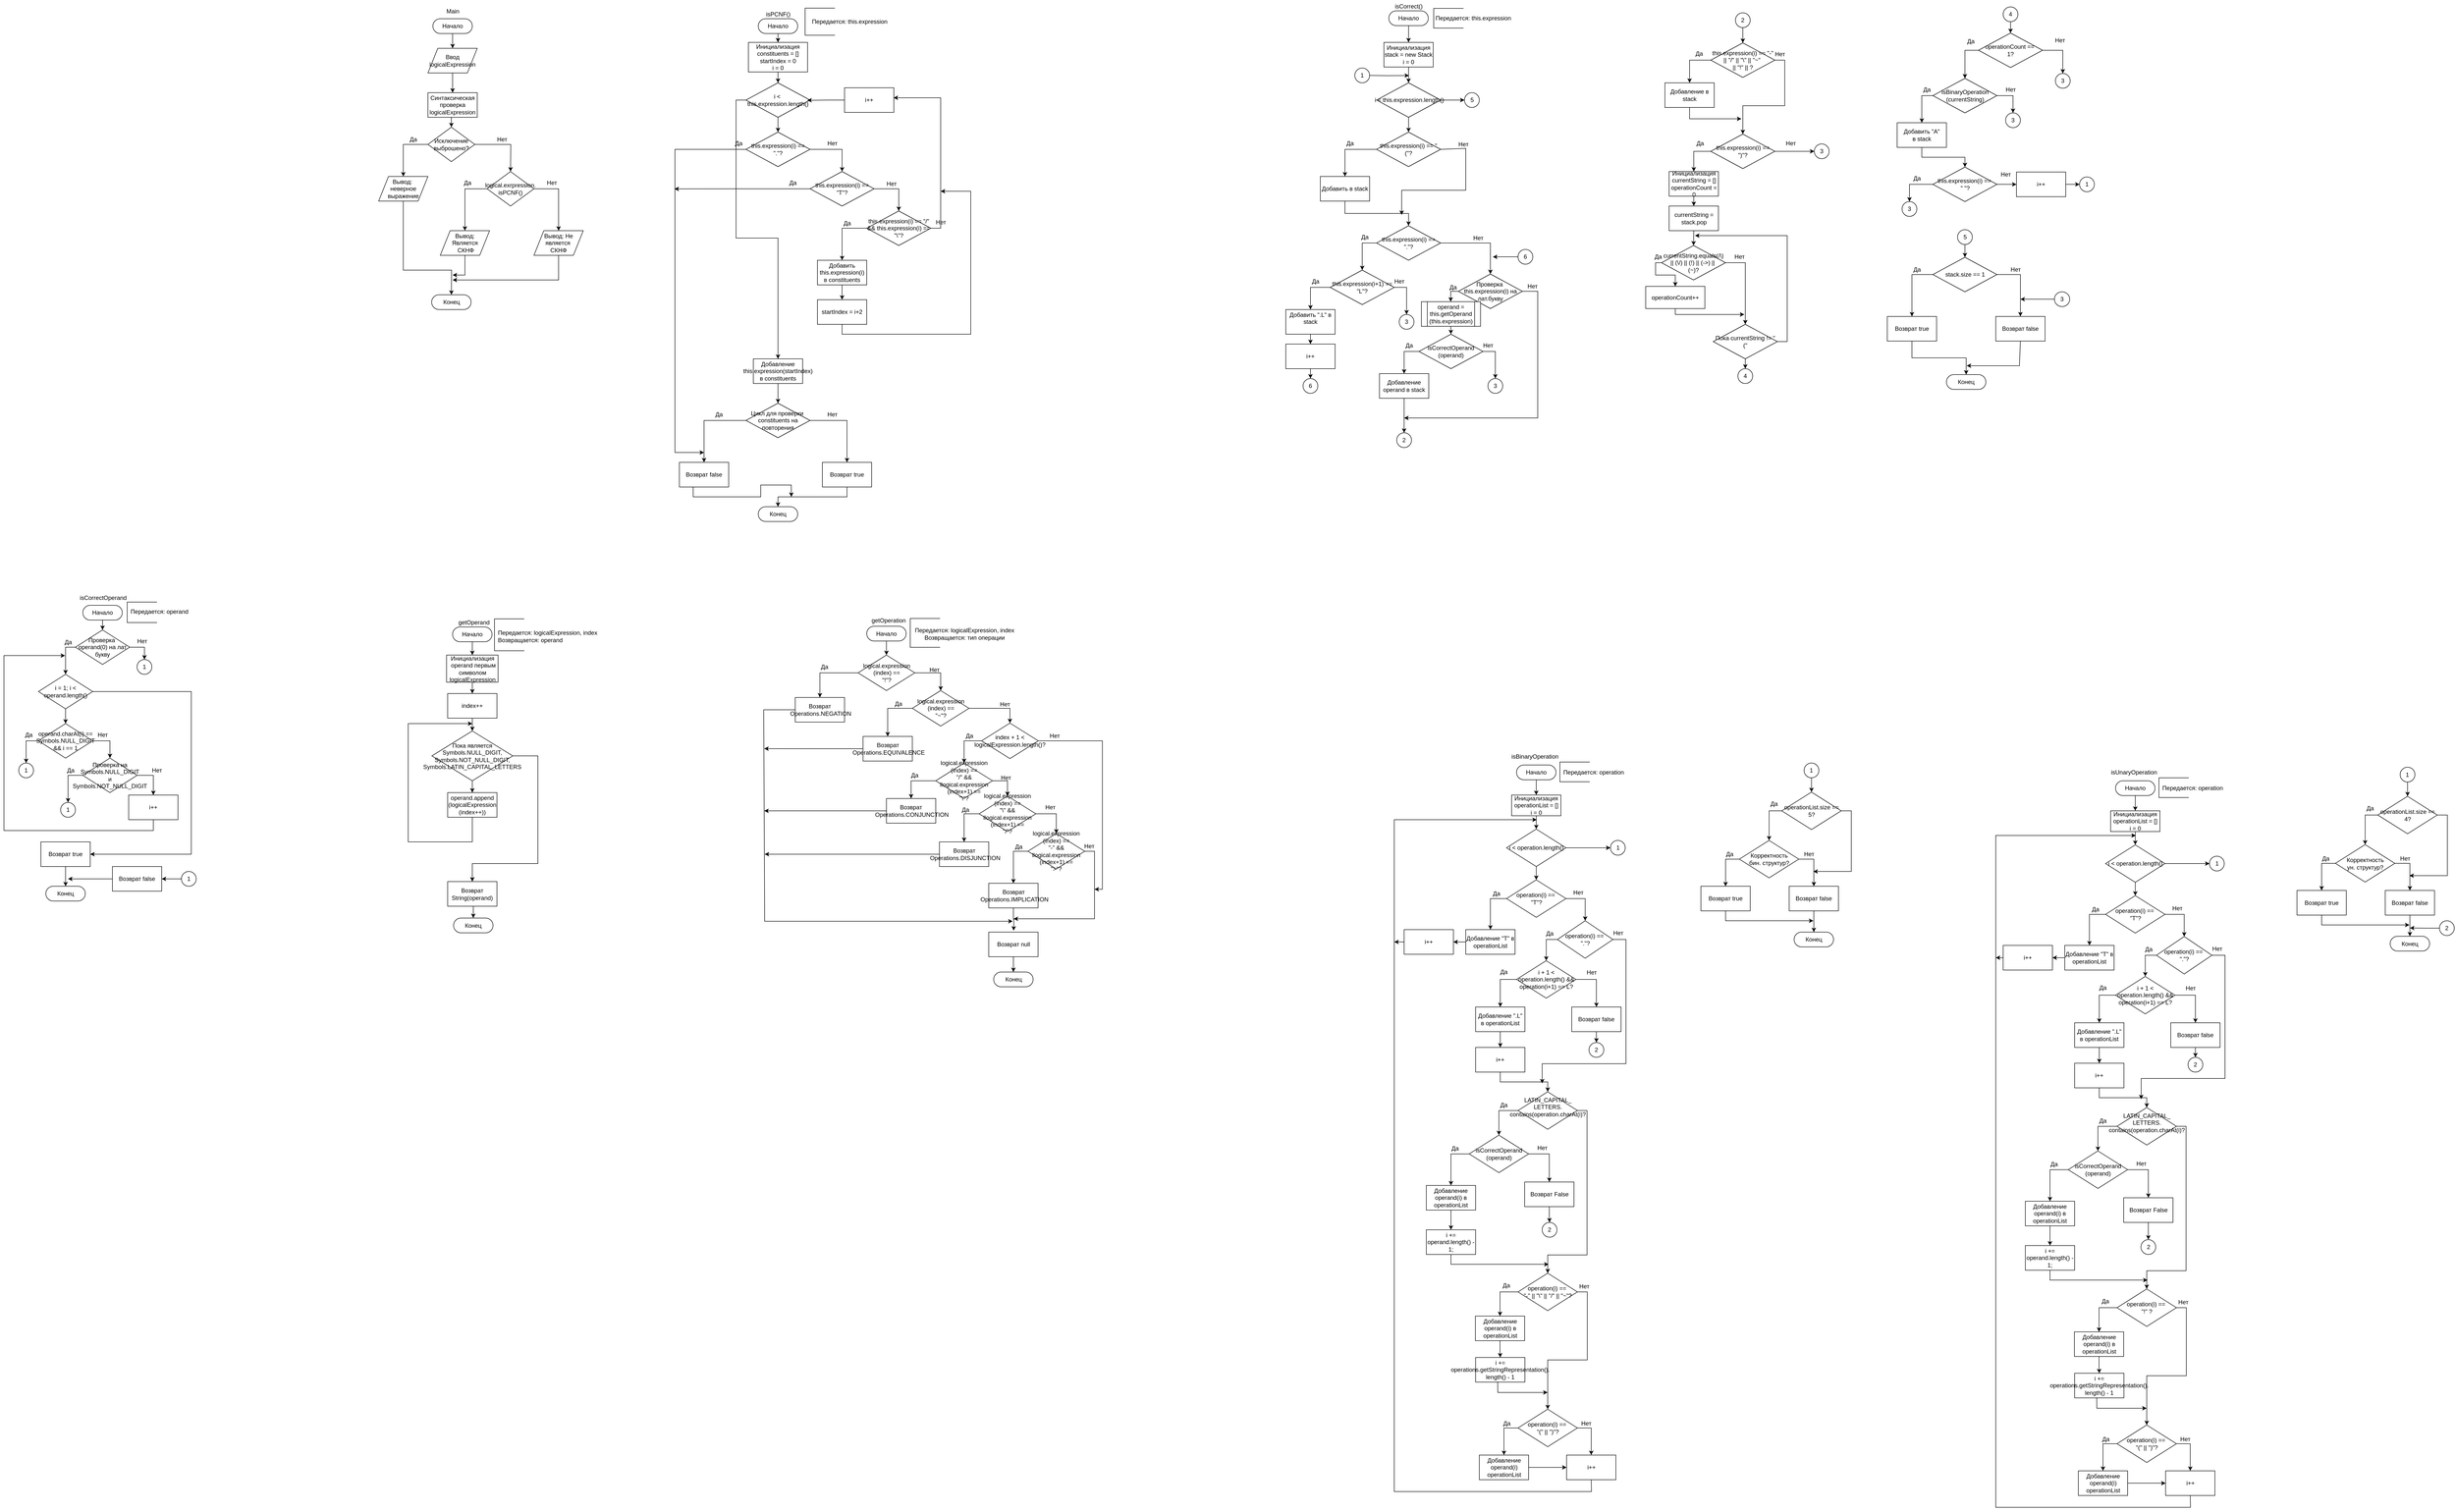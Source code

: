 <mxfile version="24.4.0" type="device">
  <diagram name="Страница — 1" id="MTsvcx917X-3w8OJUzle">
    <mxGraphModel dx="2708" dy="1454" grid="0" gridSize="10" guides="1" tooltips="1" connect="1" arrows="1" fold="1" page="0" pageScale="1" pageWidth="827" pageHeight="1169" math="0" shadow="0">
      <root>
        <mxCell id="0" />
        <mxCell id="1" parent="0" />
        <mxCell id="qhM_s40iYkPHevBx_m-S-1" value="Конец" style="html=1;dashed=0;whiteSpace=wrap;shape=mxgraph.dfd.start" parent="1" vertex="1">
          <mxGeometry x="187.5" y="730" width="80" height="30" as="geometry" />
        </mxCell>
        <mxCell id="qhM_s40iYkPHevBx_m-S-2" value="Начало" style="html=1;dashed=0;whiteSpace=wrap;shape=mxgraph.dfd.start" parent="1" vertex="1">
          <mxGeometry x="190" y="170" width="80" height="30" as="geometry" />
        </mxCell>
        <mxCell id="qhM_s40iYkPHevBx_m-S-3" value="Main" style="text;html=1;align=center;verticalAlign=middle;resizable=0;points=[];autosize=1;strokeColor=none;fillColor=none;" parent="1" vertex="1">
          <mxGeometry x="205" y="140" width="50" height="30" as="geometry" />
        </mxCell>
        <mxCell id="qhM_s40iYkPHevBx_m-S-7" style="edgeStyle=orthogonalEdgeStyle;rounded=0;orthogonalLoop=1;jettySize=auto;html=1;exitX=0.5;exitY=1;exitDx=0;exitDy=0;" parent="1" source="qhM_s40iYkPHevBx_m-S-4" target="qhM_s40iYkPHevBx_m-S-6" edge="1">
          <mxGeometry relative="1" as="geometry" />
        </mxCell>
        <mxCell id="qhM_s40iYkPHevBx_m-S-4" value="Ввод logicalExpression" style="shape=parallelogram;perimeter=parallelogramPerimeter;whiteSpace=wrap;html=1;dashed=0;" parent="1" vertex="1">
          <mxGeometry x="180" y="230" width="100" height="50" as="geometry" />
        </mxCell>
        <mxCell id="qhM_s40iYkPHevBx_m-S-5" value="" style="endArrow=classic;html=1;rounded=0;exitX=0.5;exitY=0.5;exitDx=0;exitDy=15;exitPerimeter=0;" parent="1" source="qhM_s40iYkPHevBx_m-S-2" target="qhM_s40iYkPHevBx_m-S-4" edge="1">
          <mxGeometry width="50" height="50" relative="1" as="geometry">
            <mxPoint x="390" y="290" as="sourcePoint" />
            <mxPoint x="440" y="240" as="targetPoint" />
          </mxGeometry>
        </mxCell>
        <mxCell id="FgGJgOe0bqoM86HOp-_d-1" style="edgeStyle=orthogonalEdgeStyle;rounded=0;orthogonalLoop=1;jettySize=auto;html=1;exitX=0.5;exitY=1;exitDx=0;exitDy=0;entryX=0.5;entryY=0;entryDx=0;entryDy=0;" edge="1" parent="1" source="qhM_s40iYkPHevBx_m-S-6" target="qhM_s40iYkPHevBx_m-S-8">
          <mxGeometry relative="1" as="geometry" />
        </mxCell>
        <mxCell id="qhM_s40iYkPHevBx_m-S-6" value="Синтаксическая проверка logicalExpression" style="html=1;dashed=0;whiteSpace=wrap;" parent="1" vertex="1">
          <mxGeometry x="180" y="320" width="100" height="50" as="geometry" />
        </mxCell>
        <mxCell id="qhM_s40iYkPHevBx_m-S-10" style="edgeStyle=orthogonalEdgeStyle;rounded=0;orthogonalLoop=1;jettySize=auto;html=1;entryX=0.5;entryY=0;entryDx=0;entryDy=0;exitX=0;exitY=0.5;exitDx=0;exitDy=0;" parent="1" source="qhM_s40iYkPHevBx_m-S-8" target="qhM_s40iYkPHevBx_m-S-12" edge="1">
          <mxGeometry relative="1" as="geometry">
            <mxPoint x="133.21" y="510" as="targetPoint" />
            <mxPoint x="184.996" y="430" as="sourcePoint" />
            <Array as="points">
              <mxPoint x="130" y="425" />
            </Array>
          </mxGeometry>
        </mxCell>
        <mxCell id="qhM_s40iYkPHevBx_m-S-8" value="Исключение выброшено?" style="shape=rhombus;html=1;dashed=0;whiteSpace=wrap;perimeter=rhombusPerimeter;" parent="1" vertex="1">
          <mxGeometry x="180" y="390" width="95" height="70" as="geometry" />
        </mxCell>
        <mxCell id="qhM_s40iYkPHevBx_m-S-11" value="Да" style="text;html=1;align=center;verticalAlign=middle;resizable=0;points=[];autosize=1;strokeColor=none;fillColor=none;" parent="1" vertex="1">
          <mxGeometry x="130" y="400" width="40" height="30" as="geometry" />
        </mxCell>
        <mxCell id="qhM_s40iYkPHevBx_m-S-12" value="Вывод:&amp;nbsp;&lt;div&gt;неверное выражение&lt;/div&gt;" style="shape=parallelogram;perimeter=parallelogramPerimeter;whiteSpace=wrap;html=1;dashed=0;" parent="1" vertex="1">
          <mxGeometry x="80" y="490" width="100" height="50" as="geometry" />
        </mxCell>
        <mxCell id="qhM_s40iYkPHevBx_m-S-20" style="edgeStyle=orthogonalEdgeStyle;rounded=0;orthogonalLoop=1;jettySize=auto;html=1;exitX=0;exitY=0.5;exitDx=0;exitDy=0;entryX=0.5;entryY=0;entryDx=0;entryDy=0;" parent="1" source="qhM_s40iYkPHevBx_m-S-15" target="qhM_s40iYkPHevBx_m-S-19" edge="1">
          <mxGeometry relative="1" as="geometry" />
        </mxCell>
        <mxCell id="qhM_s40iYkPHevBx_m-S-21" style="edgeStyle=orthogonalEdgeStyle;rounded=0;orthogonalLoop=1;jettySize=auto;html=1;entryX=0.5;entryY=0;entryDx=0;entryDy=0;exitX=1;exitY=0.5;exitDx=0;exitDy=0;" parent="1" source="qhM_s40iYkPHevBx_m-S-15" target="qhM_s40iYkPHevBx_m-S-18" edge="1">
          <mxGeometry relative="1" as="geometry" />
        </mxCell>
        <mxCell id="qhM_s40iYkPHevBx_m-S-15" value="logical.exrpression.&lt;div&gt;isPCNF()&lt;/div&gt;" style="shape=rhombus;html=1;dashed=0;whiteSpace=wrap;perimeter=rhombusPerimeter;" parent="1" vertex="1">
          <mxGeometry x="300" y="480" width="95" height="70" as="geometry" />
        </mxCell>
        <mxCell id="qhM_s40iYkPHevBx_m-S-16" value="" style="endArrow=classic;html=1;rounded=0;exitX=1;exitY=0.5;exitDx=0;exitDy=0;entryX=0.5;entryY=0;entryDx=0;entryDy=0;" parent="1" source="qhM_s40iYkPHevBx_m-S-8" target="qhM_s40iYkPHevBx_m-S-15" edge="1">
          <mxGeometry width="50" height="50" relative="1" as="geometry">
            <mxPoint x="390" y="420" as="sourcePoint" />
            <mxPoint x="440" y="370" as="targetPoint" />
            <Array as="points">
              <mxPoint x="348" y="425" />
            </Array>
          </mxGeometry>
        </mxCell>
        <mxCell id="qhM_s40iYkPHevBx_m-S-17" value="Нет" style="text;html=1;align=center;verticalAlign=middle;resizable=0;points=[];autosize=1;strokeColor=none;fillColor=none;" parent="1" vertex="1">
          <mxGeometry x="310" y="400" width="40" height="30" as="geometry" />
        </mxCell>
        <mxCell id="qhM_s40iYkPHevBx_m-S-18" value="Вывод: Не является&amp;nbsp;&lt;div&gt;СКНФ&lt;/div&gt;" style="shape=parallelogram;perimeter=parallelogramPerimeter;whiteSpace=wrap;html=1;dashed=0;" parent="1" vertex="1">
          <mxGeometry x="395" y="600" width="100" height="50" as="geometry" />
        </mxCell>
        <mxCell id="qhM_s40iYkPHevBx_m-S-19" value="Вывод:&lt;div&gt;Является&lt;/div&gt;&lt;div&gt;&amp;nbsp;СКНФ&lt;/div&gt;" style="shape=parallelogram;perimeter=parallelogramPerimeter;whiteSpace=wrap;html=1;dashed=0;" parent="1" vertex="1">
          <mxGeometry x="205" y="600" width="100" height="50" as="geometry" />
        </mxCell>
        <mxCell id="qhM_s40iYkPHevBx_m-S-22" value="" style="endArrow=classic;html=1;rounded=0;exitX=0.5;exitY=1;exitDx=0;exitDy=0;entryX=0.5;entryY=0.5;entryDx=0;entryDy=-15;entryPerimeter=0;" parent="1" source="qhM_s40iYkPHevBx_m-S-12" target="qhM_s40iYkPHevBx_m-S-1" edge="1">
          <mxGeometry width="50" height="50" relative="1" as="geometry">
            <mxPoint x="390" y="690" as="sourcePoint" />
            <mxPoint x="440" y="640" as="targetPoint" />
            <Array as="points">
              <mxPoint x="130" y="680" />
              <mxPoint x="228" y="680" />
            </Array>
          </mxGeometry>
        </mxCell>
        <mxCell id="qhM_s40iYkPHevBx_m-S-23" value="" style="endArrow=classic;html=1;rounded=0;exitX=0.5;exitY=1;exitDx=0;exitDy=0;" parent="1" source="qhM_s40iYkPHevBx_m-S-19" edge="1">
          <mxGeometry width="50" height="50" relative="1" as="geometry">
            <mxPoint x="260" y="710" as="sourcePoint" />
            <mxPoint x="230" y="690" as="targetPoint" />
            <Array as="points">
              <mxPoint x="255" y="690" />
            </Array>
          </mxGeometry>
        </mxCell>
        <mxCell id="qhM_s40iYkPHevBx_m-S-25" value="" style="endArrow=classic;html=1;rounded=0;exitX=0.5;exitY=1;exitDx=0;exitDy=0;" parent="1" source="qhM_s40iYkPHevBx_m-S-18" edge="1">
          <mxGeometry width="50" height="50" relative="1" as="geometry">
            <mxPoint x="390" y="690" as="sourcePoint" />
            <mxPoint x="230" y="700" as="targetPoint" />
            <Array as="points">
              <mxPoint x="445" y="700" />
            </Array>
          </mxGeometry>
        </mxCell>
        <mxCell id="qhM_s40iYkPHevBx_m-S-36" style="edgeStyle=orthogonalEdgeStyle;rounded=0;orthogonalLoop=1;jettySize=auto;html=1;exitX=0.5;exitY=0.5;exitDx=0;exitDy=15;exitPerimeter=0;" parent="1" source="qhM_s40iYkPHevBx_m-S-26" target="qhM_s40iYkPHevBx_m-S-28" edge="1">
          <mxGeometry relative="1" as="geometry" />
        </mxCell>
        <mxCell id="qhM_s40iYkPHevBx_m-S-26" value="Начало" style="html=1;dashed=0;whiteSpace=wrap;shape=mxgraph.dfd.start" parent="1" vertex="1">
          <mxGeometry x="850" y="170" width="80" height="30" as="geometry" />
        </mxCell>
        <mxCell id="qhM_s40iYkPHevBx_m-S-27" value="isPCNF()" style="text;html=1;align=center;verticalAlign=middle;resizable=0;points=[];autosize=1;strokeColor=none;fillColor=none;" parent="1" vertex="1">
          <mxGeometry x="855" y="146" width="70" height="30" as="geometry" />
        </mxCell>
        <mxCell id="qhM_s40iYkPHevBx_m-S-33" value="" style="edgeStyle=orthogonalEdgeStyle;rounded=0;orthogonalLoop=1;jettySize=auto;html=1;" parent="1" source="qhM_s40iYkPHevBx_m-S-28" target="qhM_s40iYkPHevBx_m-S-30" edge="1">
          <mxGeometry relative="1" as="geometry" />
        </mxCell>
        <mxCell id="qhM_s40iYkPHevBx_m-S-28" value="Инициализация&lt;div&gt;constituents = []&lt;/div&gt;&lt;div&gt;startIndex = 0&lt;/div&gt;&lt;div&gt;i = 0&lt;/div&gt;" style="whiteSpace=wrap;html=1;" parent="1" vertex="1">
          <mxGeometry x="830" y="218" width="120" height="60" as="geometry" />
        </mxCell>
        <mxCell id="qhM_s40iYkPHevBx_m-S-32" style="edgeStyle=orthogonalEdgeStyle;rounded=0;orthogonalLoop=1;jettySize=auto;html=1;exitX=0.5;exitY=1;exitDx=0;exitDy=0;entryX=0.5;entryY=0;entryDx=0;entryDy=0;" parent="1" source="qhM_s40iYkPHevBx_m-S-30" target="qhM_s40iYkPHevBx_m-S-31" edge="1">
          <mxGeometry relative="1" as="geometry" />
        </mxCell>
        <mxCell id="qhM_s40iYkPHevBx_m-S-56" style="edgeStyle=orthogonalEdgeStyle;rounded=0;orthogonalLoop=1;jettySize=auto;html=1;exitX=0;exitY=0.5;exitDx=0;exitDy=0;entryX=0.5;entryY=0;entryDx=0;entryDy=0;" parent="1" source="qhM_s40iYkPHevBx_m-S-30" target="qhM_s40iYkPHevBx_m-S-55" edge="1">
          <mxGeometry relative="1" as="geometry" />
        </mxCell>
        <UserObject label="&lt;div style=&quot;&quot;&gt;&lt;span style=&quot;background-color: initial;&quot;&gt;i&amp;nbsp;&amp;lt;&amp;nbsp;&lt;/span&gt;&lt;/div&gt;&lt;div style=&quot;&quot;&gt;&lt;span style=&quot;background-color: initial;&quot;&gt;this.expression.length()&lt;/span&gt;&lt;br&gt;&lt;/div&gt;" link="&lt;meta charset=&quot;utf-8&quot;&gt;&lt;span style=&quot;color: rgb(255, 255, 255); font-family: &amp;quot;Söhne Mono&amp;quot;, Monaco, &amp;quot;Andale Mono&amp;quot;, &amp;quot;Ubuntu Mono&amp;quot;, monospace; font-size: 14px; font-style: normal; font-variant-ligatures: normal; font-variant-caps: normal; font-weight: 400; letter-spacing: normal; orphans: 2; text-align: left; text-indent: 0px; text-transform: none; widows: 2; word-spacing: 0px; -webkit-text-stroke-width: 0px; white-space: pre; background-color: rgb(13, 13, 13); text-decoration-thickness: initial; text-decoration-style: initial; text-decoration-color: initial; display: inline !important; float: none;&quot;&gt;i &amp;lt; this.expression.length() &lt;/span&gt;" id="qhM_s40iYkPHevBx_m-S-30">
          <mxCell style="shape=rhombus;html=1;dashed=0;whiteSpace=wrap;perimeter=rhombusPerimeter;" parent="1" vertex="1">
            <mxGeometry x="825" y="300" width="130" height="70" as="geometry" />
          </mxCell>
        </UserObject>
        <mxCell id="qhM_s40iYkPHevBx_m-S-38" style="edgeStyle=orthogonalEdgeStyle;rounded=0;orthogonalLoop=1;jettySize=auto;html=1;exitX=1;exitY=0.5;exitDx=0;exitDy=0;entryX=0.5;entryY=0;entryDx=0;entryDy=0;" parent="1" source="qhM_s40iYkPHevBx_m-S-31" target="qhM_s40iYkPHevBx_m-S-37" edge="1">
          <mxGeometry relative="1" as="geometry" />
        </mxCell>
        <mxCell id="qhM_s40iYkPHevBx_m-S-69" style="edgeStyle=orthogonalEdgeStyle;rounded=0;orthogonalLoop=1;jettySize=auto;html=1;exitX=0;exitY=0.5;exitDx=0;exitDy=0;" parent="1" source="qhM_s40iYkPHevBx_m-S-31" edge="1">
          <mxGeometry relative="1" as="geometry">
            <mxPoint x="740" y="1050" as="targetPoint" />
            <Array as="points">
              <mxPoint x="681" y="435" />
              <mxPoint x="681" y="1050" />
            </Array>
          </mxGeometry>
        </mxCell>
        <UserObject label="&lt;div style=&quot;&quot;&gt;this.expression(i) == &quot;.&quot;?&lt;/div&gt;" link="&lt;meta charset=&quot;utf-8&quot;&gt;&lt;span style=&quot;color: rgb(255, 255, 255); font-family: &amp;quot;Söhne Mono&amp;quot;, Monaco, &amp;quot;Andale Mono&amp;quot;, &amp;quot;Ubuntu Mono&amp;quot;, monospace; font-size: 14px; font-style: normal; font-variant-ligatures: normal; font-variant-caps: normal; font-weight: 400; letter-spacing: normal; orphans: 2; text-align: left; text-indent: 0px; text-transform: none; widows: 2; word-spacing: 0px; -webkit-text-stroke-width: 0px; white-space: pre; background-color: rgb(13, 13, 13); text-decoration-thickness: initial; text-decoration-style: initial; text-decoration-color: initial; display: inline !important; float: none;&quot;&gt;i &amp;lt; this.expression.length() &lt;/span&gt;" id="qhM_s40iYkPHevBx_m-S-31">
          <mxCell style="shape=rhombus;html=1;dashed=0;whiteSpace=wrap;perimeter=rhombusPerimeter;align=center;" parent="1" vertex="1">
            <mxGeometry x="825" y="400" width="130" height="70" as="geometry" />
          </mxCell>
        </UserObject>
        <mxCell id="qhM_s40iYkPHevBx_m-S-41" style="edgeStyle=orthogonalEdgeStyle;rounded=0;orthogonalLoop=1;jettySize=auto;html=1;exitX=1;exitY=0.5;exitDx=0;exitDy=0;entryX=0.5;entryY=0;entryDx=0;entryDy=0;" parent="1" source="qhM_s40iYkPHevBx_m-S-37" target="qhM_s40iYkPHevBx_m-S-40" edge="1">
          <mxGeometry relative="1" as="geometry" />
        </mxCell>
        <mxCell id="qhM_s40iYkPHevBx_m-S-71" style="edgeStyle=orthogonalEdgeStyle;rounded=0;orthogonalLoop=1;jettySize=auto;html=1;exitX=0;exitY=0.5;exitDx=0;exitDy=0;" parent="1" source="qhM_s40iYkPHevBx_m-S-37" edge="1">
          <mxGeometry relative="1" as="geometry">
            <mxPoint x="680" y="515.238" as="targetPoint" />
          </mxGeometry>
        </mxCell>
        <UserObject label="&lt;div style=&quot;&quot;&gt;&lt;span style=&quot;&quot;&gt;this.expression(i) == &quot;T&quot;?&lt;/span&gt;&lt;br&gt;&lt;/div&gt;" link="&lt;meta charset=&quot;utf-8&quot;&gt;&lt;span style=&quot;color: rgb(255, 255, 255); font-family: &amp;quot;Söhne Mono&amp;quot;, Monaco, &amp;quot;Andale Mono&amp;quot;, &amp;quot;Ubuntu Mono&amp;quot;, monospace; font-size: 14px; font-style: normal; font-variant-ligatures: normal; font-variant-caps: normal; font-weight: 400; letter-spacing: normal; orphans: 2; text-align: left; text-indent: 0px; text-transform: none; widows: 2; word-spacing: 0px; -webkit-text-stroke-width: 0px; white-space: pre; background-color: rgb(13, 13, 13); text-decoration-thickness: initial; text-decoration-style: initial; text-decoration-color: initial; display: inline !important; float: none;&quot;&gt;i &amp;lt; this.expression.length() &lt;/span&gt;" id="qhM_s40iYkPHevBx_m-S-37">
          <mxCell style="shape=rhombus;html=1;dashed=0;whiteSpace=wrap;perimeter=rhombusPerimeter;" parent="1" vertex="1">
            <mxGeometry x="955" y="480" width="130" height="70" as="geometry" />
          </mxCell>
        </UserObject>
        <mxCell id="qhM_s40iYkPHevBx_m-S-39" value="Нет" style="text;html=1;align=center;verticalAlign=middle;resizable=0;points=[];autosize=1;strokeColor=none;fillColor=none;" parent="1" vertex="1">
          <mxGeometry x="980" y="408" width="40" height="30" as="geometry" />
        </mxCell>
        <mxCell id="qhM_s40iYkPHevBx_m-S-47" style="edgeStyle=orthogonalEdgeStyle;rounded=0;orthogonalLoop=1;jettySize=auto;html=1;exitX=0;exitY=0.5;exitDx=0;exitDy=0;entryX=0.5;entryY=0;entryDx=0;entryDy=0;" parent="1" source="qhM_s40iYkPHevBx_m-S-40" target="qhM_s40iYkPHevBx_m-S-46" edge="1">
          <mxGeometry relative="1" as="geometry" />
        </mxCell>
        <UserObject label="&lt;div style=&quot;&quot;&gt;&lt;span style=&quot;&quot;&gt;this.expression(i) == &quot;/&quot; &amp;amp;&amp;amp;&amp;nbsp;&lt;/span&gt;&lt;span style=&quot;background-color: initial; text-align: center;&quot;&gt;this.expression(i) == &quot;\\&quot;&lt;/span&gt;&lt;span style=&quot;text-align: center; background-color: initial;&quot;&gt;?&lt;/span&gt;&lt;/div&gt;" link="&lt;meta charset=&quot;utf-8&quot;&gt;&lt;span style=&quot;color: rgb(255, 255, 255); font-family: &amp;quot;Söhne Mono&amp;quot;, Monaco, &amp;quot;Andale Mono&amp;quot;, &amp;quot;Ubuntu Mono&amp;quot;, monospace; font-size: 14px; font-style: normal; font-variant-ligatures: normal; font-variant-caps: normal; font-weight: 400; letter-spacing: normal; orphans: 2; text-align: left; text-indent: 0px; text-transform: none; widows: 2; word-spacing: 0px; -webkit-text-stroke-width: 0px; white-space: pre; background-color: rgb(13, 13, 13); text-decoration-thickness: initial; text-decoration-style: initial; text-decoration-color: initial; display: inline !important; float: none;&quot;&gt;i &amp;lt; this.expression.length() &lt;/span&gt;" id="qhM_s40iYkPHevBx_m-S-40">
          <mxCell style="shape=rhombus;html=1;dashed=0;whiteSpace=wrap;perimeter=rhombusPerimeter;" parent="1" vertex="1">
            <mxGeometry x="1070" y="560" width="130" height="70" as="geometry" />
          </mxCell>
        </UserObject>
        <mxCell id="qhM_s40iYkPHevBx_m-S-42" value="Нет" style="text;html=1;align=center;verticalAlign=middle;resizable=0;points=[];autosize=1;strokeColor=none;fillColor=none;" parent="1" vertex="1">
          <mxGeometry x="1100" y="490" width="40" height="30" as="geometry" />
        </mxCell>
        <mxCell id="qhM_s40iYkPHevBx_m-S-53" style="edgeStyle=orthogonalEdgeStyle;rounded=0;orthogonalLoop=1;jettySize=auto;html=1;exitX=0.5;exitY=1;exitDx=0;exitDy=0;" parent="1" source="qhM_s40iYkPHevBx_m-S-45" edge="1">
          <mxGeometry relative="1" as="geometry">
            <mxPoint x="1220" y="520" as="targetPoint" />
            <Array as="points">
              <mxPoint x="1020" y="810" />
              <mxPoint x="1281" y="810" />
              <mxPoint x="1281" y="520" />
            </Array>
          </mxGeometry>
        </mxCell>
        <mxCell id="qhM_s40iYkPHevBx_m-S-45" value="startIndex = i+2" style="html=1;dashed=0;whiteSpace=wrap;" parent="1" vertex="1">
          <mxGeometry x="970" y="740" width="100" height="50" as="geometry" />
        </mxCell>
        <mxCell id="qhM_s40iYkPHevBx_m-S-48" value="" style="edgeStyle=orthogonalEdgeStyle;rounded=0;orthogonalLoop=1;jettySize=auto;html=1;" parent="1" source="qhM_s40iYkPHevBx_m-S-46" target="qhM_s40iYkPHevBx_m-S-45" edge="1">
          <mxGeometry relative="1" as="geometry" />
        </mxCell>
        <mxCell id="qhM_s40iYkPHevBx_m-S-46" value="Добавить this.expression(i) в constituents" style="html=1;dashed=0;whiteSpace=wrap;" parent="1" vertex="1">
          <mxGeometry x="970" y="660" width="100" height="50" as="geometry" />
        </mxCell>
        <mxCell id="qhM_s40iYkPHevBx_m-S-49" value="Да" style="text;html=1;align=center;verticalAlign=middle;resizable=0;points=[];autosize=1;strokeColor=none;fillColor=none;" parent="1" vertex="1">
          <mxGeometry x="1010" y="570" width="40" height="30" as="geometry" />
        </mxCell>
        <mxCell id="qhM_s40iYkPHevBx_m-S-51" value="Нет" style="text;html=1;align=center;verticalAlign=middle;resizable=0;points=[];autosize=1;strokeColor=none;fillColor=none;" parent="1" vertex="1">
          <mxGeometry x="1200" y="568" width="40" height="30" as="geometry" />
        </mxCell>
        <mxCell id="qhM_s40iYkPHevBx_m-S-68" style="edgeStyle=orthogonalEdgeStyle;rounded=0;orthogonalLoop=1;jettySize=auto;html=1;exitX=0.5;exitY=1;exitDx=0;exitDy=0;entryX=0.5;entryY=0;entryDx=0;entryDy=0;" parent="1" source="qhM_s40iYkPHevBx_m-S-55" target="qhM_s40iYkPHevBx_m-S-57" edge="1">
          <mxGeometry relative="1" as="geometry" />
        </mxCell>
        <mxCell id="qhM_s40iYkPHevBx_m-S-55" value="Добавление this.expression(startIndex)&lt;div&gt;в constituents&lt;/div&gt;" style="html=1;dashed=0;whiteSpace=wrap;" parent="1" vertex="1">
          <mxGeometry x="840" y="860" width="100" height="50" as="geometry" />
        </mxCell>
        <mxCell id="qhM_s40iYkPHevBx_m-S-61" style="edgeStyle=orthogonalEdgeStyle;rounded=0;orthogonalLoop=1;jettySize=auto;html=1;exitX=1;exitY=0.5;exitDx=0;exitDy=0;" parent="1" source="qhM_s40iYkPHevBx_m-S-57" target="qhM_s40iYkPHevBx_m-S-60" edge="1">
          <mxGeometry relative="1" as="geometry" />
        </mxCell>
        <mxCell id="qhM_s40iYkPHevBx_m-S-62" style="edgeStyle=orthogonalEdgeStyle;rounded=0;orthogonalLoop=1;jettySize=auto;html=1;exitX=0;exitY=0.5;exitDx=0;exitDy=0;entryX=0.5;entryY=0;entryDx=0;entryDy=0;" parent="1" source="qhM_s40iYkPHevBx_m-S-57" target="qhM_s40iYkPHevBx_m-S-59" edge="1">
          <mxGeometry relative="1" as="geometry" />
        </mxCell>
        <UserObject label="&lt;div style=&quot;&quot;&gt;Цикл для проверки&amp;nbsp;&lt;/div&gt;&lt;div style=&quot;&quot;&gt;constituents на повторения&lt;/div&gt;" link="&lt;meta charset=&quot;utf-8&quot;&gt;&lt;span style=&quot;color: rgb(255, 255, 255); font-family: &amp;quot;Söhne Mono&amp;quot;, Monaco, &amp;quot;Andale Mono&amp;quot;, &amp;quot;Ubuntu Mono&amp;quot;, monospace; font-size: 14px; font-style: normal; font-variant-ligatures: normal; font-variant-caps: normal; font-weight: 400; letter-spacing: normal; orphans: 2; text-align: left; text-indent: 0px; text-transform: none; widows: 2; word-spacing: 0px; -webkit-text-stroke-width: 0px; white-space: pre; background-color: rgb(13, 13, 13); text-decoration-thickness: initial; text-decoration-style: initial; text-decoration-color: initial; display: inline !important; float: none;&quot;&gt;i &amp;lt; this.expression.length() &lt;/span&gt;" id="qhM_s40iYkPHevBx_m-S-57">
          <mxCell style="shape=rhombus;html=1;dashed=0;whiteSpace=wrap;perimeter=rhombusPerimeter;align=center;" parent="1" vertex="1">
            <mxGeometry x="825" y="950" width="130" height="70" as="geometry" />
          </mxCell>
        </UserObject>
        <mxCell id="qhM_s40iYkPHevBx_m-S-67" style="edgeStyle=orthogonalEdgeStyle;rounded=0;orthogonalLoop=1;jettySize=auto;html=1;exitX=0.5;exitY=1;exitDx=0;exitDy=0;" parent="1" edge="1">
          <mxGeometry relative="1" as="geometry">
            <mxPoint x="917" y="1140" as="targetPoint" />
            <mxPoint x="718" y="1120" as="sourcePoint" />
            <Array as="points">
              <mxPoint x="718" y="1140" />
              <mxPoint x="855" y="1140" />
              <mxPoint x="855" y="1116" />
              <mxPoint x="917" y="1116" />
            </Array>
          </mxGeometry>
        </mxCell>
        <mxCell id="qhM_s40iYkPHevBx_m-S-59" value="Возврат false" style="html=1;dashed=0;whiteSpace=wrap;" parent="1" vertex="1">
          <mxGeometry x="690" y="1070" width="100" height="50" as="geometry" />
        </mxCell>
        <mxCell id="qhM_s40iYkPHevBx_m-S-60" value="Возврат true" style="html=1;dashed=0;whiteSpace=wrap;" parent="1" vertex="1">
          <mxGeometry x="980" y="1070" width="100" height="50" as="geometry" />
        </mxCell>
        <mxCell id="qhM_s40iYkPHevBx_m-S-63" value="Нет" style="text;html=1;align=center;verticalAlign=middle;resizable=0;points=[];autosize=1;strokeColor=none;fillColor=none;" parent="1" vertex="1">
          <mxGeometry x="980" y="958" width="40" height="30" as="geometry" />
        </mxCell>
        <mxCell id="qhM_s40iYkPHevBx_m-S-64" value="Да" style="text;html=1;align=center;verticalAlign=middle;resizable=0;points=[];autosize=1;strokeColor=none;fillColor=none;" parent="1" vertex="1">
          <mxGeometry x="750" y="958" width="40" height="30" as="geometry" />
        </mxCell>
        <mxCell id="qhM_s40iYkPHevBx_m-S-65" value="Конец" style="html=1;dashed=0;whiteSpace=wrap;shape=mxgraph.dfd.start" parent="1" vertex="1">
          <mxGeometry x="850" y="1160" width="80" height="30" as="geometry" />
        </mxCell>
        <mxCell id="qhM_s40iYkPHevBx_m-S-66" style="edgeStyle=orthogonalEdgeStyle;rounded=0;orthogonalLoop=1;jettySize=auto;html=1;exitX=0.5;exitY=1;exitDx=0;exitDy=0;entryX=0.5;entryY=0.5;entryDx=0;entryDy=-15;entryPerimeter=0;" parent="1" source="qhM_s40iYkPHevBx_m-S-60" target="qhM_s40iYkPHevBx_m-S-65" edge="1">
          <mxGeometry relative="1" as="geometry" />
        </mxCell>
        <mxCell id="qhM_s40iYkPHevBx_m-S-70" value="Да" style="text;html=1;align=center;verticalAlign=middle;resizable=0;points=[];autosize=1;strokeColor=none;fillColor=none;" parent="1" vertex="1">
          <mxGeometry x="790" y="408" width="40" height="30" as="geometry" />
        </mxCell>
        <mxCell id="qhM_s40iYkPHevBx_m-S-72" value="Да" style="text;html=1;align=center;verticalAlign=middle;resizable=0;points=[];autosize=1;strokeColor=none;fillColor=none;" parent="1" vertex="1">
          <mxGeometry x="900" y="488" width="40" height="30" as="geometry" />
        </mxCell>
        <mxCell id="DrmPtHS6bi1GKJa9CV_G-29" style="edgeStyle=orthogonalEdgeStyle;rounded=0;orthogonalLoop=1;jettySize=auto;html=1;exitX=0.5;exitY=0.5;exitDx=0;exitDy=15.0;exitPerimeter=0;" parent="1" source="DrmPtHS6bi1GKJa9CV_G-1" target="DrmPtHS6bi1GKJa9CV_G-4" edge="1">
          <mxGeometry relative="1" as="geometry" />
        </mxCell>
        <mxCell id="DrmPtHS6bi1GKJa9CV_G-1" value="Начало" style="html=1;dashed=0;whiteSpace=wrap;shape=mxgraph.dfd.start" parent="1" vertex="1">
          <mxGeometry x="2129" y="154" width="80" height="30" as="geometry" />
        </mxCell>
        <mxCell id="DrmPtHS6bi1GKJa9CV_G-2" value="isCorrect()" style="text;html=1;align=center;verticalAlign=middle;resizable=0;points=[];autosize=1;strokeColor=none;fillColor=none;" parent="1" vertex="1">
          <mxGeometry x="2132" y="132" width="74" height="26" as="geometry" />
        </mxCell>
        <mxCell id="DrmPtHS6bi1GKJa9CV_G-30" style="edgeStyle=orthogonalEdgeStyle;rounded=0;orthogonalLoop=1;jettySize=auto;html=1;exitX=0.5;exitY=1;exitDx=0;exitDy=0;" parent="1" source="DrmPtHS6bi1GKJa9CV_G-4" target="DrmPtHS6bi1GKJa9CV_G-6" edge="1">
          <mxGeometry relative="1" as="geometry" />
        </mxCell>
        <mxCell id="DrmPtHS6bi1GKJa9CV_G-4" value="Инициализация&lt;div&gt;stack = new Stack&lt;/div&gt;&lt;div&gt;i = 0&lt;/div&gt;" style="html=1;dashed=0;whiteSpace=wrap;" parent="1" vertex="1">
          <mxGeometry x="2119" y="218" width="100" height="50" as="geometry" />
        </mxCell>
        <mxCell id="DrmPtHS6bi1GKJa9CV_G-8" style="edgeStyle=orthogonalEdgeStyle;rounded=0;orthogonalLoop=1;jettySize=auto;html=1;exitX=0.5;exitY=1;exitDx=0;exitDy=0;" parent="1" source="DrmPtHS6bi1GKJa9CV_G-6" target="DrmPtHS6bi1GKJa9CV_G-7" edge="1">
          <mxGeometry relative="1" as="geometry" />
        </mxCell>
        <mxCell id="FgGJgOe0bqoM86HOp-_d-96" style="edgeStyle=orthogonalEdgeStyle;rounded=0;orthogonalLoop=1;jettySize=auto;html=1;exitX=1;exitY=0.5;exitDx=0;exitDy=0;entryX=0;entryY=0.5;entryDx=0;entryDy=0;" edge="1" parent="1" source="DrmPtHS6bi1GKJa9CV_G-6" target="FgGJgOe0bqoM86HOp-_d-95">
          <mxGeometry relative="1" as="geometry" />
        </mxCell>
        <UserObject label="&lt;div style=&quot;text-align: left;&quot;&gt;&amp;nbsp;&lt;span style=&quot;background-color: initial;&quot;&gt;i&amp;nbsp;&amp;lt;&amp;nbsp;&lt;/span&gt;&lt;span style=&quot;background-color: initial;&quot;&gt;this.expression.length()&lt;/span&gt;&lt;/div&gt;" link="&lt;meta charset=&quot;utf-8&quot;&gt;&lt;span style=&quot;color: rgb(255, 255, 255); font-family: &amp;quot;Söhne Mono&amp;quot;, Monaco, &amp;quot;Andale Mono&amp;quot;, &amp;quot;Ubuntu Mono&amp;quot;, monospace; font-size: 14px; font-style: normal; font-variant-ligatures: normal; font-variant-caps: normal; font-weight: 400; letter-spacing: normal; orphans: 2; text-align: left; text-indent: 0px; text-transform: none; widows: 2; word-spacing: 0px; -webkit-text-stroke-width: 0px; white-space: pre; background-color: rgb(13, 13, 13); text-decoration-thickness: initial; text-decoration-style: initial; text-decoration-color: initial; display: inline !important; float: none;&quot;&gt;i &amp;lt; this.expression.length() &lt;/span&gt;" id="DrmPtHS6bi1GKJa9CV_G-6">
          <mxCell style="shape=rhombus;html=1;dashed=0;whiteSpace=wrap;perimeter=rhombusPerimeter;" parent="1" vertex="1">
            <mxGeometry x="2104" y="300" width="130" height="70" as="geometry" />
          </mxCell>
        </UserObject>
        <mxCell id="DrmPtHS6bi1GKJa9CV_G-12" style="edgeStyle=orthogonalEdgeStyle;rounded=0;orthogonalLoop=1;jettySize=auto;html=1;exitX=0;exitY=0.5;exitDx=0;exitDy=0;entryX=0.5;entryY=0;entryDx=0;entryDy=0;" parent="1" source="DrmPtHS6bi1GKJa9CV_G-7" target="DrmPtHS6bi1GKJa9CV_G-11" edge="1">
          <mxGeometry relative="1" as="geometry" />
        </mxCell>
        <UserObject label="&lt;div style=&quot;&quot;&gt;&lt;span style=&quot;&quot;&gt;this.expression(i) == &quot;(&quot;?&lt;/span&gt;&lt;br&gt;&lt;/div&gt;" link="&lt;meta charset=&quot;utf-8&quot;&gt;&lt;span style=&quot;color: rgb(255, 255, 255); font-family: &amp;quot;Söhne Mono&amp;quot;, Monaco, &amp;quot;Andale Mono&amp;quot;, &amp;quot;Ubuntu Mono&amp;quot;, monospace; font-size: 14px; font-style: normal; font-variant-ligatures: normal; font-variant-caps: normal; font-weight: 400; letter-spacing: normal; orphans: 2; text-align: left; text-indent: 0px; text-transform: none; widows: 2; word-spacing: 0px; -webkit-text-stroke-width: 0px; white-space: pre; background-color: rgb(13, 13, 13); text-decoration-thickness: initial; text-decoration-style: initial; text-decoration-color: initial; display: inline !important; float: none;&quot;&gt;i &amp;lt; this.expression.length() &lt;/span&gt;" id="DrmPtHS6bi1GKJa9CV_G-7">
          <mxCell style="shape=rhombus;html=1;dashed=0;whiteSpace=wrap;perimeter=rhombusPerimeter;" parent="1" vertex="1">
            <mxGeometry x="2104" y="400" width="130" height="70" as="geometry" />
          </mxCell>
        </UserObject>
        <mxCell id="DrmPtHS6bi1GKJa9CV_G-21" style="edgeStyle=orthogonalEdgeStyle;rounded=0;orthogonalLoop=1;jettySize=auto;html=1;exitX=0;exitY=0.5;exitDx=0;exitDy=0;entryX=0.5;entryY=0;entryDx=0;entryDy=0;" parent="1" source="DrmPtHS6bi1GKJa9CV_G-9" target="DrmPtHS6bi1GKJa9CV_G-18" edge="1">
          <mxGeometry relative="1" as="geometry" />
        </mxCell>
        <UserObject label="&lt;div style=&quot;&quot;&gt;&lt;span style=&quot;&quot;&gt;this.expression(i) == &quot;.&quot;?&lt;/span&gt;&lt;br&gt;&lt;/div&gt;" link="&lt;meta charset=&quot;utf-8&quot;&gt;&lt;span style=&quot;color: rgb(255, 255, 255); font-family: &amp;quot;Söhne Mono&amp;quot;, Monaco, &amp;quot;Andale Mono&amp;quot;, &amp;quot;Ubuntu Mono&amp;quot;, monospace; font-size: 14px; font-style: normal; font-variant-ligatures: normal; font-variant-caps: normal; font-weight: 400; letter-spacing: normal; orphans: 2; text-align: left; text-indent: 0px; text-transform: none; widows: 2; word-spacing: 0px; -webkit-text-stroke-width: 0px; white-space: pre; background-color: rgb(13, 13, 13); text-decoration-thickness: initial; text-decoration-style: initial; text-decoration-color: initial; display: inline !important; float: none;&quot;&gt;i &amp;lt; this.expression.length() &lt;/span&gt;" id="DrmPtHS6bi1GKJa9CV_G-9">
          <mxCell style="shape=rhombus;html=1;dashed=0;whiteSpace=wrap;perimeter=rhombusPerimeter;" parent="1" vertex="1">
            <mxGeometry x="2104" y="590" width="130" height="70" as="geometry" />
          </mxCell>
        </UserObject>
        <mxCell id="FgGJgOe0bqoM86HOp-_d-14" value="" style="edgeStyle=orthogonalEdgeStyle;rounded=0;orthogonalLoop=1;jettySize=auto;html=1;" edge="1" parent="1" source="DrmPtHS6bi1GKJa9CV_G-10" target="FgGJgOe0bqoM86HOp-_d-13">
          <mxGeometry relative="1" as="geometry" />
        </mxCell>
        <mxCell id="DrmPtHS6bi1GKJa9CV_G-10" value="Добавить &quot;.L&quot; в stack&lt;div&gt;&lt;br&gt;&lt;/div&gt;" style="html=1;dashed=0;whiteSpace=wrap;" parent="1" vertex="1">
          <mxGeometry x="1920" y="760" width="100" height="50" as="geometry" />
        </mxCell>
        <mxCell id="DrmPtHS6bi1GKJa9CV_G-13" style="edgeStyle=orthogonalEdgeStyle;rounded=0;orthogonalLoop=1;jettySize=auto;html=1;entryX=0.5;entryY=0;entryDx=0;entryDy=0;exitX=0.5;exitY=1;exitDx=0;exitDy=0;" parent="1" source="DrmPtHS6bi1GKJa9CV_G-11" target="DrmPtHS6bi1GKJa9CV_G-9" edge="1">
          <mxGeometry relative="1" as="geometry" />
        </mxCell>
        <mxCell id="DrmPtHS6bi1GKJa9CV_G-11" value="Добавить в stack" style="html=1;dashed=0;whiteSpace=wrap;" parent="1" vertex="1">
          <mxGeometry x="1990" y="490" width="100" height="50" as="geometry" />
        </mxCell>
        <mxCell id="DrmPtHS6bi1GKJa9CV_G-14" value="Да" style="text;html=1;align=center;verticalAlign=middle;resizable=0;points=[];autosize=1;strokeColor=none;fillColor=none;" parent="1" vertex="1">
          <mxGeometry x="2030" y="408" width="40" height="30" as="geometry" />
        </mxCell>
        <mxCell id="DrmPtHS6bi1GKJa9CV_G-16" value="" style="endArrow=classic;html=1;rounded=0;exitX=1;exitY=0.5;exitDx=0;exitDy=0;" parent="1" edge="1" source="DrmPtHS6bi1GKJa9CV_G-7">
          <mxGeometry width="50" height="50" relative="1" as="geometry">
            <mxPoint x="2219" y="433" as="sourcePoint" />
            <mxPoint x="2155" y="568" as="targetPoint" />
            <Array as="points">
              <mxPoint x="2285" y="433" />
              <mxPoint x="2285" y="518" />
              <mxPoint x="2155" y="518" />
            </Array>
          </mxGeometry>
        </mxCell>
        <mxCell id="DrmPtHS6bi1GKJa9CV_G-17" value="Нет" style="text;html=1;align=center;verticalAlign=middle;resizable=0;points=[];autosize=1;strokeColor=none;fillColor=none;" parent="1" vertex="1">
          <mxGeometry x="2260" y="410" width="40" height="30" as="geometry" />
        </mxCell>
        <mxCell id="DrmPtHS6bi1GKJa9CV_G-19" style="edgeStyle=orthogonalEdgeStyle;rounded=0;orthogonalLoop=1;jettySize=auto;html=1;exitX=0;exitY=0.5;exitDx=0;exitDy=0;entryX=0.5;entryY=0;entryDx=0;entryDy=0;" parent="1" source="DrmPtHS6bi1GKJa9CV_G-18" target="DrmPtHS6bi1GKJa9CV_G-10" edge="1">
          <mxGeometry relative="1" as="geometry" />
        </mxCell>
        <mxCell id="DrmPtHS6bi1GKJa9CV_G-33" style="edgeStyle=orthogonalEdgeStyle;rounded=0;orthogonalLoop=1;jettySize=auto;html=1;exitX=1;exitY=0.5;exitDx=0;exitDy=0;entryX=0.5;entryY=0;entryDx=0;entryDy=0;" parent="1" source="DrmPtHS6bi1GKJa9CV_G-18" target="DrmPtHS6bi1GKJa9CV_G-31" edge="1">
          <mxGeometry relative="1" as="geometry" />
        </mxCell>
        <UserObject label="&lt;div style=&quot;&quot;&gt;&lt;span style=&quot;&quot;&gt;this.expression(i+1) == &quot;L&quot;?&lt;/span&gt;&lt;br&gt;&lt;/div&gt;" link="&lt;meta charset=&quot;utf-8&quot;&gt;&lt;span style=&quot;color: rgb(255, 255, 255); font-family: &amp;quot;Söhne Mono&amp;quot;, Monaco, &amp;quot;Andale Mono&amp;quot;, &amp;quot;Ubuntu Mono&amp;quot;, monospace; font-size: 14px; font-style: normal; font-variant-ligatures: normal; font-variant-caps: normal; font-weight: 400; letter-spacing: normal; orphans: 2; text-align: left; text-indent: 0px; text-transform: none; widows: 2; word-spacing: 0px; -webkit-text-stroke-width: 0px; white-space: pre; background-color: rgb(13, 13, 13); text-decoration-thickness: initial; text-decoration-style: initial; text-decoration-color: initial; display: inline !important; float: none;&quot;&gt;i &amp;lt; this.expression.length() &lt;/span&gt;" id="DrmPtHS6bi1GKJa9CV_G-18">
          <mxCell style="shape=rhombus;html=1;dashed=0;whiteSpace=wrap;perimeter=rhombusPerimeter;" parent="1" vertex="1">
            <mxGeometry x="2010" y="680" width="130" height="70" as="geometry" />
          </mxCell>
        </UserObject>
        <mxCell id="DrmPtHS6bi1GKJa9CV_G-20" value="Да" style="text;html=1;align=center;verticalAlign=middle;resizable=0;points=[];autosize=1;strokeColor=none;fillColor=none;" parent="1" vertex="1">
          <mxGeometry x="1960" y="688" width="40" height="30" as="geometry" />
        </mxCell>
        <mxCell id="DrmPtHS6bi1GKJa9CV_G-22" value="Да" style="text;html=1;align=center;verticalAlign=middle;resizable=0;points=[];autosize=1;strokeColor=none;fillColor=none;" parent="1" vertex="1">
          <mxGeometry x="2060" y="598" width="40" height="30" as="geometry" />
        </mxCell>
        <mxCell id="DrmPtHS6bi1GKJa9CV_G-51" style="edgeStyle=orthogonalEdgeStyle;rounded=0;orthogonalLoop=1;jettySize=auto;html=1;exitX=1;exitY=0.5;exitDx=0;exitDy=0;" parent="1" source="DrmPtHS6bi1GKJa9CV_G-24" edge="1">
          <mxGeometry relative="1" as="geometry">
            <mxPoint x="2160" y="980" as="targetPoint" />
            <Array as="points">
              <mxPoint x="2431" y="723" />
              <mxPoint x="2431" y="980" />
            </Array>
          </mxGeometry>
        </mxCell>
        <mxCell id="FgGJgOe0bqoM86HOp-_d-16" style="edgeStyle=orthogonalEdgeStyle;rounded=0;orthogonalLoop=1;jettySize=auto;html=1;exitX=0;exitY=0.5;exitDx=0;exitDy=0;entryX=0.5;entryY=0;entryDx=0;entryDy=0;" edge="1" parent="1" source="DrmPtHS6bi1GKJa9CV_G-24">
          <mxGeometry relative="1" as="geometry">
            <mxPoint x="2254.5" y="744" as="targetPoint" />
          </mxGeometry>
        </mxCell>
        <UserObject label="&lt;div style=&quot;&quot;&gt;Проверка&amp;nbsp;&lt;/div&gt;&lt;div style=&quot;&quot;&gt;&lt;span style=&quot;background-color: initial;&quot;&gt;this.expression(i)&amp;nbsp;&lt;/span&gt;&lt;span style=&quot;background-color: initial;&quot;&gt;на лат.&lt;/span&gt;&lt;span style=&quot;background-color: initial;&quot;&gt;букву&lt;/span&gt;&lt;/div&gt;" link="&lt;meta charset=&quot;utf-8&quot;&gt;&lt;span style=&quot;color: rgb(255, 255, 255); font-family: &amp;quot;Söhne Mono&amp;quot;, Monaco, &amp;quot;Andale Mono&amp;quot;, &amp;quot;Ubuntu Mono&amp;quot;, monospace; font-size: 14px; font-style: normal; font-variant-ligatures: normal; font-variant-caps: normal; font-weight: 400; letter-spacing: normal; orphans: 2; text-align: left; text-indent: 0px; text-transform: none; widows: 2; word-spacing: 0px; -webkit-text-stroke-width: 0px; white-space: pre; background-color: rgb(13, 13, 13); text-decoration-thickness: initial; text-decoration-style: initial; text-decoration-color: initial; display: inline !important; float: none;&quot;&gt;i &amp;lt; this.expression.length() &lt;/span&gt;" id="DrmPtHS6bi1GKJa9CV_G-24">
          <mxCell style="shape=rhombus;html=1;dashed=0;whiteSpace=wrap;perimeter=rhombusPerimeter;align=center;" parent="1" vertex="1">
            <mxGeometry x="2270" y="688" width="130" height="70" as="geometry" />
          </mxCell>
        </UserObject>
        <mxCell id="DrmPtHS6bi1GKJa9CV_G-27" value="" style="endArrow=classic;html=1;rounded=0;exitX=1;exitY=0.5;exitDx=0;exitDy=0;entryX=0.5;entryY=0;entryDx=0;entryDy=0;" parent="1" source="DrmPtHS6bi1GKJa9CV_G-9" target="DrmPtHS6bi1GKJa9CV_G-24" edge="1">
          <mxGeometry width="50" height="50" relative="1" as="geometry">
            <mxPoint x="2030" y="710" as="sourcePoint" />
            <mxPoint x="2080" y="660" as="targetPoint" />
            <Array as="points">
              <mxPoint x="2335" y="625" />
            </Array>
          </mxGeometry>
        </mxCell>
        <mxCell id="DrmPtHS6bi1GKJa9CV_G-28" value="Нет" style="text;html=1;align=center;verticalAlign=middle;resizable=0;points=[];autosize=1;strokeColor=none;fillColor=none;" parent="1" vertex="1">
          <mxGeometry x="2290" y="600" width="40" height="30" as="geometry" />
        </mxCell>
        <mxCell id="DrmPtHS6bi1GKJa9CV_G-31" value="3" style="shape=ellipse;html=1;dashed=0;whiteSpace=wrap;perimeter=ellipsePerimeter;" parent="1" vertex="1">
          <mxGeometry x="2150" y="770" width="30" height="30" as="geometry" />
        </mxCell>
        <mxCell id="DrmPtHS6bi1GKJa9CV_G-34" value="Нет" style="text;html=1;align=center;verticalAlign=middle;resizable=0;points=[];autosize=1;strokeColor=none;fillColor=none;" parent="1" vertex="1">
          <mxGeometry x="2130" y="688" width="40" height="30" as="geometry" />
        </mxCell>
        <mxCell id="DrmPtHS6bi1GKJa9CV_G-43" style="edgeStyle=orthogonalEdgeStyle;rounded=0;orthogonalLoop=1;jettySize=auto;html=1;exitX=1;exitY=0.5;exitDx=0;exitDy=0;" parent="1" source="DrmPtHS6bi1GKJa9CV_G-37" target="DrmPtHS6bi1GKJa9CV_G-41" edge="1">
          <mxGeometry relative="1" as="geometry" />
        </mxCell>
        <mxCell id="DrmPtHS6bi1GKJa9CV_G-46" style="edgeStyle=orthogonalEdgeStyle;rounded=0;orthogonalLoop=1;jettySize=auto;html=1;exitX=0;exitY=0.5;exitDx=0;exitDy=0;entryX=0.5;entryY=0;entryDx=0;entryDy=0;" parent="1" source="DrmPtHS6bi1GKJa9CV_G-37" target="DrmPtHS6bi1GKJa9CV_G-45" edge="1">
          <mxGeometry relative="1" as="geometry" />
        </mxCell>
        <UserObject label="&lt;div style=&quot;&quot;&gt;isCorrectOperand&lt;/div&gt;&lt;div style=&quot;&quot;&gt;(operand)&lt;/div&gt;" link="&lt;meta charset=&quot;utf-8&quot;&gt;&lt;span style=&quot;color: rgb(255, 255, 255); font-family: &amp;quot;Söhne Mono&amp;quot;, Monaco, &amp;quot;Andale Mono&amp;quot;, &amp;quot;Ubuntu Mono&amp;quot;, monospace; font-size: 14px; font-style: normal; font-variant-ligatures: normal; font-variant-caps: normal; font-weight: 400; letter-spacing: normal; orphans: 2; text-align: left; text-indent: 0px; text-transform: none; widows: 2; word-spacing: 0px; -webkit-text-stroke-width: 0px; white-space: pre; background-color: rgb(13, 13, 13); text-decoration-thickness: initial; text-decoration-style: initial; text-decoration-color: initial; display: inline !important; float: none;&quot;&gt;i &amp;lt; this.expression.length() &lt;/span&gt;" id="DrmPtHS6bi1GKJa9CV_G-37">
          <mxCell style="shape=rhombus;html=1;dashed=0;whiteSpace=wrap;perimeter=rhombusPerimeter;align=center;" parent="1" vertex="1">
            <mxGeometry x="2190" y="810" width="130" height="70" as="geometry" />
          </mxCell>
        </UserObject>
        <mxCell id="DrmPtHS6bi1GKJa9CV_G-39" value="Да" style="text;html=1;align=center;verticalAlign=middle;resizable=0;points=[];autosize=1;strokeColor=none;fillColor=none;" parent="1" vertex="1">
          <mxGeometry x="2239" y="700" width="40" height="30" as="geometry" />
        </mxCell>
        <mxCell id="DrmPtHS6bi1GKJa9CV_G-41" value="3" style="shape=ellipse;html=1;dashed=0;whiteSpace=wrap;perimeter=ellipsePerimeter;" parent="1" vertex="1">
          <mxGeometry x="2330" y="900" width="30" height="30" as="geometry" />
        </mxCell>
        <mxCell id="DrmPtHS6bi1GKJa9CV_G-44" value="Нет" style="text;html=1;align=center;verticalAlign=middle;resizable=0;points=[];autosize=1;strokeColor=none;fillColor=none;" parent="1" vertex="1">
          <mxGeometry x="2310" y="818" width="40" height="30" as="geometry" />
        </mxCell>
        <mxCell id="DrmPtHS6bi1GKJa9CV_G-50" style="edgeStyle=orthogonalEdgeStyle;rounded=0;orthogonalLoop=1;jettySize=auto;html=1;exitX=0.5;exitY=1;exitDx=0;exitDy=0;entryX=0.5;entryY=0;entryDx=0;entryDy=0;" parent="1" source="DrmPtHS6bi1GKJa9CV_G-45" target="DrmPtHS6bi1GKJa9CV_G-49" edge="1">
          <mxGeometry relative="1" as="geometry" />
        </mxCell>
        <mxCell id="DrmPtHS6bi1GKJa9CV_G-45" value="Добавление operand в stack" style="html=1;dashed=0;whiteSpace=wrap;" parent="1" vertex="1">
          <mxGeometry x="2110" y="890" width="100" height="50" as="geometry" />
        </mxCell>
        <mxCell id="DrmPtHS6bi1GKJa9CV_G-47" value="Да" style="text;html=1;align=center;verticalAlign=middle;resizable=0;points=[];autosize=1;strokeColor=none;fillColor=none;" parent="1" vertex="1">
          <mxGeometry x="2150" y="818" width="40" height="30" as="geometry" />
        </mxCell>
        <mxCell id="DrmPtHS6bi1GKJa9CV_G-49" value="2" style="shape=ellipse;html=1;dashed=0;whiteSpace=wrap;perimeter=ellipsePerimeter;" parent="1" vertex="1">
          <mxGeometry x="2145" y="1010" width="30" height="30" as="geometry" />
        </mxCell>
        <mxCell id="DrmPtHS6bi1GKJa9CV_G-94" value="" style="edgeStyle=orthogonalEdgeStyle;rounded=0;orthogonalLoop=1;jettySize=auto;html=1;" parent="1" source="DrmPtHS6bi1GKJa9CV_G-52" target="DrmPtHS6bi1GKJa9CV_G-53" edge="1">
          <mxGeometry relative="1" as="geometry" />
        </mxCell>
        <mxCell id="DrmPtHS6bi1GKJa9CV_G-52" value="2" style="shape=ellipse;html=1;dashed=0;whiteSpace=wrap;perimeter=ellipsePerimeter;" parent="1" vertex="1">
          <mxGeometry x="2832" y="158" width="30" height="30" as="geometry" />
        </mxCell>
        <mxCell id="DrmPtHS6bi1GKJa9CV_G-55" style="edgeStyle=orthogonalEdgeStyle;rounded=0;orthogonalLoop=1;jettySize=auto;html=1;exitX=0;exitY=0.5;exitDx=0;exitDy=0;entryX=0.5;entryY=0;entryDx=0;entryDy=0;" parent="1" source="DrmPtHS6bi1GKJa9CV_G-53" target="DrmPtHS6bi1GKJa9CV_G-54" edge="1">
          <mxGeometry relative="1" as="geometry" />
        </mxCell>
        <mxCell id="DrmPtHS6bi1GKJa9CV_G-58" style="edgeStyle=orthogonalEdgeStyle;rounded=0;orthogonalLoop=1;jettySize=auto;html=1;exitX=1;exitY=0.5;exitDx=0;exitDy=0;" parent="1" source="DrmPtHS6bi1GKJa9CV_G-53" target="DrmPtHS6bi1GKJa9CV_G-57" edge="1">
          <mxGeometry relative="1" as="geometry" />
        </mxCell>
        <UserObject label="&lt;div style=&quot;&quot;&gt;&lt;span style=&quot;&quot;&gt;this.expression(i) == &quot;-&quot; ||&amp;nbsp;&lt;/span&gt;&lt;span style=&quot;background-color: initial;&quot;&gt;&quot;/&quot; ||&lt;/span&gt;&lt;span style=&quot;background-color: initial;&quot;&gt;&amp;nbsp;&lt;/span&gt;&lt;span style=&quot;background-color: initial;&quot;&gt;&quot;\\&quot; ||&lt;/span&gt;&lt;span style=&quot;background-color: initial;&quot;&gt;&amp;nbsp;&lt;/span&gt;&lt;span style=&quot;background-color: initial;&quot;&gt;&quot;&lt;/span&gt;&lt;span style=&quot;background-color: initial;&quot;&gt;~&lt;/span&gt;&lt;span style=&quot;background-color: initial;&quot;&gt;&quot;&amp;nbsp;&lt;/span&gt;&lt;/div&gt;&lt;div style=&quot;&quot;&gt;&lt;span style=&quot;background-color: initial;&quot;&gt;||&lt;/span&gt;&lt;span style=&quot;background-color: initial;&quot;&gt;&amp;nbsp;&lt;/span&gt;&lt;span style=&quot;background-color: initial;&quot;&gt;&quot;!&quot; ||&lt;/span&gt;&lt;span style=&quot;background-color: initial;&quot;&gt;&amp;nbsp;&lt;/span&gt;&lt;span style=&quot;background-color: initial;&quot;&gt;?&lt;/span&gt;&lt;/div&gt;" link="&lt;meta charset=&quot;utf-8&quot;&gt;&lt;span style=&quot;color: rgb(255, 255, 255); font-family: &amp;quot;Söhne Mono&amp;quot;, Monaco, &amp;quot;Andale Mono&amp;quot;, &amp;quot;Ubuntu Mono&amp;quot;, monospace; font-size: 14px; font-style: normal; font-variant-ligatures: normal; font-variant-caps: normal; font-weight: 400; letter-spacing: normal; orphans: 2; text-align: left; text-indent: 0px; text-transform: none; widows: 2; word-spacing: 0px; -webkit-text-stroke-width: 0px; white-space: pre; background-color: rgb(13, 13, 13); text-decoration-thickness: initial; text-decoration-style: initial; text-decoration-color: initial; display: inline !important; float: none;&quot;&gt;i &amp;lt; this.expression.length() &lt;/span&gt;" id="DrmPtHS6bi1GKJa9CV_G-53">
          <mxCell style="shape=rhombus;html=1;dashed=0;whiteSpace=wrap;perimeter=rhombusPerimeter;align=center;" parent="1" vertex="1">
            <mxGeometry x="2782" y="219" width="130" height="70" as="geometry" />
          </mxCell>
        </UserObject>
        <mxCell id="DrmPtHS6bi1GKJa9CV_G-54" value="Добавление в stack" style="html=1;dashed=0;whiteSpace=wrap;" parent="1" vertex="1">
          <mxGeometry x="2689" y="300" width="100" height="50" as="geometry" />
        </mxCell>
        <mxCell id="DrmPtHS6bi1GKJa9CV_G-56" value="Да" style="text;html=1;align=center;verticalAlign=middle;resizable=0;points=[];autosize=1;strokeColor=none;fillColor=none;" parent="1" vertex="1">
          <mxGeometry x="2741" y="228" width="33" height="26" as="geometry" />
        </mxCell>
        <mxCell id="FgGJgOe0bqoM86HOp-_d-39" style="edgeStyle=orthogonalEdgeStyle;rounded=0;orthogonalLoop=1;jettySize=auto;html=1;exitX=0;exitY=0.5;exitDx=0;exitDy=0;entryX=0.5;entryY=0;entryDx=0;entryDy=0;" edge="1" parent="1" source="DrmPtHS6bi1GKJa9CV_G-57" target="FgGJgOe0bqoM86HOp-_d-38">
          <mxGeometry relative="1" as="geometry" />
        </mxCell>
        <mxCell id="FgGJgOe0bqoM86HOp-_d-55" style="edgeStyle=orthogonalEdgeStyle;rounded=0;orthogonalLoop=1;jettySize=auto;html=1;exitX=1;exitY=0.5;exitDx=0;exitDy=0;entryX=0;entryY=0.5;entryDx=0;entryDy=0;" edge="1" parent="1" source="DrmPtHS6bi1GKJa9CV_G-57" target="FgGJgOe0bqoM86HOp-_d-54">
          <mxGeometry relative="1" as="geometry" />
        </mxCell>
        <UserObject label="&lt;div style=&quot;&quot;&gt;&lt;span style=&quot;&quot;&gt;this.expression(i) == &quot;)&quot;?&lt;/span&gt;&lt;br&gt;&lt;/div&gt;" link="&lt;meta charset=&quot;utf-8&quot;&gt;&lt;span style=&quot;color: rgb(255, 255, 255); font-family: &amp;quot;Söhne Mono&amp;quot;, Monaco, &amp;quot;Andale Mono&amp;quot;, &amp;quot;Ubuntu Mono&amp;quot;, monospace; font-size: 14px; font-style: normal; font-variant-ligatures: normal; font-variant-caps: normal; font-weight: 400; letter-spacing: normal; orphans: 2; text-align: left; text-indent: 0px; text-transform: none; widows: 2; word-spacing: 0px; -webkit-text-stroke-width: 0px; white-space: pre; background-color: rgb(13, 13, 13); text-decoration-thickness: initial; text-decoration-style: initial; text-decoration-color: initial; display: inline !important; float: none;&quot;&gt;i &amp;lt; this.expression.length() &lt;/span&gt;" id="DrmPtHS6bi1GKJa9CV_G-57">
          <mxCell style="shape=rhombus;html=1;dashed=0;whiteSpace=wrap;perimeter=rhombusPerimeter;" parent="1" vertex="1">
            <mxGeometry x="2782" y="404" width="130" height="70" as="geometry" />
          </mxCell>
        </UserObject>
        <mxCell id="DrmPtHS6bi1GKJa9CV_G-59" value="Нет" style="text;html=1;align=center;verticalAlign=middle;resizable=0;points=[];autosize=1;strokeColor=none;fillColor=none;" parent="1" vertex="1">
          <mxGeometry x="2902" y="229" width="39" height="26" as="geometry" />
        </mxCell>
        <mxCell id="DrmPtHS6bi1GKJa9CV_G-60" value="" style="endArrow=classic;html=1;rounded=0;exitX=0.5;exitY=1;exitDx=0;exitDy=0;" parent="1" source="DrmPtHS6bi1GKJa9CV_G-54" edge="1">
          <mxGeometry width="50" height="50" relative="1" as="geometry">
            <mxPoint x="2762" y="411" as="sourcePoint" />
            <mxPoint x="2844" y="373" as="targetPoint" />
            <Array as="points">
              <mxPoint x="2739" y="373" />
            </Array>
          </mxGeometry>
        </mxCell>
        <mxCell id="FgGJgOe0bqoM86HOp-_d-53" style="edgeStyle=orthogonalEdgeStyle;rounded=0;orthogonalLoop=1;jettySize=auto;html=1;exitX=1;exitY=0.5;exitDx=0;exitDy=0;" edge="1" parent="1" source="DrmPtHS6bi1GKJa9CV_G-66">
          <mxGeometry relative="1" as="geometry">
            <mxPoint x="2750" y="610" as="targetPoint" />
            <Array as="points">
              <mxPoint x="2937" y="825" />
              <mxPoint x="2937" y="610" />
            </Array>
          </mxGeometry>
        </mxCell>
        <mxCell id="FgGJgOe0bqoM86HOp-_d-100" style="edgeStyle=orthogonalEdgeStyle;rounded=0;orthogonalLoop=1;jettySize=auto;html=1;exitX=0.5;exitY=1;exitDx=0;exitDy=0;entryX=0.5;entryY=0;entryDx=0;entryDy=0;" edge="1" parent="1" source="DrmPtHS6bi1GKJa9CV_G-66" target="FgGJgOe0bqoM86HOp-_d-99">
          <mxGeometry relative="1" as="geometry" />
        </mxCell>
        <UserObject label="&lt;div style=&quot;&quot;&gt;Пока currentString != &quot;(&quot;&lt;/div&gt;" link="&lt;meta charset=&quot;utf-8&quot;&gt;&lt;span style=&quot;color: rgb(255, 255, 255); font-family: &amp;quot;Söhne Mono&amp;quot;, Monaco, &amp;quot;Andale Mono&amp;quot;, &amp;quot;Ubuntu Mono&amp;quot;, monospace; font-size: 14px; font-style: normal; font-variant-ligatures: normal; font-variant-caps: normal; font-weight: 400; letter-spacing: normal; orphans: 2; text-align: left; text-indent: 0px; text-transform: none; widows: 2; word-spacing: 0px; -webkit-text-stroke-width: 0px; white-space: pre; background-color: rgb(13, 13, 13); text-decoration-thickness: initial; text-decoration-style: initial; text-decoration-color: initial; display: inline !important; float: none;&quot;&gt;i &amp;lt; this.expression.length() &lt;/span&gt;" id="DrmPtHS6bi1GKJa9CV_G-66">
          <mxCell style="shape=rhombus;html=1;dashed=0;whiteSpace=wrap;perimeter=rhombusPerimeter;align=center;" parent="1" vertex="1">
            <mxGeometry x="2787" y="790" width="130" height="70" as="geometry" />
          </mxCell>
        </UserObject>
        <mxCell id="DrmPtHS6bi1GKJa9CV_G-126" style="edgeStyle=orthogonalEdgeStyle;rounded=0;orthogonalLoop=1;jettySize=auto;html=1;exitX=0.5;exitY=0.5;exitDx=0;exitDy=15;exitPerimeter=0;entryX=0.5;entryY=0;entryDx=0;entryDy=0;" parent="1" source="DrmPtHS6bi1GKJa9CV_G-118" target="DrmPtHS6bi1GKJa9CV_G-120" edge="1">
          <mxGeometry relative="1" as="geometry" />
        </mxCell>
        <mxCell id="DrmPtHS6bi1GKJa9CV_G-118" value="Начало" style="html=1;dashed=0;whiteSpace=wrap;shape=mxgraph.dfd.start" parent="1" vertex="1">
          <mxGeometry x="-520" y="1360" width="80" height="30" as="geometry" />
        </mxCell>
        <mxCell id="DrmPtHS6bi1GKJa9CV_G-119" value="isCorrectOperand" style="text;html=1;align=center;verticalAlign=middle;resizable=0;points=[];autosize=1;strokeColor=none;fillColor=none;" parent="1" vertex="1">
          <mxGeometry x="-536" y="1332" width="113" height="26" as="geometry" />
        </mxCell>
        <mxCell id="DrmPtHS6bi1GKJa9CV_G-124" style="edgeStyle=orthogonalEdgeStyle;rounded=0;orthogonalLoop=1;jettySize=auto;html=1;exitX=0;exitY=0.5;exitDx=0;exitDy=0;entryX=0.5;entryY=0;entryDx=0;entryDy=0;" parent="1" source="DrmPtHS6bi1GKJa9CV_G-120" target="DrmPtHS6bi1GKJa9CV_G-123" edge="1">
          <mxGeometry relative="1" as="geometry" />
        </mxCell>
        <mxCell id="DrmPtHS6bi1GKJa9CV_G-130" style="edgeStyle=orthogonalEdgeStyle;rounded=0;orthogonalLoop=1;jettySize=auto;html=1;exitX=1;exitY=0.5;exitDx=0;exitDy=0;entryX=0.5;entryY=0;entryDx=0;entryDy=0;" parent="1" source="DrmPtHS6bi1GKJa9CV_G-120" target="DrmPtHS6bi1GKJa9CV_G-129" edge="1">
          <mxGeometry relative="1" as="geometry" />
        </mxCell>
        <mxCell id="DrmPtHS6bi1GKJa9CV_G-120" value="Проверка&amp;nbsp;&lt;div&gt;&lt;span style=&quot;background-color: initial;&quot;&gt;operand(0) на лат букву&lt;/span&gt;&lt;/div&gt;" style="shape=rhombus;html=1;dashed=0;whiteSpace=wrap;perimeter=rhombusPerimeter;" parent="1" vertex="1">
          <mxGeometry x="-535" y="1410" width="110" height="70" as="geometry" />
        </mxCell>
        <mxCell id="DrmPtHS6bi1GKJa9CV_G-128" style="edgeStyle=orthogonalEdgeStyle;rounded=0;orthogonalLoop=1;jettySize=auto;html=1;exitX=0.5;exitY=1;exitDx=0;exitDy=0;entryX=0.5;entryY=0;entryDx=0;entryDy=0;" parent="1" source="DrmPtHS6bi1GKJa9CV_G-123" target="DrmPtHS6bi1GKJa9CV_G-127" edge="1">
          <mxGeometry relative="1" as="geometry" />
        </mxCell>
        <mxCell id="DrmPtHS6bi1GKJa9CV_G-146" style="edgeStyle=orthogonalEdgeStyle;rounded=0;orthogonalLoop=1;jettySize=auto;html=1;exitX=1;exitY=0.5;exitDx=0;exitDy=0;entryX=1;entryY=0.5;entryDx=0;entryDy=0;" parent="1" source="DrmPtHS6bi1GKJa9CV_G-123" target="DrmPtHS6bi1GKJa9CV_G-145" edge="1">
          <mxGeometry relative="1" as="geometry">
            <Array as="points">
              <mxPoint x="-300" y="1535" />
              <mxPoint x="-300" y="1865" />
            </Array>
          </mxGeometry>
        </mxCell>
        <mxCell id="DrmPtHS6bi1GKJa9CV_G-123" value="i = 1; i &amp;lt; operand.length()" style="shape=rhombus;html=1;dashed=0;whiteSpace=wrap;perimeter=rhombusPerimeter;" parent="1" vertex="1">
          <mxGeometry x="-610" y="1500" width="110" height="70" as="geometry" />
        </mxCell>
        <mxCell id="DrmPtHS6bi1GKJa9CV_G-125" value="Да" style="text;html=1;align=center;verticalAlign=middle;resizable=0;points=[];autosize=1;strokeColor=none;fillColor=none;" parent="1" vertex="1">
          <mxGeometry x="-570" y="1420" width="40" height="30" as="geometry" />
        </mxCell>
        <mxCell id="DrmPtHS6bi1GKJa9CV_G-133" style="edgeStyle=orthogonalEdgeStyle;rounded=0;orthogonalLoop=1;jettySize=auto;html=1;exitX=0;exitY=0.5;exitDx=0;exitDy=0;" parent="1" source="DrmPtHS6bi1GKJa9CV_G-127" target="DrmPtHS6bi1GKJa9CV_G-132" edge="1">
          <mxGeometry relative="1" as="geometry" />
        </mxCell>
        <mxCell id="DrmPtHS6bi1GKJa9CV_G-136" style="edgeStyle=orthogonalEdgeStyle;rounded=0;orthogonalLoop=1;jettySize=auto;html=1;exitX=1;exitY=0.5;exitDx=0;exitDy=0;entryX=0.5;entryY=0;entryDx=0;entryDy=0;" parent="1" source="DrmPtHS6bi1GKJa9CV_G-127" target="DrmPtHS6bi1GKJa9CV_G-135" edge="1">
          <mxGeometry relative="1" as="geometry" />
        </mxCell>
        <mxCell id="DrmPtHS6bi1GKJa9CV_G-127" value="operand.charAt(i) == Symbols.NULL_DIGIT &amp;amp;&amp;amp; i == 1" style="shape=rhombus;html=1;dashed=0;whiteSpace=wrap;perimeter=rhombusPerimeter;" parent="1" vertex="1">
          <mxGeometry x="-610" y="1600" width="110" height="70" as="geometry" />
        </mxCell>
        <mxCell id="DrmPtHS6bi1GKJa9CV_G-129" value="1" style="shape=ellipse;html=1;dashed=0;whiteSpace=wrap;perimeter=ellipsePerimeter;" parent="1" vertex="1">
          <mxGeometry x="-410" y="1470" width="30" height="30" as="geometry" />
        </mxCell>
        <mxCell id="DrmPtHS6bi1GKJa9CV_G-131" value="Нет" style="text;html=1;align=center;verticalAlign=middle;resizable=0;points=[];autosize=1;strokeColor=none;fillColor=none;" parent="1" vertex="1">
          <mxGeometry x="-420" y="1418" width="40" height="30" as="geometry" />
        </mxCell>
        <mxCell id="DrmPtHS6bi1GKJa9CV_G-132" value="1" style="shape=ellipse;html=1;dashed=0;whiteSpace=wrap;perimeter=ellipsePerimeter;" parent="1" vertex="1">
          <mxGeometry x="-650" y="1680" width="30" height="30" as="geometry" />
        </mxCell>
        <mxCell id="DrmPtHS6bi1GKJa9CV_G-134" value="Да" style="text;html=1;align=center;verticalAlign=middle;resizable=0;points=[];autosize=1;strokeColor=none;fillColor=none;" parent="1" vertex="1">
          <mxGeometry x="-650" y="1608" width="40" height="30" as="geometry" />
        </mxCell>
        <mxCell id="DrmPtHS6bi1GKJa9CV_G-139" style="edgeStyle=orthogonalEdgeStyle;rounded=0;orthogonalLoop=1;jettySize=auto;html=1;exitX=0;exitY=0.5;exitDx=0;exitDy=0;entryX=0.5;entryY=0;entryDx=0;entryDy=0;" parent="1" source="DrmPtHS6bi1GKJa9CV_G-135" target="DrmPtHS6bi1GKJa9CV_G-138" edge="1">
          <mxGeometry relative="1" as="geometry" />
        </mxCell>
        <mxCell id="DrmPtHS6bi1GKJa9CV_G-135" value="Проверка на&lt;div&gt;Symbols.NULL_DIGIT&lt;br&gt;&lt;/div&gt;&lt;div&gt;и&lt;/div&gt;&lt;div&gt;Symbols.NOT_NULL_DIGIT&lt;br&gt;&lt;/div&gt;" style="shape=rhombus;html=1;dashed=0;whiteSpace=wrap;perimeter=rhombusPerimeter;align=center;" parent="1" vertex="1">
          <mxGeometry x="-520" y="1670" width="110" height="70" as="geometry" />
        </mxCell>
        <mxCell id="DrmPtHS6bi1GKJa9CV_G-137" value="Нет" style="text;html=1;align=center;verticalAlign=middle;resizable=0;points=[];autosize=1;strokeColor=none;fillColor=none;" parent="1" vertex="1">
          <mxGeometry x="-500" y="1608" width="40" height="30" as="geometry" />
        </mxCell>
        <mxCell id="DrmPtHS6bi1GKJa9CV_G-138" value="1" style="shape=ellipse;html=1;dashed=0;whiteSpace=wrap;perimeter=ellipsePerimeter;" parent="1" vertex="1">
          <mxGeometry x="-565" y="1760" width="30" height="30" as="geometry" />
        </mxCell>
        <mxCell id="DrmPtHS6bi1GKJa9CV_G-140" value="Да" style="text;html=1;align=center;verticalAlign=middle;resizable=0;points=[];autosize=1;strokeColor=none;fillColor=none;" parent="1" vertex="1">
          <mxGeometry x="-565" y="1680" width="40" height="30" as="geometry" />
        </mxCell>
        <mxCell id="DrmPtHS6bi1GKJa9CV_G-143" value="Нет" style="text;html=1;align=center;verticalAlign=middle;resizable=0;points=[];autosize=1;strokeColor=none;fillColor=none;" parent="1" vertex="1">
          <mxGeometry x="-390" y="1680" width="40" height="30" as="geometry" />
        </mxCell>
        <mxCell id="DrmPtHS6bi1GKJa9CV_G-148" style="edgeStyle=orthogonalEdgeStyle;rounded=0;orthogonalLoop=1;jettySize=auto;html=1;exitX=0.5;exitY=1;exitDx=0;exitDy=0;" parent="1" source="DrmPtHS6bi1GKJa9CV_G-145" target="DrmPtHS6bi1GKJa9CV_G-147" edge="1">
          <mxGeometry relative="1" as="geometry" />
        </mxCell>
        <mxCell id="DrmPtHS6bi1GKJa9CV_G-145" value="Возврат true" style="html=1;dashed=0;whiteSpace=wrap;" parent="1" vertex="1">
          <mxGeometry x="-605" y="1840" width="100" height="50" as="geometry" />
        </mxCell>
        <mxCell id="DrmPtHS6bi1GKJa9CV_G-147" value="Конец" style="html=1;dashed=0;whiteSpace=wrap;shape=mxgraph.dfd.start" parent="1" vertex="1">
          <mxGeometry x="-595" y="1930" width="80" height="30" as="geometry" />
        </mxCell>
        <mxCell id="DrmPtHS6bi1GKJa9CV_G-152" style="edgeStyle=orthogonalEdgeStyle;rounded=0;orthogonalLoop=1;jettySize=auto;html=1;exitX=0;exitY=0.5;exitDx=0;exitDy=0;entryX=1;entryY=0.5;entryDx=0;entryDy=0;" parent="1" source="DrmPtHS6bi1GKJa9CV_G-149" target="DrmPtHS6bi1GKJa9CV_G-151" edge="1">
          <mxGeometry relative="1" as="geometry" />
        </mxCell>
        <mxCell id="DrmPtHS6bi1GKJa9CV_G-149" value="1" style="shape=ellipse;html=1;dashed=0;whiteSpace=wrap;perimeter=ellipsePerimeter;" parent="1" vertex="1">
          <mxGeometry x="-320" y="1900" width="30" height="30" as="geometry" />
        </mxCell>
        <mxCell id="DrmPtHS6bi1GKJa9CV_G-154" style="edgeStyle=orthogonalEdgeStyle;rounded=0;orthogonalLoop=1;jettySize=auto;html=1;exitX=0;exitY=0.5;exitDx=0;exitDy=0;" parent="1" source="DrmPtHS6bi1GKJa9CV_G-151" edge="1">
          <mxGeometry relative="1" as="geometry">
            <mxPoint x="-550" y="1915" as="targetPoint" />
          </mxGeometry>
        </mxCell>
        <mxCell id="DrmPtHS6bi1GKJa9CV_G-151" value="Возврат false" style="html=1;dashed=0;whiteSpace=wrap;" parent="1" vertex="1">
          <mxGeometry x="-460" y="1890" width="100" height="50" as="geometry" />
        </mxCell>
        <mxCell id="DrmPtHS6bi1GKJa9CV_G-155" value="Передается: operand" style="text;html=1;align=center;verticalAlign=middle;resizable=0;points=[];autosize=1;strokeColor=none;fillColor=none;" parent="1" vertex="1">
          <mxGeometry x="-434" y="1360" width="137" height="26" as="geometry" />
        </mxCell>
        <mxCell id="DrmPtHS6bi1GKJa9CV_G-162" style="edgeStyle=orthogonalEdgeStyle;rounded=0;orthogonalLoop=1;jettySize=auto;html=1;exitX=0.5;exitY=0.5;exitDx=0;exitDy=15.0;exitPerimeter=0;entryX=0.5;entryY=0;entryDx=0;entryDy=0;" parent="1" source="DrmPtHS6bi1GKJa9CV_G-156" target="DrmPtHS6bi1GKJa9CV_G-160" edge="1">
          <mxGeometry relative="1" as="geometry" />
        </mxCell>
        <mxCell id="DrmPtHS6bi1GKJa9CV_G-156" value="Начало" style="html=1;dashed=0;whiteSpace=wrap;shape=mxgraph.dfd.start" parent="1" vertex="1">
          <mxGeometry x="230" y="1404" width="80" height="30" as="geometry" />
        </mxCell>
        <mxCell id="DrmPtHS6bi1GKJa9CV_G-157" value="getOperand" style="text;html=1;align=center;verticalAlign=middle;resizable=0;points=[];autosize=1;strokeColor=none;fillColor=none;" parent="1" vertex="1">
          <mxGeometry x="232" y="1382" width="81" height="26" as="geometry" />
        </mxCell>
        <mxCell id="DrmPtHS6bi1GKJa9CV_G-158" value="Передается: logicalExpression, index&lt;div&gt;Возвращается: operand&lt;/div&gt;" style="text;html=1;align=left;verticalAlign=middle;resizable=0;points=[];autosize=1;strokeColor=none;fillColor=none;" parent="1" vertex="1">
          <mxGeometry x="320" y="1402.5" width="221" height="41" as="geometry" />
        </mxCell>
        <mxCell id="DrmPtHS6bi1GKJa9CV_G-164" style="edgeStyle=orthogonalEdgeStyle;rounded=0;orthogonalLoop=1;jettySize=auto;html=1;exitX=0.5;exitY=1;exitDx=0;exitDy=0;entryX=0.5;entryY=0;entryDx=0;entryDy=0;" parent="1" source="DrmPtHS6bi1GKJa9CV_G-160" target="DrmPtHS6bi1GKJa9CV_G-163" edge="1">
          <mxGeometry relative="1" as="geometry" />
        </mxCell>
        <mxCell id="DrmPtHS6bi1GKJa9CV_G-160" value="Инициализация&lt;div&gt;&amp;nbsp;operand первым символом logicalExpression&lt;/div&gt;" style="html=1;dashed=0;whiteSpace=wrap;" parent="1" vertex="1">
          <mxGeometry x="217.75" y="1461" width="104.5" height="55" as="geometry" />
        </mxCell>
        <mxCell id="DrmPtHS6bi1GKJa9CV_G-166" style="edgeStyle=orthogonalEdgeStyle;rounded=0;orthogonalLoop=1;jettySize=auto;html=1;exitX=0.5;exitY=1;exitDx=0;exitDy=0;entryX=0.5;entryY=0;entryDx=0;entryDy=0;" parent="1" source="DrmPtHS6bi1GKJa9CV_G-163" target="DrmPtHS6bi1GKJa9CV_G-165" edge="1">
          <mxGeometry relative="1" as="geometry" />
        </mxCell>
        <mxCell id="DrmPtHS6bi1GKJa9CV_G-163" value="index++" style="html=1;dashed=0;whiteSpace=wrap;" parent="1" vertex="1">
          <mxGeometry x="220" y="1539" width="100" height="50" as="geometry" />
        </mxCell>
        <mxCell id="DrmPtHS6bi1GKJa9CV_G-170" style="edgeStyle=orthogonalEdgeStyle;rounded=0;orthogonalLoop=1;jettySize=auto;html=1;exitX=0.5;exitY=1;exitDx=0;exitDy=0;entryX=0.5;entryY=0;entryDx=0;entryDy=0;" parent="1" source="DrmPtHS6bi1GKJa9CV_G-165" target="DrmPtHS6bi1GKJa9CV_G-167" edge="1">
          <mxGeometry relative="1" as="geometry" />
        </mxCell>
        <mxCell id="DrmPtHS6bi1GKJa9CV_G-175" style="edgeStyle=orthogonalEdgeStyle;rounded=0;orthogonalLoop=1;jettySize=auto;html=1;exitX=1;exitY=0.5;exitDx=0;exitDy=0;entryX=0.5;entryY=0;entryDx=0;entryDy=0;" parent="1" source="DrmPtHS6bi1GKJa9CV_G-165" target="DrmPtHS6bi1GKJa9CV_G-174" edge="1">
          <mxGeometry relative="1" as="geometry">
            <Array as="points">
              <mxPoint x="403" y="1666" />
              <mxPoint x="403" y="1884" />
              <mxPoint x="270" y="1884" />
            </Array>
            <mxPoint x="352" y="1626" as="sourcePoint" />
          </mxGeometry>
        </mxCell>
        <mxCell id="DrmPtHS6bi1GKJa9CV_G-165" value="&lt;div&gt;Пока является Symbols.NULL_DIGIT,&lt;/div&gt;&lt;div&gt;Symbols.NOT_NULL_DIGIT,&lt;/div&gt;&lt;div&gt;Symbols.LATIN_CAPITAL_LETTERS&lt;br&gt;&lt;/div&gt;" style="rhombus;whiteSpace=wrap;html=1;" parent="1" vertex="1">
          <mxGeometry x="188" y="1615" width="164" height="101" as="geometry" />
        </mxCell>
        <mxCell id="DrmPtHS6bi1GKJa9CV_G-167" value="operand.append&lt;div&gt;(logicalExpression&lt;/div&gt;&lt;div&gt;(index++))&lt;/div&gt;" style="html=1;dashed=0;whiteSpace=wrap;" parent="1" vertex="1">
          <mxGeometry x="220" y="1740" width="100" height="50" as="geometry" />
        </mxCell>
        <mxCell id="DrmPtHS6bi1GKJa9CV_G-174" value="Возврат String(operand)" style="html=1;dashed=0;whiteSpace=wrap;" parent="1" vertex="1">
          <mxGeometry x="220" y="1920.5" width="100" height="50" as="geometry" />
        </mxCell>
        <mxCell id="DrmPtHS6bi1GKJa9CV_G-176" value="Конец" style="html=1;dashed=0;whiteSpace=wrap;shape=mxgraph.dfd.start" parent="1" vertex="1">
          <mxGeometry x="232" y="1994.5" width="80" height="30" as="geometry" />
        </mxCell>
        <mxCell id="DrmPtHS6bi1GKJa9CV_G-177" style="edgeStyle=orthogonalEdgeStyle;rounded=0;orthogonalLoop=1;jettySize=auto;html=1;exitX=0.5;exitY=1;exitDx=0;exitDy=0;entryX=0.5;entryY=0.5;entryDx=0;entryDy=-15.0;entryPerimeter=0;" parent="1" source="DrmPtHS6bi1GKJa9CV_G-174" target="DrmPtHS6bi1GKJa9CV_G-176" edge="1">
          <mxGeometry relative="1" as="geometry" />
        </mxCell>
        <mxCell id="DrmPtHS6bi1GKJa9CV_G-202" style="edgeStyle=orthogonalEdgeStyle;rounded=0;orthogonalLoop=1;jettySize=auto;html=1;exitX=0.5;exitY=0.5;exitDx=0;exitDy=15;exitPerimeter=0;entryX=0.5;entryY=0;entryDx=0;entryDy=0;" parent="1" source="DrmPtHS6bi1GKJa9CV_G-178" target="DrmPtHS6bi1GKJa9CV_G-181" edge="1">
          <mxGeometry relative="1" as="geometry" />
        </mxCell>
        <mxCell id="DrmPtHS6bi1GKJa9CV_G-178" value="Начало" style="html=1;dashed=0;whiteSpace=wrap;shape=mxgraph.dfd.start" parent="1" vertex="1">
          <mxGeometry x="1070" y="1402.5" width="80" height="30" as="geometry" />
        </mxCell>
        <mxCell id="DrmPtHS6bi1GKJa9CV_G-179" value="getOperation" style="text;html=1;align=center;verticalAlign=middle;resizable=0;points=[];autosize=1;strokeColor=none;fillColor=none;" parent="1" vertex="1">
          <mxGeometry x="1070" y="1378" width="87" height="26" as="geometry" />
        </mxCell>
        <mxCell id="DrmPtHS6bi1GKJa9CV_G-180" value="Передается: logicalExpression, index&lt;div&gt;Возвращается: тип операции&lt;/div&gt;" style="text;html=1;align=center;verticalAlign=middle;resizable=0;points=[];autosize=1;strokeColor=none;fillColor=none;" parent="1" vertex="1">
          <mxGeometry x="1157" y="1397" width="221" height="41" as="geometry" />
        </mxCell>
        <mxCell id="DrmPtHS6bi1GKJa9CV_G-184" style="edgeStyle=orthogonalEdgeStyle;rounded=0;orthogonalLoop=1;jettySize=auto;html=1;exitX=0;exitY=0.5;exitDx=0;exitDy=0;entryX=0.5;entryY=0;entryDx=0;entryDy=0;" parent="1" source="DrmPtHS6bi1GKJa9CV_G-181" target="DrmPtHS6bi1GKJa9CV_G-183" edge="1">
          <mxGeometry relative="1" as="geometry" />
        </mxCell>
        <mxCell id="DrmPtHS6bi1GKJa9CV_G-187" style="edgeStyle=orthogonalEdgeStyle;rounded=0;orthogonalLoop=1;jettySize=auto;html=1;exitX=1;exitY=0.5;exitDx=0;exitDy=0;entryX=0.5;entryY=0;entryDx=0;entryDy=0;" parent="1" source="DrmPtHS6bi1GKJa9CV_G-181" target="DrmPtHS6bi1GKJa9CV_G-186" edge="1">
          <mxGeometry relative="1" as="geometry" />
        </mxCell>
        <mxCell id="DrmPtHS6bi1GKJa9CV_G-181" value="logical.expression&lt;div&gt;(index) ==&lt;/div&gt;&lt;div&gt;&quot;!&quot;?&lt;/div&gt;" style="shape=rhombus;html=1;dashed=0;whiteSpace=wrap;perimeter=rhombusPerimeter;" parent="1" vertex="1">
          <mxGeometry x="1052.5" y="1461" width="115" height="72" as="geometry" />
        </mxCell>
        <mxCell id="DrmPtHS6bi1GKJa9CV_G-183" value="Возврат&lt;div&gt;&amp;nbsp;Operations.NEGATION&lt;/div&gt;" style="html=1;dashed=0;whiteSpace=wrap;" parent="1" vertex="1">
          <mxGeometry x="925" y="1547" width="100" height="50" as="geometry" />
        </mxCell>
        <mxCell id="DrmPtHS6bi1GKJa9CV_G-185" value="Да" style="text;html=1;align=center;verticalAlign=middle;resizable=0;points=[];autosize=1;strokeColor=none;fillColor=none;" parent="1" vertex="1">
          <mxGeometry x="967" y="1472" width="33" height="26" as="geometry" />
        </mxCell>
        <mxCell id="DrmPtHS6bi1GKJa9CV_G-190" style="edgeStyle=orthogonalEdgeStyle;rounded=0;orthogonalLoop=1;jettySize=auto;html=1;exitX=0;exitY=0.5;exitDx=0;exitDy=0;" parent="1" source="DrmPtHS6bi1GKJa9CV_G-186" target="DrmPtHS6bi1GKJa9CV_G-189" edge="1">
          <mxGeometry relative="1" as="geometry" />
        </mxCell>
        <mxCell id="DrmPtHS6bi1GKJa9CV_G-193" style="edgeStyle=orthogonalEdgeStyle;rounded=0;orthogonalLoop=1;jettySize=auto;html=1;exitX=1;exitY=0.5;exitDx=0;exitDy=0;entryX=0.5;entryY=0;entryDx=0;entryDy=0;" parent="1" source="DrmPtHS6bi1GKJa9CV_G-186" target="DrmPtHS6bi1GKJa9CV_G-192" edge="1">
          <mxGeometry relative="1" as="geometry" />
        </mxCell>
        <mxCell id="DrmPtHS6bi1GKJa9CV_G-186" value="logical.expression&lt;div&gt;(index) ==&lt;/div&gt;&quot;~&quot;?" style="shape=rhombus;html=1;dashed=0;whiteSpace=wrap;perimeter=rhombusPerimeter;" parent="1" vertex="1">
          <mxGeometry x="1162.5" y="1533" width="115" height="72" as="geometry" />
        </mxCell>
        <mxCell id="DrmPtHS6bi1GKJa9CV_G-188" value="Нет" style="text;html=1;align=center;verticalAlign=middle;resizable=0;points=[];autosize=1;strokeColor=none;fillColor=none;" parent="1" vertex="1">
          <mxGeometry x="1187" y="1478" width="39" height="26" as="geometry" />
        </mxCell>
        <mxCell id="DrmPtHS6bi1GKJa9CV_G-227" style="edgeStyle=orthogonalEdgeStyle;rounded=0;orthogonalLoop=1;jettySize=auto;html=1;exitX=0;exitY=0.5;exitDx=0;exitDy=0;" parent="1" source="DrmPtHS6bi1GKJa9CV_G-189" edge="1">
          <mxGeometry relative="1" as="geometry">
            <mxPoint x="862.091" y="1650.818" as="targetPoint" />
          </mxGeometry>
        </mxCell>
        <mxCell id="DrmPtHS6bi1GKJa9CV_G-189" value="Возврат&lt;div&gt;&amp;nbsp;Operations.EQUIVALENCE&lt;/div&gt;" style="html=1;dashed=0;whiteSpace=wrap;" parent="1" vertex="1">
          <mxGeometry x="1062.5" y="1626" width="100" height="50" as="geometry" />
        </mxCell>
        <mxCell id="DrmPtHS6bi1GKJa9CV_G-191" value="Да" style="text;html=1;align=center;verticalAlign=middle;resizable=0;points=[];autosize=1;strokeColor=none;fillColor=none;" parent="1" vertex="1">
          <mxGeometry x="1117" y="1547" width="33" height="26" as="geometry" />
        </mxCell>
        <mxCell id="DrmPtHS6bi1GKJa9CV_G-196" style="edgeStyle=orthogonalEdgeStyle;rounded=0;orthogonalLoop=1;jettySize=auto;html=1;exitX=0;exitY=0.5;exitDx=0;exitDy=0;entryX=0.5;entryY=0;entryDx=0;entryDy=0;" parent="1" source="DrmPtHS6bi1GKJa9CV_G-192" target="DrmPtHS6bi1GKJa9CV_G-195" edge="1">
          <mxGeometry relative="1" as="geometry" />
        </mxCell>
        <mxCell id="DrmPtHS6bi1GKJa9CV_G-200" style="edgeStyle=orthogonalEdgeStyle;rounded=0;orthogonalLoop=1;jettySize=auto;html=1;exitX=1;exitY=0.5;exitDx=0;exitDy=0;" parent="1" source="DrmPtHS6bi1GKJa9CV_G-192" edge="1">
          <mxGeometry relative="1" as="geometry">
            <mxPoint x="1532" y="1936.081" as="targetPoint" />
            <Array as="points">
              <mxPoint x="1548" y="1635" />
              <mxPoint x="1548" y="1936" />
            </Array>
          </mxGeometry>
        </mxCell>
        <mxCell id="DrmPtHS6bi1GKJa9CV_G-192" value="index + 1 &amp;lt; logicalExpression.length()?" style="shape=rhombus;html=1;dashed=0;whiteSpace=wrap;perimeter=rhombusPerimeter;" parent="1" vertex="1">
          <mxGeometry x="1303" y="1599" width="115" height="72" as="geometry" />
        </mxCell>
        <mxCell id="DrmPtHS6bi1GKJa9CV_G-194" value="Нет" style="text;html=1;align=center;verticalAlign=middle;resizable=0;points=[];autosize=1;strokeColor=none;fillColor=none;" parent="1" vertex="1">
          <mxGeometry x="1330" y="1548" width="39" height="26" as="geometry" />
        </mxCell>
        <mxCell id="DrmPtHS6bi1GKJa9CV_G-205" style="edgeStyle=orthogonalEdgeStyle;rounded=0;orthogonalLoop=1;jettySize=auto;html=1;exitX=0;exitY=0.5;exitDx=0;exitDy=0;entryX=0.5;entryY=0;entryDx=0;entryDy=0;" parent="1" source="DrmPtHS6bi1GKJa9CV_G-195" target="DrmPtHS6bi1GKJa9CV_G-204" edge="1">
          <mxGeometry relative="1" as="geometry" />
        </mxCell>
        <mxCell id="DrmPtHS6bi1GKJa9CV_G-208" style="edgeStyle=orthogonalEdgeStyle;rounded=0;orthogonalLoop=1;jettySize=auto;html=1;exitX=1;exitY=0.5;exitDx=0;exitDy=0;entryX=0.5;entryY=0;entryDx=0;entryDy=0;" parent="1" source="DrmPtHS6bi1GKJa9CV_G-195" target="DrmPtHS6bi1GKJa9CV_G-207" edge="1">
          <mxGeometry relative="1" as="geometry" />
        </mxCell>
        <mxCell id="DrmPtHS6bi1GKJa9CV_G-195" value="logical.expression&lt;div&gt;(index) ==&lt;/div&gt;&lt;div&gt;&quot;/&quot; &amp;amp;&amp;amp; l&lt;span style=&quot;background-color: initial;&quot;&gt;logical.expression&lt;/span&gt;&lt;/div&gt;&lt;div&gt;(index+1) ==&lt;/div&gt;&lt;div&gt;&lt;span style=&quot;background-color: initial;&quot;&gt;&quot;\\&quot;&lt;/span&gt;?&lt;/div&gt;" style="shape=rhombus;html=1;dashed=0;whiteSpace=wrap;perimeter=rhombusPerimeter;" parent="1" vertex="1">
          <mxGeometry x="1210" y="1680" width="115" height="72" as="geometry" />
        </mxCell>
        <mxCell id="DrmPtHS6bi1GKJa9CV_G-197" value="Да" style="text;html=1;align=center;verticalAlign=middle;resizable=0;points=[];autosize=1;strokeColor=none;fillColor=none;" parent="1" vertex="1">
          <mxGeometry x="1261" y="1612" width="33" height="26" as="geometry" />
        </mxCell>
        <mxCell id="DrmPtHS6bi1GKJa9CV_G-201" value="Нет" style="text;html=1;align=center;verticalAlign=middle;resizable=0;points=[];autosize=1;strokeColor=none;fillColor=none;" parent="1" vertex="1">
          <mxGeometry x="1431" y="1612" width="39" height="26" as="geometry" />
        </mxCell>
        <mxCell id="DrmPtHS6bi1GKJa9CV_G-228" style="edgeStyle=orthogonalEdgeStyle;rounded=0;orthogonalLoop=1;jettySize=auto;html=1;" parent="1" source="DrmPtHS6bi1GKJa9CV_G-204" edge="1">
          <mxGeometry relative="1" as="geometry">
            <mxPoint x="862.091" y="1777" as="targetPoint" />
          </mxGeometry>
        </mxCell>
        <mxCell id="DrmPtHS6bi1GKJa9CV_G-204" value="Возврат&lt;div&gt;&amp;nbsp;Operations.CONJUNCTION&lt;/div&gt;" style="html=1;dashed=0;whiteSpace=wrap;" parent="1" vertex="1">
          <mxGeometry x="1110" y="1752" width="100" height="50" as="geometry" />
        </mxCell>
        <mxCell id="DrmPtHS6bi1GKJa9CV_G-206" value="Да" style="text;html=1;align=center;verticalAlign=middle;resizable=0;points=[];autosize=1;strokeColor=none;fillColor=none;" parent="1" vertex="1">
          <mxGeometry x="1150" y="1692" width="33" height="26" as="geometry" />
        </mxCell>
        <mxCell id="DrmPtHS6bi1GKJa9CV_G-211" style="edgeStyle=orthogonalEdgeStyle;rounded=0;orthogonalLoop=1;jettySize=auto;html=1;exitX=0;exitY=0.5;exitDx=0;exitDy=0;entryX=0.5;entryY=0;entryDx=0;entryDy=0;" parent="1" source="DrmPtHS6bi1GKJa9CV_G-207" target="DrmPtHS6bi1GKJa9CV_G-210" edge="1">
          <mxGeometry relative="1" as="geometry" />
        </mxCell>
        <mxCell id="DrmPtHS6bi1GKJa9CV_G-214" style="edgeStyle=orthogonalEdgeStyle;rounded=0;orthogonalLoop=1;jettySize=auto;html=1;exitX=1;exitY=0.5;exitDx=0;exitDy=0;" parent="1" source="DrmPtHS6bi1GKJa9CV_G-207" target="DrmPtHS6bi1GKJa9CV_G-213" edge="1">
          <mxGeometry relative="1" as="geometry" />
        </mxCell>
        <mxCell id="DrmPtHS6bi1GKJa9CV_G-207" value="logical.expression&lt;div&gt;(index) ==&lt;/div&gt;&lt;div&gt;&quot;\\&quot; &amp;amp;&amp;amp; l&lt;span style=&quot;background-color: initial;&quot;&gt;logical.expression&lt;/span&gt;&lt;/div&gt;&lt;div&gt;(index+1) ==&lt;/div&gt;&lt;div&gt;&lt;span style=&quot;background-color: initial;&quot;&gt;&quot;/&quot;&lt;/span&gt;?&lt;/div&gt;" style="shape=rhombus;html=1;dashed=0;whiteSpace=wrap;perimeter=rhombusPerimeter;" parent="1" vertex="1">
          <mxGeometry x="1298" y="1747" width="115" height="72" as="geometry" />
        </mxCell>
        <mxCell id="DrmPtHS6bi1GKJa9CV_G-209" value="Нет" style="text;html=1;align=center;verticalAlign=middle;resizable=0;points=[];autosize=1;strokeColor=none;fillColor=none;" parent="1" vertex="1">
          <mxGeometry x="1332" y="1697" width="39" height="26" as="geometry" />
        </mxCell>
        <mxCell id="DrmPtHS6bi1GKJa9CV_G-229" style="edgeStyle=orthogonalEdgeStyle;rounded=0;orthogonalLoop=1;jettySize=auto;html=1;" parent="1" source="DrmPtHS6bi1GKJa9CV_G-210" edge="1">
          <mxGeometry relative="1" as="geometry">
            <mxPoint x="863" y="1865" as="targetPoint" />
          </mxGeometry>
        </mxCell>
        <mxCell id="DrmPtHS6bi1GKJa9CV_G-210" value="Возврат&lt;div&gt;&amp;nbsp;Operations.DISJUNCTION&lt;/div&gt;" style="html=1;dashed=0;whiteSpace=wrap;" parent="1" vertex="1">
          <mxGeometry x="1217.5" y="1840" width="100" height="50" as="geometry" />
        </mxCell>
        <mxCell id="DrmPtHS6bi1GKJa9CV_G-212" value="Да" style="text;html=1;align=center;verticalAlign=middle;resizable=0;points=[];autosize=1;strokeColor=none;fillColor=none;" parent="1" vertex="1">
          <mxGeometry x="1253" y="1762" width="33" height="26" as="geometry" />
        </mxCell>
        <mxCell id="DrmPtHS6bi1GKJa9CV_G-218" style="edgeStyle=orthogonalEdgeStyle;rounded=0;orthogonalLoop=1;jettySize=auto;html=1;exitX=0;exitY=0.5;exitDx=0;exitDy=0;" parent="1" source="DrmPtHS6bi1GKJa9CV_G-213" target="DrmPtHS6bi1GKJa9CV_G-217" edge="1">
          <mxGeometry relative="1" as="geometry" />
        </mxCell>
        <mxCell id="DrmPtHS6bi1GKJa9CV_G-220" style="edgeStyle=orthogonalEdgeStyle;rounded=0;orthogonalLoop=1;jettySize=auto;html=1;exitX=1;exitY=0.5;exitDx=0;exitDy=0;" parent="1" source="DrmPtHS6bi1GKJa9CV_G-213" edge="1">
          <mxGeometry relative="1" as="geometry">
            <Array as="points">
              <mxPoint x="1532" y="1859" />
              <mxPoint x="1532" y="1996" />
              <mxPoint x="1368" y="1996" />
            </Array>
            <mxPoint x="1368" y="1996" as="targetPoint" />
          </mxGeometry>
        </mxCell>
        <mxCell id="DrmPtHS6bi1GKJa9CV_G-213" value="logical.expression&lt;div&gt;(index) ==&lt;/div&gt;&lt;div&gt;&quot;-&quot; &amp;amp;&amp;amp; l&lt;span style=&quot;background-color: initial;&quot;&gt;logical.expression&lt;/span&gt;&lt;/div&gt;&lt;div&gt;(index+1) ==&lt;/div&gt;&lt;div&gt;&lt;span style=&quot;background-color: initial;&quot;&gt;&quot;&amp;gt;&quot;&lt;/span&gt;?&lt;/div&gt;" style="shape=rhombus;html=1;dashed=0;whiteSpace=wrap;perimeter=rhombusPerimeter;" parent="1" vertex="1">
          <mxGeometry x="1397" y="1823" width="115" height="72" as="geometry" />
        </mxCell>
        <mxCell id="DrmPtHS6bi1GKJa9CV_G-215" value="Нет" style="text;html=1;align=center;verticalAlign=middle;resizable=0;points=[];autosize=1;strokeColor=none;fillColor=none;" parent="1" vertex="1">
          <mxGeometry x="1422" y="1757" width="39" height="26" as="geometry" />
        </mxCell>
        <mxCell id="DrmPtHS6bi1GKJa9CV_G-223" style="edgeStyle=orthogonalEdgeStyle;rounded=0;orthogonalLoop=1;jettySize=auto;html=1;exitX=0.5;exitY=1;exitDx=0;exitDy=0;" parent="1" source="DrmPtHS6bi1GKJa9CV_G-217" edge="1">
          <mxGeometry relative="1" as="geometry">
            <mxPoint x="1368" y="2020" as="targetPoint" />
          </mxGeometry>
        </mxCell>
        <mxCell id="DrmPtHS6bi1GKJa9CV_G-217" value="Возврат&lt;div&gt;&amp;nbsp;Operations.IMPLICATION&lt;/div&gt;" style="html=1;dashed=0;whiteSpace=wrap;" parent="1" vertex="1">
          <mxGeometry x="1317.5" y="1924" width="100" height="50" as="geometry" />
        </mxCell>
        <mxCell id="FgGJgOe0bqoM86HOp-_d-189" value="" style="edgeStyle=orthogonalEdgeStyle;rounded=0;orthogonalLoop=1;jettySize=auto;html=1;" edge="1" parent="1" source="DrmPtHS6bi1GKJa9CV_G-219" target="FgGJgOe0bqoM86HOp-_d-188">
          <mxGeometry relative="1" as="geometry" />
        </mxCell>
        <mxCell id="DrmPtHS6bi1GKJa9CV_G-219" value="Возврат null" style="html=1;dashed=0;whiteSpace=wrap;" parent="1" vertex="1">
          <mxGeometry x="1317.5" y="2023" width="100" height="50" as="geometry" />
        </mxCell>
        <mxCell id="DrmPtHS6bi1GKJa9CV_G-221" value="Нет" style="text;html=1;align=center;verticalAlign=middle;resizable=0;points=[];autosize=1;strokeColor=none;fillColor=none;" parent="1" vertex="1">
          <mxGeometry x="1501" y="1836" width="39" height="26" as="geometry" />
        </mxCell>
        <mxCell id="DrmPtHS6bi1GKJa9CV_G-222" value="Да" style="text;html=1;align=center;verticalAlign=middle;resizable=0;points=[];autosize=1;strokeColor=none;fillColor=none;" parent="1" vertex="1">
          <mxGeometry x="1361" y="1837" width="33" height="26" as="geometry" />
        </mxCell>
        <mxCell id="DrmPtHS6bi1GKJa9CV_G-226" value="" style="endArrow=classic;html=1;rounded=0;exitX=0;exitY=0.5;exitDx=0;exitDy=0;" parent="1" source="DrmPtHS6bi1GKJa9CV_G-183" edge="1">
          <mxGeometry width="50" height="50" relative="1" as="geometry">
            <mxPoint x="1069" y="1809" as="sourcePoint" />
            <mxPoint x="1366" y="2001" as="targetPoint" />
            <Array as="points">
              <mxPoint x="861" y="1572" />
              <mxPoint x="863" y="2001" />
            </Array>
          </mxGeometry>
        </mxCell>
        <mxCell id="DrmPtHS6bi1GKJa9CV_G-234" style="edgeStyle=orthogonalEdgeStyle;rounded=0;orthogonalLoop=1;jettySize=auto;html=1;exitX=0.5;exitY=0.5;exitDx=0;exitDy=15.0;exitPerimeter=0;entryX=0.5;entryY=0;entryDx=0;entryDy=0;" parent="1" source="DrmPtHS6bi1GKJa9CV_G-230" target="DrmPtHS6bi1GKJa9CV_G-233" edge="1">
          <mxGeometry relative="1" as="geometry" />
        </mxCell>
        <mxCell id="DrmPtHS6bi1GKJa9CV_G-230" value="Начало" style="html=1;dashed=0;whiteSpace=wrap;shape=mxgraph.dfd.start" parent="1" vertex="1">
          <mxGeometry x="2388" y="1684" width="80" height="30" as="geometry" />
        </mxCell>
        <mxCell id="DrmPtHS6bi1GKJa9CV_G-231" value="isBinaryOperation" style="text;html=1;align=center;verticalAlign=middle;resizable=0;points=[];autosize=1;strokeColor=none;fillColor=none;" parent="1" vertex="1">
          <mxGeometry x="2368" y="1654" width="113" height="26" as="geometry" />
        </mxCell>
        <mxCell id="DrmPtHS6bi1GKJa9CV_G-232" value="Передается: operation" style="text;html=1;align=center;verticalAlign=middle;resizable=0;points=[];autosize=1;strokeColor=none;fillColor=none;" parent="1" vertex="1">
          <mxGeometry x="2472" y="1686" width="143" height="26" as="geometry" />
        </mxCell>
        <mxCell id="DrmPtHS6bi1GKJa9CV_G-237" value="" style="edgeStyle=orthogonalEdgeStyle;rounded=0;orthogonalLoop=1;jettySize=auto;html=1;" parent="1" source="DrmPtHS6bi1GKJa9CV_G-233" target="DrmPtHS6bi1GKJa9CV_G-236" edge="1">
          <mxGeometry relative="1" as="geometry" />
        </mxCell>
        <mxCell id="DrmPtHS6bi1GKJa9CV_G-233" value="Инициализация&lt;div&gt;operationList = []&lt;/div&gt;&lt;div&gt;i = 0&lt;/div&gt;" style="html=1;dashed=0;whiteSpace=wrap;" parent="1" vertex="1">
          <mxGeometry x="2378" y="1745" width="100" height="42" as="geometry" />
        </mxCell>
        <mxCell id="DrmPtHS6bi1GKJa9CV_G-239" style="edgeStyle=orthogonalEdgeStyle;rounded=0;orthogonalLoop=1;jettySize=auto;html=1;exitX=0.5;exitY=1;exitDx=0;exitDy=0;" parent="1" source="DrmPtHS6bi1GKJa9CV_G-236" target="DrmPtHS6bi1GKJa9CV_G-238" edge="1">
          <mxGeometry relative="1" as="geometry" />
        </mxCell>
        <mxCell id="DrmPtHS6bi1GKJa9CV_G-297" value="" style="edgeStyle=orthogonalEdgeStyle;rounded=0;orthogonalLoop=1;jettySize=auto;html=1;" parent="1" source="DrmPtHS6bi1GKJa9CV_G-236" target="DrmPtHS6bi1GKJa9CV_G-296" edge="1">
          <mxGeometry relative="1" as="geometry" />
        </mxCell>
        <mxCell id="DrmPtHS6bi1GKJa9CV_G-236" value="&lt;div&gt;&lt;span style=&quot;background-color: initial;&quot;&gt;i &amp;lt; operation.length()&lt;/span&gt;&lt;br&gt;&lt;/div&gt;" style="shape=rhombus;html=1;dashed=0;whiteSpace=wrap;perimeter=rhombusPerimeter;" parent="1" vertex="1">
          <mxGeometry x="2367.75" y="1814" width="120.5" height="76" as="geometry" />
        </mxCell>
        <mxCell id="DrmPtHS6bi1GKJa9CV_G-242" style="edgeStyle=orthogonalEdgeStyle;rounded=0;orthogonalLoop=1;jettySize=auto;html=1;exitX=0;exitY=0.5;exitDx=0;exitDy=0;" parent="1" source="DrmPtHS6bi1GKJa9CV_G-238" target="DrmPtHS6bi1GKJa9CV_G-241" edge="1">
          <mxGeometry relative="1" as="geometry" />
        </mxCell>
        <mxCell id="DrmPtHS6bi1GKJa9CV_G-245" style="edgeStyle=orthogonalEdgeStyle;rounded=0;orthogonalLoop=1;jettySize=auto;html=1;exitX=1;exitY=0.5;exitDx=0;exitDy=0;" parent="1" source="DrmPtHS6bi1GKJa9CV_G-238" target="DrmPtHS6bi1GKJa9CV_G-244" edge="1">
          <mxGeometry relative="1" as="geometry" />
        </mxCell>
        <mxCell id="DrmPtHS6bi1GKJa9CV_G-238" value="operation(i) ==&amp;nbsp;&lt;br&gt;&quot;T&quot;?" style="shape=rhombus;html=1;dashed=0;whiteSpace=wrap;perimeter=rhombusPerimeter;" parent="1" vertex="1">
          <mxGeometry x="2367.75" y="1917" width="120.5" height="76" as="geometry" />
        </mxCell>
        <mxCell id="FgGJgOe0bqoM86HOp-_d-192" value="" style="edgeStyle=orthogonalEdgeStyle;rounded=0;orthogonalLoop=1;jettySize=auto;html=1;" edge="1" parent="1" source="DrmPtHS6bi1GKJa9CV_G-241" target="FgGJgOe0bqoM86HOp-_d-191">
          <mxGeometry relative="1" as="geometry" />
        </mxCell>
        <mxCell id="DrmPtHS6bi1GKJa9CV_G-241" value="Добавление &quot;T&quot; в operationList" style="html=1;dashed=0;whiteSpace=wrap;" parent="1" vertex="1">
          <mxGeometry x="2285" y="2018" width="100" height="50" as="geometry" />
        </mxCell>
        <mxCell id="DrmPtHS6bi1GKJa9CV_G-243" value="Да" style="text;html=1;align=center;verticalAlign=middle;resizable=0;points=[];autosize=1;strokeColor=none;fillColor=none;" parent="1" vertex="1">
          <mxGeometry x="2330" y="1932" width="33" height="26" as="geometry" />
        </mxCell>
        <mxCell id="DrmPtHS6bi1GKJa9CV_G-250" style="edgeStyle=orthogonalEdgeStyle;rounded=0;orthogonalLoop=1;jettySize=auto;html=1;exitX=0;exitY=0.5;exitDx=0;exitDy=0;entryX=0.5;entryY=0;entryDx=0;entryDy=0;" parent="1" source="DrmPtHS6bi1GKJa9CV_G-244" target="DrmPtHS6bi1GKJa9CV_G-247" edge="1">
          <mxGeometry relative="1" as="geometry" />
        </mxCell>
        <mxCell id="DrmPtHS6bi1GKJa9CV_G-262" style="edgeStyle=orthogonalEdgeStyle;rounded=0;orthogonalLoop=1;jettySize=auto;html=1;exitX=1;exitY=0.5;exitDx=0;exitDy=0;" parent="1" edge="1">
          <mxGeometry relative="1" as="geometry">
            <mxPoint x="2440" y="2330" as="targetPoint" />
            <Array as="points">
              <mxPoint x="2610" y="2038" />
              <mxPoint x="2610" y="2290" />
              <mxPoint x="2440" y="2290" />
            </Array>
            <mxPoint x="2583.82" y="2038" as="sourcePoint" />
          </mxGeometry>
        </mxCell>
        <mxCell id="DrmPtHS6bi1GKJa9CV_G-244" value="operation(i) ==&amp;nbsp;&lt;br&gt;&quot;.&quot;?" style="shape=rhombus;html=1;dashed=0;whiteSpace=wrap;perimeter=rhombusPerimeter;" parent="1" vertex="1">
          <mxGeometry x="2471" y="2000" width="112.5" height="76" as="geometry" />
        </mxCell>
        <mxCell id="DrmPtHS6bi1GKJa9CV_G-246" value="Нет" style="text;html=1;align=center;verticalAlign=middle;resizable=0;points=[];autosize=1;strokeColor=none;fillColor=none;" parent="1" vertex="1">
          <mxGeometry x="2493" y="1930" width="39" height="26" as="geometry" />
        </mxCell>
        <mxCell id="DrmPtHS6bi1GKJa9CV_G-253" style="edgeStyle=orthogonalEdgeStyle;rounded=0;orthogonalLoop=1;jettySize=auto;html=1;exitX=0;exitY=0.5;exitDx=0;exitDy=0;" parent="1" source="DrmPtHS6bi1GKJa9CV_G-247" target="DrmPtHS6bi1GKJa9CV_G-251" edge="1">
          <mxGeometry relative="1" as="geometry" />
        </mxCell>
        <mxCell id="DrmPtHS6bi1GKJa9CV_G-247" value="i + 1 &amp;lt; operation.length() &amp;amp;&amp;amp; operation(i+1) == L?" style="shape=rhombus;html=1;dashed=0;whiteSpace=wrap;perimeter=rhombusPerimeter;" parent="1" vertex="1">
          <mxGeometry x="2388" y="2081" width="120.5" height="76" as="geometry" />
        </mxCell>
        <mxCell id="DrmPtHS6bi1GKJa9CV_G-254" value="" style="edgeStyle=orthogonalEdgeStyle;rounded=0;orthogonalLoop=1;jettySize=auto;html=1;" parent="1" source="DrmPtHS6bi1GKJa9CV_G-251" target="DrmPtHS6bi1GKJa9CV_G-252" edge="1">
          <mxGeometry relative="1" as="geometry" />
        </mxCell>
        <mxCell id="DrmPtHS6bi1GKJa9CV_G-251" value="Добавление &quot;.L&quot; в operationList" style="html=1;dashed=0;whiteSpace=wrap;" parent="1" vertex="1">
          <mxGeometry x="2305" y="2175" width="100" height="50" as="geometry" />
        </mxCell>
        <mxCell id="DrmPtHS6bi1GKJa9CV_G-261" style="edgeStyle=orthogonalEdgeStyle;rounded=0;orthogonalLoop=1;jettySize=auto;html=1;exitX=0.5;exitY=1;exitDx=0;exitDy=0;entryX=0.5;entryY=0;entryDx=0;entryDy=0;" parent="1" source="DrmPtHS6bi1GKJa9CV_G-252" target="DrmPtHS6bi1GKJa9CV_G-260" edge="1">
          <mxGeometry relative="1" as="geometry" />
        </mxCell>
        <mxCell id="DrmPtHS6bi1GKJa9CV_G-252" value="i++" style="html=1;dashed=0;whiteSpace=wrap;" parent="1" vertex="1">
          <mxGeometry x="2305" y="2257" width="100" height="50" as="geometry" />
        </mxCell>
        <mxCell id="DrmPtHS6bi1GKJa9CV_G-255" value="Да" style="text;html=1;align=center;verticalAlign=middle;resizable=0;points=[];autosize=1;strokeColor=none;fillColor=none;" parent="1" vertex="1">
          <mxGeometry x="2345" y="2091" width="33" height="26" as="geometry" />
        </mxCell>
        <mxCell id="DrmPtHS6bi1GKJa9CV_G-256" value="Да" style="text;html=1;align=center;verticalAlign=middle;resizable=0;points=[];autosize=1;strokeColor=none;fillColor=none;" parent="1" vertex="1">
          <mxGeometry x="2438" y="2013" width="33" height="26" as="geometry" />
        </mxCell>
        <mxCell id="FgGJgOe0bqoM86HOp-_d-201" style="edgeStyle=orthogonalEdgeStyle;rounded=0;orthogonalLoop=1;jettySize=auto;html=1;exitX=0.5;exitY=1;exitDx=0;exitDy=0;entryX=0.5;entryY=0;entryDx=0;entryDy=0;" edge="1" parent="1" source="DrmPtHS6bi1GKJa9CV_G-257" target="FgGJgOe0bqoM86HOp-_d-178">
          <mxGeometry relative="1" as="geometry" />
        </mxCell>
        <mxCell id="DrmPtHS6bi1GKJa9CV_G-257" value="Возврат false" style="html=1;dashed=0;whiteSpace=wrap;" parent="1" vertex="1">
          <mxGeometry x="2500" y="2175" width="100" height="50" as="geometry" />
        </mxCell>
        <mxCell id="DrmPtHS6bi1GKJa9CV_G-258" style="edgeStyle=orthogonalEdgeStyle;rounded=0;orthogonalLoop=1;jettySize=auto;html=1;exitX=1;exitY=0.5;exitDx=0;exitDy=0;entryX=0.5;entryY=0;entryDx=0;entryDy=0;" parent="1" source="DrmPtHS6bi1GKJa9CV_G-247" target="DrmPtHS6bi1GKJa9CV_G-257" edge="1">
          <mxGeometry relative="1" as="geometry" />
        </mxCell>
        <mxCell id="DrmPtHS6bi1GKJa9CV_G-259" value="Нет" style="text;html=1;align=center;verticalAlign=middle;resizable=0;points=[];autosize=1;strokeColor=none;fillColor=none;" parent="1" vertex="1">
          <mxGeometry x="2520" y="2092" width="39" height="26" as="geometry" />
        </mxCell>
        <mxCell id="DrmPtHS6bi1GKJa9CV_G-265" style="edgeStyle=orthogonalEdgeStyle;rounded=0;orthogonalLoop=1;jettySize=auto;html=1;exitX=0;exitY=0.5;exitDx=0;exitDy=0;" parent="1" source="DrmPtHS6bi1GKJa9CV_G-260" target="DrmPtHS6bi1GKJa9CV_G-264" edge="1">
          <mxGeometry relative="1" as="geometry" />
        </mxCell>
        <mxCell id="DrmPtHS6bi1GKJa9CV_G-276" style="edgeStyle=orthogonalEdgeStyle;rounded=0;orthogonalLoop=1;jettySize=auto;html=1;exitX=1;exitY=0.5;exitDx=0;exitDy=0;entryX=0.5;entryY=0;entryDx=0;entryDy=0;" parent="1" source="DrmPtHS6bi1GKJa9CV_G-260" target="DrmPtHS6bi1GKJa9CV_G-275" edge="1">
          <mxGeometry relative="1" as="geometry">
            <Array as="points">
              <mxPoint x="2531" y="2385" />
              <mxPoint x="2531" y="2678" />
              <mxPoint x="2451" y="2678" />
            </Array>
          </mxGeometry>
        </mxCell>
        <mxCell id="DrmPtHS6bi1GKJa9CV_G-260" value="LATIN_CAPITAL_&lt;div&gt;LETTERS.&lt;div&gt;contains(operation.charAt(i)?&lt;div&gt;&lt;br&gt;&lt;/div&gt;&lt;/div&gt;&lt;/div&gt;" style="shape=rhombus;html=1;dashed=0;whiteSpace=wrap;perimeter=rhombusPerimeter;" parent="1" vertex="1">
          <mxGeometry x="2391" y="2347" width="120.5" height="76" as="geometry" />
        </mxCell>
        <mxCell id="DrmPtHS6bi1GKJa9CV_G-263" value="Нет" style="text;html=1;align=center;verticalAlign=middle;resizable=0;points=[];autosize=1;strokeColor=none;fillColor=none;" parent="1" vertex="1">
          <mxGeometry x="2574" y="2012" width="39" height="26" as="geometry" />
        </mxCell>
        <mxCell id="DrmPtHS6bi1GKJa9CV_G-268" style="edgeStyle=orthogonalEdgeStyle;rounded=0;orthogonalLoop=1;jettySize=auto;html=1;exitX=1;exitY=0.5;exitDx=0;exitDy=0;entryX=0.5;entryY=0;entryDx=0;entryDy=0;" parent="1" source="DrmPtHS6bi1GKJa9CV_G-264" target="DrmPtHS6bi1GKJa9CV_G-267" edge="1">
          <mxGeometry relative="1" as="geometry" />
        </mxCell>
        <mxCell id="DrmPtHS6bi1GKJa9CV_G-272" style="edgeStyle=orthogonalEdgeStyle;rounded=0;orthogonalLoop=1;jettySize=auto;html=1;exitX=0;exitY=0.5;exitDx=0;exitDy=0;" parent="1" source="DrmPtHS6bi1GKJa9CV_G-264" target="DrmPtHS6bi1GKJa9CV_G-270" edge="1">
          <mxGeometry relative="1" as="geometry" />
        </mxCell>
        <mxCell id="DrmPtHS6bi1GKJa9CV_G-264" value="isCorrectOperand&lt;div&gt;(operand)&lt;/div&gt;" style="shape=rhombus;html=1;dashed=0;whiteSpace=wrap;perimeter=rhombusPerimeter;" parent="1" vertex="1">
          <mxGeometry x="2292" y="2435" width="120.5" height="76" as="geometry" />
        </mxCell>
        <mxCell id="DrmPtHS6bi1GKJa9CV_G-266" value="Да" style="text;html=1;align=center;verticalAlign=middle;resizable=0;points=[];autosize=1;strokeColor=none;fillColor=none;" parent="1" vertex="1">
          <mxGeometry x="2345" y="2361" width="33" height="26" as="geometry" />
        </mxCell>
        <mxCell id="FgGJgOe0bqoM86HOp-_d-182" value="" style="edgeStyle=orthogonalEdgeStyle;rounded=0;orthogonalLoop=1;jettySize=auto;html=1;" edge="1" parent="1" source="DrmPtHS6bi1GKJa9CV_G-267" target="FgGJgOe0bqoM86HOp-_d-181">
          <mxGeometry relative="1" as="geometry" />
        </mxCell>
        <mxCell id="DrmPtHS6bi1GKJa9CV_G-267" value="Возврат False" style="html=1;dashed=0;whiteSpace=wrap;" parent="1" vertex="1">
          <mxGeometry x="2404.5" y="2530" width="100" height="50" as="geometry" />
        </mxCell>
        <mxCell id="DrmPtHS6bi1GKJa9CV_G-269" value="Нет" style="text;html=1;align=center;verticalAlign=middle;resizable=0;points=[];autosize=1;strokeColor=none;fillColor=none;" parent="1" vertex="1">
          <mxGeometry x="2420" y="2448" width="39" height="26" as="geometry" />
        </mxCell>
        <mxCell id="DrmPtHS6bi1GKJa9CV_G-273" value="" style="edgeStyle=orthogonalEdgeStyle;rounded=0;orthogonalLoop=1;jettySize=auto;html=1;" parent="1" source="DrmPtHS6bi1GKJa9CV_G-270" target="DrmPtHS6bi1GKJa9CV_G-271" edge="1">
          <mxGeometry relative="1" as="geometry" />
        </mxCell>
        <mxCell id="DrmPtHS6bi1GKJa9CV_G-270" value="Добавление operand(i) в operationList" style="html=1;dashed=0;whiteSpace=wrap;" parent="1" vertex="1">
          <mxGeometry x="2205" y="2537" width="100" height="50" as="geometry" />
        </mxCell>
        <mxCell id="DrmPtHS6bi1GKJa9CV_G-277" style="edgeStyle=orthogonalEdgeStyle;rounded=0;orthogonalLoop=1;jettySize=auto;html=1;exitX=0.5;exitY=1;exitDx=0;exitDy=0;" parent="1" source="DrmPtHS6bi1GKJa9CV_G-271" edge="1">
          <mxGeometry relative="1" as="geometry">
            <mxPoint x="2453" y="2697" as="targetPoint" />
            <Array as="points">
              <mxPoint x="2255" y="2697" />
            </Array>
          </mxGeometry>
        </mxCell>
        <mxCell id="DrmPtHS6bi1GKJa9CV_G-271" value="i += operand.length() - 1;" style="html=1;dashed=0;whiteSpace=wrap;" parent="1" vertex="1">
          <mxGeometry x="2205" y="2627" width="100" height="50" as="geometry" />
        </mxCell>
        <mxCell id="DrmPtHS6bi1GKJa9CV_G-274" value="Да" style="text;html=1;align=center;verticalAlign=middle;resizable=0;points=[];autosize=1;strokeColor=none;fillColor=none;" parent="1" vertex="1">
          <mxGeometry x="2246" y="2449" width="33" height="26" as="geometry" />
        </mxCell>
        <mxCell id="DrmPtHS6bi1GKJa9CV_G-279" style="edgeStyle=orthogonalEdgeStyle;rounded=0;orthogonalLoop=1;jettySize=auto;html=1;exitX=0;exitY=0.5;exitDx=0;exitDy=0;entryX=0.5;entryY=0;entryDx=0;entryDy=0;" parent="1" source="DrmPtHS6bi1GKJa9CV_G-275" target="DrmPtHS6bi1GKJa9CV_G-278" edge="1">
          <mxGeometry relative="1" as="geometry" />
        </mxCell>
        <mxCell id="DrmPtHS6bi1GKJa9CV_G-287" style="edgeStyle=orthogonalEdgeStyle;rounded=0;orthogonalLoop=1;jettySize=auto;html=1;exitX=1;exitY=0.5;exitDx=0;exitDy=0;entryX=0.5;entryY=0;entryDx=0;entryDy=0;" parent="1" source="DrmPtHS6bi1GKJa9CV_G-275" target="DrmPtHS6bi1GKJa9CV_G-286" edge="1">
          <mxGeometry relative="1" as="geometry" />
        </mxCell>
        <mxCell id="DrmPtHS6bi1GKJa9CV_G-275" value="operation(i) ==&amp;nbsp;&lt;br&gt;&quot;-&quot; || &quot;\\&quot; || &quot;/&quot; || &quot;~&quot;?" style="shape=rhombus;html=1;dashed=0;whiteSpace=wrap;perimeter=rhombusPerimeter;" parent="1" vertex="1">
          <mxGeometry x="2391" y="2715" width="120.5" height="76" as="geometry" />
        </mxCell>
        <mxCell id="DrmPtHS6bi1GKJa9CV_G-283" value="" style="edgeStyle=orthogonalEdgeStyle;rounded=0;orthogonalLoop=1;jettySize=auto;html=1;" parent="1" source="DrmPtHS6bi1GKJa9CV_G-278" target="DrmPtHS6bi1GKJa9CV_G-282" edge="1">
          <mxGeometry relative="1" as="geometry" />
        </mxCell>
        <mxCell id="DrmPtHS6bi1GKJa9CV_G-278" value="Добавление operand(i) в operationList" style="html=1;dashed=0;whiteSpace=wrap;" parent="1" vertex="1">
          <mxGeometry x="2304.5" y="2802" width="100" height="50" as="geometry" />
        </mxCell>
        <mxCell id="DrmPtHS6bi1GKJa9CV_G-280" value="Да" style="text;html=1;align=center;verticalAlign=middle;resizable=0;points=[];autosize=1;strokeColor=none;fillColor=none;" parent="1" vertex="1">
          <mxGeometry x="2350" y="2727" width="33" height="26" as="geometry" />
        </mxCell>
        <mxCell id="DrmPtHS6bi1GKJa9CV_G-282" value="i += operations.getStringRepresentation().&lt;div&gt;length() - 1&lt;/div&gt;" style="html=1;dashed=0;whiteSpace=wrap;" parent="1" vertex="1">
          <mxGeometry x="2305" y="2886" width="100" height="50" as="geometry" />
        </mxCell>
        <mxCell id="DrmPtHS6bi1GKJa9CV_G-291" style="edgeStyle=orthogonalEdgeStyle;rounded=0;orthogonalLoop=1;jettySize=auto;html=1;exitX=0;exitY=0.5;exitDx=0;exitDy=0;" parent="1" source="DrmPtHS6bi1GKJa9CV_G-286" target="DrmPtHS6bi1GKJa9CV_G-290" edge="1">
          <mxGeometry relative="1" as="geometry" />
        </mxCell>
        <mxCell id="DrmPtHS6bi1GKJa9CV_G-294" style="edgeStyle=orthogonalEdgeStyle;rounded=0;orthogonalLoop=1;jettySize=auto;html=1;exitX=1;exitY=0.5;exitDx=0;exitDy=0;" parent="1" source="DrmPtHS6bi1GKJa9CV_G-286" target="DrmPtHS6bi1GKJa9CV_G-293" edge="1">
          <mxGeometry relative="1" as="geometry" />
        </mxCell>
        <mxCell id="DrmPtHS6bi1GKJa9CV_G-286" value="operation(i) ==&amp;nbsp;&lt;br&gt;&quot;(&quot; || &quot;)&quot;?" style="shape=rhombus;html=1;dashed=0;whiteSpace=wrap;perimeter=rhombusPerimeter;" parent="1" vertex="1">
          <mxGeometry x="2391" y="2991" width="120.5" height="76" as="geometry" />
        </mxCell>
        <mxCell id="DrmPtHS6bi1GKJa9CV_G-289" value="" style="endArrow=classic;html=1;rounded=0;exitX=0.448;exitY=0.984;exitDx=0;exitDy=0;exitPerimeter=0;" parent="1" source="DrmPtHS6bi1GKJa9CV_G-282" edge="1">
          <mxGeometry width="50" height="50" relative="1" as="geometry">
            <mxPoint x="2423" y="3049" as="sourcePoint" />
            <mxPoint x="2451" y="2957" as="targetPoint" />
            <Array as="points">
              <mxPoint x="2350" y="2957" />
            </Array>
          </mxGeometry>
        </mxCell>
        <mxCell id="FgGJgOe0bqoM86HOp-_d-190" value="" style="edgeStyle=orthogonalEdgeStyle;rounded=0;orthogonalLoop=1;jettySize=auto;html=1;" edge="1" parent="1" source="DrmPtHS6bi1GKJa9CV_G-290" target="DrmPtHS6bi1GKJa9CV_G-293">
          <mxGeometry relative="1" as="geometry" />
        </mxCell>
        <mxCell id="DrmPtHS6bi1GKJa9CV_G-290" value="Добавление operand(i) operationList" style="html=1;dashed=0;whiteSpace=wrap;" parent="1" vertex="1">
          <mxGeometry x="2312.5" y="3084" width="100" height="50" as="geometry" />
        </mxCell>
        <mxCell id="DrmPtHS6bi1GKJa9CV_G-292" value="Да" style="text;html=1;align=center;verticalAlign=middle;resizable=0;points=[];autosize=1;strokeColor=none;fillColor=none;" parent="1" vertex="1">
          <mxGeometry x="2351" y="3007" width="33" height="26" as="geometry" />
        </mxCell>
        <mxCell id="DrmPtHS6bi1GKJa9CV_G-293" value="i++" style="html=1;dashed=0;whiteSpace=wrap;" parent="1" vertex="1">
          <mxGeometry x="2489.5" y="3084" width="100" height="50" as="geometry" />
        </mxCell>
        <mxCell id="DrmPtHS6bi1GKJa9CV_G-295" value="" style="endArrow=classic;html=1;rounded=0;exitX=0.5;exitY=1;exitDx=0;exitDy=0;" parent="1" source="DrmPtHS6bi1GKJa9CV_G-293" edge="1">
          <mxGeometry width="50" height="50" relative="1" as="geometry">
            <mxPoint x="2423" y="3049" as="sourcePoint" />
            <mxPoint x="2429" y="1795" as="targetPoint" />
            <Array as="points">
              <mxPoint x="2540" y="3158" />
              <mxPoint x="2140" y="3158" />
              <mxPoint x="2140" y="1795" />
            </Array>
          </mxGeometry>
        </mxCell>
        <mxCell id="DrmPtHS6bi1GKJa9CV_G-296" value="1" style="shape=ellipse;html=1;dashed=0;whiteSpace=wrap;perimeter=ellipsePerimeter;" parent="1" vertex="1">
          <mxGeometry x="2578.5" y="1837" width="30" height="30" as="geometry" />
        </mxCell>
        <mxCell id="DrmPtHS6bi1GKJa9CV_G-319" value="" style="edgeStyle=orthogonalEdgeStyle;rounded=0;orthogonalLoop=1;jettySize=auto;html=1;" parent="1" source="DrmPtHS6bi1GKJa9CV_G-298" target="DrmPtHS6bi1GKJa9CV_G-300" edge="1">
          <mxGeometry relative="1" as="geometry" />
        </mxCell>
        <mxCell id="DrmPtHS6bi1GKJa9CV_G-298" value="1" style="shape=ellipse;html=1;dashed=0;whiteSpace=wrap;perimeter=ellipsePerimeter;" parent="1" vertex="1">
          <mxGeometry x="2971.25" y="1680" width="30" height="30" as="geometry" />
        </mxCell>
        <mxCell id="DrmPtHS6bi1GKJa9CV_G-302" style="edgeStyle=orthogonalEdgeStyle;rounded=0;orthogonalLoop=1;jettySize=auto;html=1;exitX=0;exitY=0.5;exitDx=0;exitDy=0;entryX=0.5;entryY=0;entryDx=0;entryDy=0;" parent="1" source="DrmPtHS6bi1GKJa9CV_G-300" target="DrmPtHS6bi1GKJa9CV_G-301" edge="1">
          <mxGeometry relative="1" as="geometry" />
        </mxCell>
        <mxCell id="DrmPtHS6bi1GKJa9CV_G-311" style="edgeStyle=orthogonalEdgeStyle;rounded=0;orthogonalLoop=1;jettySize=auto;html=1;exitX=1;exitY=0.5;exitDx=0;exitDy=0;" parent="1" source="DrmPtHS6bi1GKJa9CV_G-300" edge="1">
          <mxGeometry relative="1" as="geometry">
            <mxPoint x="2990" y="1900" as="targetPoint" />
            <Array as="points">
              <mxPoint x="3067" y="1777" />
              <mxPoint x="3067" y="1900" />
            </Array>
          </mxGeometry>
        </mxCell>
        <mxCell id="DrmPtHS6bi1GKJa9CV_G-300" value="operationList.size == 5?" style="shape=rhombus;html=1;dashed=0;whiteSpace=wrap;perimeter=rhombusPerimeter;" parent="1" vertex="1">
          <mxGeometry x="2926" y="1739" width="120.5" height="76" as="geometry" />
        </mxCell>
        <mxCell id="DrmPtHS6bi1GKJa9CV_G-307" style="edgeStyle=orthogonalEdgeStyle;rounded=0;orthogonalLoop=1;jettySize=auto;html=1;exitX=0;exitY=0.5;exitDx=0;exitDy=0;entryX=0.5;entryY=0;entryDx=0;entryDy=0;" parent="1" source="DrmPtHS6bi1GKJa9CV_G-301" target="DrmPtHS6bi1GKJa9CV_G-305" edge="1">
          <mxGeometry relative="1" as="geometry" />
        </mxCell>
        <mxCell id="DrmPtHS6bi1GKJa9CV_G-309" style="edgeStyle=orthogonalEdgeStyle;rounded=0;orthogonalLoop=1;jettySize=auto;html=1;exitX=1;exitY=0.5;exitDx=0;exitDy=0;entryX=0.5;entryY=0;entryDx=0;entryDy=0;" parent="1" source="DrmPtHS6bi1GKJa9CV_G-301" target="DrmPtHS6bi1GKJa9CV_G-306" edge="1">
          <mxGeometry relative="1" as="geometry" />
        </mxCell>
        <mxCell id="DrmPtHS6bi1GKJa9CV_G-301" value="Корректность&lt;br&gt;бин. структур?" style="shape=rhombus;html=1;dashed=0;whiteSpace=wrap;perimeter=rhombusPerimeter;" parent="1" vertex="1">
          <mxGeometry x="2840" y="1837" width="120.5" height="76" as="geometry" />
        </mxCell>
        <mxCell id="DrmPtHS6bi1GKJa9CV_G-303" value="Да" style="text;html=1;align=center;verticalAlign=middle;resizable=0;points=[];autosize=1;strokeColor=none;fillColor=none;" parent="1" vertex="1">
          <mxGeometry x="2890.25" y="1748" width="40" height="30" as="geometry" />
        </mxCell>
        <mxCell id="DrmPtHS6bi1GKJa9CV_G-305" value="Возврат true" style="html=1;dashed=0;whiteSpace=wrap;" parent="1" vertex="1">
          <mxGeometry x="2762" y="1930" width="100" height="50" as="geometry" />
        </mxCell>
        <mxCell id="DrmPtHS6bi1GKJa9CV_G-315" value="" style="edgeStyle=orthogonalEdgeStyle;rounded=0;orthogonalLoop=1;jettySize=auto;html=1;" parent="1" source="DrmPtHS6bi1GKJa9CV_G-306" target="DrmPtHS6bi1GKJa9CV_G-312" edge="1">
          <mxGeometry relative="1" as="geometry" />
        </mxCell>
        <mxCell id="DrmPtHS6bi1GKJa9CV_G-306" value="Возврат false" style="html=1;dashed=0;whiteSpace=wrap;" parent="1" vertex="1">
          <mxGeometry x="2941" y="1930" width="100" height="50" as="geometry" />
        </mxCell>
        <mxCell id="DrmPtHS6bi1GKJa9CV_G-308" value="Да" style="text;html=1;align=center;verticalAlign=middle;resizable=0;points=[];autosize=1;strokeColor=none;fillColor=none;" parent="1" vertex="1">
          <mxGeometry x="2800" y="1850" width="40" height="30" as="geometry" />
        </mxCell>
        <mxCell id="DrmPtHS6bi1GKJa9CV_G-310" value="Нет" style="text;html=1;align=center;verticalAlign=middle;resizable=0;points=[];autosize=1;strokeColor=none;fillColor=none;" parent="1" vertex="1">
          <mxGeometry x="2961.25" y="1850" width="40" height="30" as="geometry" />
        </mxCell>
        <mxCell id="DrmPtHS6bi1GKJa9CV_G-312" value="Конец" style="html=1;dashed=0;whiteSpace=wrap;shape=mxgraph.dfd.start" parent="1" vertex="1">
          <mxGeometry x="2951" y="2023" width="80" height="30" as="geometry" />
        </mxCell>
        <mxCell id="DrmPtHS6bi1GKJa9CV_G-316" value="" style="endArrow=classic;html=1;rounded=0;exitX=0.5;exitY=1;exitDx=0;exitDy=0;" parent="1" source="DrmPtHS6bi1GKJa9CV_G-305" edge="1">
          <mxGeometry width="50" height="50" relative="1" as="geometry">
            <mxPoint x="2710" y="1820" as="sourcePoint" />
            <mxPoint x="2990" y="2000" as="targetPoint" />
            <Array as="points">
              <mxPoint x="2812" y="2000" />
            </Array>
          </mxGeometry>
        </mxCell>
        <mxCell id="DrmPtHS6bi1GKJa9CV_G-321" value="" style="shape=partialRectangle;whiteSpace=wrap;html=1;bottom=1;right=1;left=1;top=0;fillColor=none;routingCenterX=-0.5;rotation=90;" parent="1" vertex="1">
          <mxGeometry x="312.62" y="1389.88" width="64.75" height="60" as="geometry" />
        </mxCell>
        <mxCell id="DrmPtHS6bi1GKJa9CV_G-322" value="" style="shape=partialRectangle;whiteSpace=wrap;html=1;bottom=1;right=1;left=1;top=0;fillColor=none;routingCenterX=-0.5;rotation=90;" parent="1" vertex="1">
          <mxGeometry x="-420.75" y="1344.25" width="41.5" height="60" as="geometry" />
        </mxCell>
        <mxCell id="DrmPtHS6bi1GKJa9CV_G-323" value="" style="shape=partialRectangle;whiteSpace=wrap;html=1;bottom=1;right=1;left=1;top=0;fillColor=none;routingCenterX=-0.5;rotation=90;" parent="1" vertex="1">
          <mxGeometry x="1159" y="1386" width="58.5" height="60" as="geometry" />
        </mxCell>
        <mxCell id="DrmPtHS6bi1GKJa9CV_G-325" value="" style="shape=partialRectangle;whiteSpace=wrap;html=1;bottom=1;right=1;left=1;top=0;fillColor=none;routingCenterX=-0.5;rotation=90;" parent="1" vertex="1">
          <mxGeometry x="2486" y="1668" width="40" height="60" as="geometry" />
        </mxCell>
        <mxCell id="DrmPtHS6bi1GKJa9CV_G-404" value="" style="edgeStyle=orthogonalEdgeStyle;rounded=0;orthogonalLoop=1;jettySize=auto;html=1;" parent="1" source="DrmPtHS6bi1GKJa9CV_G-406" target="DrmPtHS6bi1GKJa9CV_G-409" edge="1">
          <mxGeometry relative="1" as="geometry" />
        </mxCell>
        <mxCell id="DrmPtHS6bi1GKJa9CV_G-406" value="1" style="shape=ellipse;html=1;dashed=0;whiteSpace=wrap;perimeter=ellipsePerimeter;" parent="1" vertex="1">
          <mxGeometry x="4180.25" y="1688.5" width="30" height="30" as="geometry" />
        </mxCell>
        <mxCell id="DrmPtHS6bi1GKJa9CV_G-407" style="edgeStyle=orthogonalEdgeStyle;rounded=0;orthogonalLoop=1;jettySize=auto;html=1;exitX=0;exitY=0.5;exitDx=0;exitDy=0;entryX=0.5;entryY=0;entryDx=0;entryDy=0;" parent="1" source="DrmPtHS6bi1GKJa9CV_G-409" target="DrmPtHS6bi1GKJa9CV_G-412" edge="1">
          <mxGeometry relative="1" as="geometry" />
        </mxCell>
        <mxCell id="DrmPtHS6bi1GKJa9CV_G-408" style="edgeStyle=orthogonalEdgeStyle;rounded=0;orthogonalLoop=1;jettySize=auto;html=1;exitX=1;exitY=0.5;exitDx=0;exitDy=0;" parent="1" source="DrmPtHS6bi1GKJa9CV_G-409" edge="1">
          <mxGeometry relative="1" as="geometry">
            <mxPoint x="4199" y="1908.5" as="targetPoint" />
            <Array as="points">
              <mxPoint x="4276" y="1785.5" />
              <mxPoint x="4276" y="1908.5" />
            </Array>
          </mxGeometry>
        </mxCell>
        <mxCell id="DrmPtHS6bi1GKJa9CV_G-409" value="operationList.size == 4?" style="shape=rhombus;html=1;dashed=0;whiteSpace=wrap;perimeter=rhombusPerimeter;" parent="1" vertex="1">
          <mxGeometry x="4135" y="1747.5" width="120.5" height="76" as="geometry" />
        </mxCell>
        <mxCell id="DrmPtHS6bi1GKJa9CV_G-410" style="edgeStyle=orthogonalEdgeStyle;rounded=0;orthogonalLoop=1;jettySize=auto;html=1;exitX=0;exitY=0.5;exitDx=0;exitDy=0;entryX=0.5;entryY=0;entryDx=0;entryDy=0;" parent="1" source="DrmPtHS6bi1GKJa9CV_G-412" target="DrmPtHS6bi1GKJa9CV_G-414" edge="1">
          <mxGeometry relative="1" as="geometry" />
        </mxCell>
        <mxCell id="DrmPtHS6bi1GKJa9CV_G-411" style="edgeStyle=orthogonalEdgeStyle;rounded=0;orthogonalLoop=1;jettySize=auto;html=1;exitX=1;exitY=0.5;exitDx=0;exitDy=0;entryX=0.5;entryY=0;entryDx=0;entryDy=0;" parent="1" source="DrmPtHS6bi1GKJa9CV_G-412" target="DrmPtHS6bi1GKJa9CV_G-416" edge="1">
          <mxGeometry relative="1" as="geometry" />
        </mxCell>
        <mxCell id="DrmPtHS6bi1GKJa9CV_G-412" value="Корректность&lt;br&gt;ун. структур?" style="shape=rhombus;html=1;dashed=0;whiteSpace=wrap;perimeter=rhombusPerimeter;" parent="1" vertex="1">
          <mxGeometry x="4049" y="1845.5" width="120.5" height="76" as="geometry" />
        </mxCell>
        <mxCell id="DrmPtHS6bi1GKJa9CV_G-413" value="Да" style="text;html=1;align=center;verticalAlign=middle;resizable=0;points=[];autosize=1;strokeColor=none;fillColor=none;" parent="1" vertex="1">
          <mxGeometry x="4099.25" y="1756.5" width="40" height="30" as="geometry" />
        </mxCell>
        <mxCell id="DrmPtHS6bi1GKJa9CV_G-414" value="Возврат true" style="html=1;dashed=0;whiteSpace=wrap;" parent="1" vertex="1">
          <mxGeometry x="3971" y="1938.5" width="100" height="50" as="geometry" />
        </mxCell>
        <mxCell id="DrmPtHS6bi1GKJa9CV_G-415" value="" style="edgeStyle=orthogonalEdgeStyle;rounded=0;orthogonalLoop=1;jettySize=auto;html=1;" parent="1" source="DrmPtHS6bi1GKJa9CV_G-416" target="DrmPtHS6bi1GKJa9CV_G-419" edge="1">
          <mxGeometry relative="1" as="geometry" />
        </mxCell>
        <mxCell id="DrmPtHS6bi1GKJa9CV_G-416" value="Возврат false" style="html=1;dashed=0;whiteSpace=wrap;" parent="1" vertex="1">
          <mxGeometry x="4150" y="1938.5" width="100" height="50" as="geometry" />
        </mxCell>
        <mxCell id="DrmPtHS6bi1GKJa9CV_G-417" value="Да" style="text;html=1;align=center;verticalAlign=middle;resizable=0;points=[];autosize=1;strokeColor=none;fillColor=none;" parent="1" vertex="1">
          <mxGeometry x="4009" y="1858.5" width="40" height="30" as="geometry" />
        </mxCell>
        <mxCell id="DrmPtHS6bi1GKJa9CV_G-418" value="Нет" style="text;html=1;align=center;verticalAlign=middle;resizable=0;points=[];autosize=1;strokeColor=none;fillColor=none;" parent="1" vertex="1">
          <mxGeometry x="4170.25" y="1858.5" width="40" height="30" as="geometry" />
        </mxCell>
        <mxCell id="DrmPtHS6bi1GKJa9CV_G-419" value="Конец" style="html=1;dashed=0;whiteSpace=wrap;shape=mxgraph.dfd.start" parent="1" vertex="1">
          <mxGeometry x="4160" y="2031.5" width="80" height="30" as="geometry" />
        </mxCell>
        <mxCell id="DrmPtHS6bi1GKJa9CV_G-420" value="" style="endArrow=classic;html=1;rounded=0;exitX=0.5;exitY=1;exitDx=0;exitDy=0;" parent="1" source="DrmPtHS6bi1GKJa9CV_G-414" edge="1">
          <mxGeometry width="50" height="50" relative="1" as="geometry">
            <mxPoint x="3919" y="1828.5" as="sourcePoint" />
            <mxPoint x="4199" y="2008.5" as="targetPoint" />
            <Array as="points">
              <mxPoint x="4021" y="2008.5" />
            </Array>
          </mxGeometry>
        </mxCell>
        <mxCell id="FgGJgOe0bqoM86HOp-_d-2" value="i++" style="html=1;dashed=0;whiteSpace=wrap;" vertex="1" parent="1">
          <mxGeometry x="-427" y="1745" width="100" height="50" as="geometry" />
        </mxCell>
        <mxCell id="FgGJgOe0bqoM86HOp-_d-3" value="" style="endArrow=classic;html=1;rounded=0;exitX=1;exitY=0.5;exitDx=0;exitDy=0;entryX=0.5;entryY=0;entryDx=0;entryDy=0;" edge="1" parent="1" source="DrmPtHS6bi1GKJa9CV_G-135" target="FgGJgOe0bqoM86HOp-_d-2">
          <mxGeometry width="50" height="50" relative="1" as="geometry">
            <mxPoint x="-283" y="1736" as="sourcePoint" />
            <mxPoint x="-233" y="1686" as="targetPoint" />
            <Array as="points">
              <mxPoint x="-377" y="1705" />
            </Array>
          </mxGeometry>
        </mxCell>
        <mxCell id="FgGJgOe0bqoM86HOp-_d-4" value="" style="endArrow=classic;html=1;rounded=0;exitX=0.5;exitY=1;exitDx=0;exitDy=0;" edge="1" parent="1" source="FgGJgOe0bqoM86HOp-_d-2">
          <mxGeometry width="50" height="50" relative="1" as="geometry">
            <mxPoint x="-274" y="1818" as="sourcePoint" />
            <mxPoint x="-556" y="1462" as="targetPoint" />
            <Array as="points">
              <mxPoint x="-377" y="1817" />
              <mxPoint x="-680" y="1817" />
              <mxPoint x="-680" y="1462" />
            </Array>
          </mxGeometry>
        </mxCell>
        <mxCell id="FgGJgOe0bqoM86HOp-_d-6" value="" style="shape=partialRectangle;whiteSpace=wrap;html=1;bottom=1;right=1;left=1;top=0;fillColor=none;routingCenterX=-0.5;rotation=90;" vertex="1" parent="1">
          <mxGeometry x="947.5" y="146" width="55" height="60" as="geometry" />
        </mxCell>
        <mxCell id="FgGJgOe0bqoM86HOp-_d-7" value="Передается: this.expression" style="text;html=1;align=center;verticalAlign=middle;resizable=0;points=[];autosize=1;strokeColor=none;fillColor=none;" vertex="1" parent="1">
          <mxGeometry x="945" y="161" width="180" height="30" as="geometry" />
        </mxCell>
        <mxCell id="FgGJgOe0bqoM86HOp-_d-8" value="i++" style="html=1;dashed=0;whiteSpace=wrap;" vertex="1" parent="1">
          <mxGeometry x="1025" y="310" width="100" height="50" as="geometry" />
        </mxCell>
        <mxCell id="FgGJgOe0bqoM86HOp-_d-9" style="edgeStyle=orthogonalEdgeStyle;rounded=0;orthogonalLoop=1;jettySize=auto;html=1;exitX=1;exitY=0.5;exitDx=0;exitDy=0;entryX=0.994;entryY=0.407;entryDx=0;entryDy=0;entryPerimeter=0;" edge="1" parent="1" source="qhM_s40iYkPHevBx_m-S-40" target="FgGJgOe0bqoM86HOp-_d-8">
          <mxGeometry relative="1" as="geometry" />
        </mxCell>
        <mxCell id="FgGJgOe0bqoM86HOp-_d-10" style="edgeStyle=orthogonalEdgeStyle;rounded=0;orthogonalLoop=1;jettySize=auto;html=1;exitX=0;exitY=0.5;exitDx=0;exitDy=0;entryX=0.958;entryY=0.507;entryDx=0;entryDy=0;entryPerimeter=0;" edge="1" parent="1" source="FgGJgOe0bqoM86HOp-_d-8" target="qhM_s40iYkPHevBx_m-S-30">
          <mxGeometry relative="1" as="geometry" />
        </mxCell>
        <mxCell id="FgGJgOe0bqoM86HOp-_d-11" value="" style="shape=partialRectangle;whiteSpace=wrap;html=1;bottom=1;right=1;left=1;top=0;fillColor=none;routingCenterX=-0.5;rotation=90;" vertex="1" parent="1">
          <mxGeometry x="2230" y="139" width="40" height="60" as="geometry" />
        </mxCell>
        <mxCell id="FgGJgOe0bqoM86HOp-_d-12" value="Передается: this.expression" style="text;html=1;align=center;verticalAlign=middle;resizable=0;points=[];autosize=1;strokeColor=none;fillColor=none;" vertex="1" parent="1">
          <mxGeometry x="2210" y="154" width="180" height="30" as="geometry" />
        </mxCell>
        <mxCell id="FgGJgOe0bqoM86HOp-_d-104" style="edgeStyle=orthogonalEdgeStyle;rounded=0;orthogonalLoop=1;jettySize=auto;html=1;exitX=0.5;exitY=1;exitDx=0;exitDy=0;entryX=0.5;entryY=0;entryDx=0;entryDy=0;" edge="1" parent="1" source="FgGJgOe0bqoM86HOp-_d-13" target="FgGJgOe0bqoM86HOp-_d-102">
          <mxGeometry relative="1" as="geometry" />
        </mxCell>
        <mxCell id="FgGJgOe0bqoM86HOp-_d-13" value="i++" style="html=1;dashed=0;whiteSpace=wrap;" vertex="1" parent="1">
          <mxGeometry x="1920" y="830" width="100" height="50" as="geometry" />
        </mxCell>
        <mxCell id="FgGJgOe0bqoM86HOp-_d-19" style="edgeStyle=orthogonalEdgeStyle;rounded=0;orthogonalLoop=1;jettySize=auto;html=1;exitX=0.5;exitY=1;exitDx=0;exitDy=0;entryX=0.5;entryY=0;entryDx=0;entryDy=0;" edge="1" parent="1" target="DrmPtHS6bi1GKJa9CV_G-37">
          <mxGeometry relative="1" as="geometry">
            <mxPoint x="2254.5" y="794" as="sourcePoint" />
          </mxGeometry>
        </mxCell>
        <mxCell id="FgGJgOe0bqoM86HOp-_d-17" value="Нет" style="text;html=1;align=center;verticalAlign=middle;resizable=0;points=[];autosize=1;strokeColor=none;fillColor=none;" vertex="1" parent="1">
          <mxGeometry x="2400" y="698" width="40" height="30" as="geometry" />
        </mxCell>
        <mxCell id="FgGJgOe0bqoM86HOp-_d-30" style="edgeStyle=orthogonalEdgeStyle;rounded=0;orthogonalLoop=1;jettySize=auto;html=1;exitX=1;exitY=0.5;exitDx=0;exitDy=0;" edge="1" parent="1">
          <mxGeometry relative="1" as="geometry">
            <mxPoint x="2170" y="285.2" as="targetPoint" />
            <mxPoint x="2085.0" y="285" as="sourcePoint" />
          </mxGeometry>
        </mxCell>
        <mxCell id="FgGJgOe0bqoM86HOp-_d-22" value="operand = this.getOperand&lt;div&gt;(this.expression)&lt;/div&gt;" style="shape=process;whiteSpace=wrap;html=1;backgroundOutline=1;" vertex="1" parent="1">
          <mxGeometry x="2195" y="744" width="120" height="50" as="geometry" />
        </mxCell>
        <mxCell id="FgGJgOe0bqoM86HOp-_d-32" value="1" style="shape=ellipse;html=1;dashed=0;whiteSpace=wrap;perimeter=ellipsePerimeter;" vertex="1" parent="1">
          <mxGeometry x="2060" y="270" width="30" height="30" as="geometry" />
        </mxCell>
        <mxCell id="FgGJgOe0bqoM86HOp-_d-37" value="Нет" style="text;html=1;align=center;verticalAlign=middle;resizable=0;points=[];autosize=1;strokeColor=none;fillColor=none;" vertex="1" parent="1">
          <mxGeometry x="2924" y="408" width="40" height="30" as="geometry" />
        </mxCell>
        <mxCell id="FgGJgOe0bqoM86HOp-_d-43" style="edgeStyle=orthogonalEdgeStyle;rounded=0;orthogonalLoop=1;jettySize=auto;html=1;exitX=0.5;exitY=1;exitDx=0;exitDy=0;entryX=0.5;entryY=0;entryDx=0;entryDy=0;" edge="1" parent="1" source="FgGJgOe0bqoM86HOp-_d-38" target="FgGJgOe0bqoM86HOp-_d-40">
          <mxGeometry relative="1" as="geometry" />
        </mxCell>
        <mxCell id="FgGJgOe0bqoM86HOp-_d-38" value="Инициализация currentString = []&lt;div&gt;operationCount = 0&lt;/div&gt;" style="html=1;dashed=0;whiteSpace=wrap;" vertex="1" parent="1">
          <mxGeometry x="2697.5" y="480" width="100" height="50" as="geometry" />
        </mxCell>
        <mxCell id="FgGJgOe0bqoM86HOp-_d-44" style="edgeStyle=orthogonalEdgeStyle;rounded=0;orthogonalLoop=1;jettySize=auto;html=1;exitX=0.5;exitY=1;exitDx=0;exitDy=0;entryX=0.5;entryY=0;entryDx=0;entryDy=0;" edge="1" parent="1" source="FgGJgOe0bqoM86HOp-_d-40" target="FgGJgOe0bqoM86HOp-_d-41">
          <mxGeometry relative="1" as="geometry" />
        </mxCell>
        <mxCell id="FgGJgOe0bqoM86HOp-_d-40" value="currentString = stack.pop" style="html=1;dashed=0;whiteSpace=wrap;" vertex="1" parent="1">
          <mxGeometry x="2697.5" y="550" width="100" height="50" as="geometry" />
        </mxCell>
        <mxCell id="FgGJgOe0bqoM86HOp-_d-48" style="edgeStyle=orthogonalEdgeStyle;rounded=0;orthogonalLoop=1;jettySize=auto;html=1;exitX=1;exitY=0.5;exitDx=0;exitDy=0;entryX=0.5;entryY=0;entryDx=0;entryDy=0;" edge="1" parent="1" source="FgGJgOe0bqoM86HOp-_d-41" target="DrmPtHS6bi1GKJa9CV_G-66">
          <mxGeometry relative="1" as="geometry" />
        </mxCell>
        <UserObject label="&lt;div style=&quot;&quot;&gt;&lt;span style=&quot;&quot;&gt;currentString.equals(/\\)&lt;/span&gt;&lt;/div&gt;&lt;div style=&quot;&quot;&gt;&lt;span style=&quot;&quot;&gt;|| (\\/) || (!) || (-&amp;gt;) ||&amp;nbsp;&lt;/span&gt;&lt;/div&gt;&lt;div style=&quot;&quot;&gt;&lt;span style=&quot;&quot;&gt;(&lt;/span&gt;&lt;span style=&quot;background-color: initial;&quot;&gt;~&lt;/span&gt;&lt;span style=&quot;background-color: initial;&quot;&gt;)?&lt;/span&gt;&lt;/div&gt;" link="&lt;meta charset=&quot;utf-8&quot;&gt;&lt;span style=&quot;color: rgb(255, 255, 255); font-family: &amp;quot;Söhne Mono&amp;quot;, Monaco, &amp;quot;Andale Mono&amp;quot;, &amp;quot;Ubuntu Mono&amp;quot;, monospace; font-size: 14px; font-style: normal; font-variant-ligatures: normal; font-variant-caps: normal; font-weight: 400; letter-spacing: normal; orphans: 2; text-align: left; text-indent: 0px; text-transform: none; widows: 2; word-spacing: 0px; -webkit-text-stroke-width: 0px; white-space: pre; background-color: rgb(13, 13, 13); text-decoration-thickness: initial; text-decoration-style: initial; text-decoration-color: initial; display: inline !important; float: none;&quot;&gt;i &amp;lt; this.expression.length() &lt;/span&gt;" id="FgGJgOe0bqoM86HOp-_d-41">
          <mxCell style="shape=rhombus;html=1;dashed=0;whiteSpace=wrap;perimeter=rhombusPerimeter;" vertex="1" parent="1">
            <mxGeometry x="2682" y="630" width="130" height="70" as="geometry" />
          </mxCell>
        </UserObject>
        <mxCell id="FgGJgOe0bqoM86HOp-_d-45" value="operationCount++" style="rounded=0;whiteSpace=wrap;html=1;" vertex="1" parent="1">
          <mxGeometry x="2650" y="713" width="120" height="45" as="geometry" />
        </mxCell>
        <mxCell id="FgGJgOe0bqoM86HOp-_d-47" value="" style="endArrow=classic;html=1;rounded=0;exitX=0;exitY=0.5;exitDx=0;exitDy=0;entryX=0.5;entryY=0;entryDx=0;entryDy=0;" edge="1" parent="1" source="FgGJgOe0bqoM86HOp-_d-41" target="FgGJgOe0bqoM86HOp-_d-45">
          <mxGeometry width="50" height="50" relative="1" as="geometry">
            <mxPoint x="2880" y="810" as="sourcePoint" />
            <mxPoint x="2930" y="760" as="targetPoint" />
            <Array as="points">
              <mxPoint x="2670" y="665" />
              <mxPoint x="2670" y="690" />
              <mxPoint x="2710" y="690" />
            </Array>
          </mxGeometry>
        </mxCell>
        <mxCell id="FgGJgOe0bqoM86HOp-_d-49" value="Нет" style="text;html=1;align=center;verticalAlign=middle;resizable=0;points=[];autosize=1;strokeColor=none;fillColor=none;" vertex="1" parent="1">
          <mxGeometry x="2820" y="638" width="40" height="30" as="geometry" />
        </mxCell>
        <mxCell id="FgGJgOe0bqoM86HOp-_d-50" value="Да" style="text;html=1;align=center;verticalAlign=middle;resizable=0;points=[];autosize=1;strokeColor=none;fillColor=none;" vertex="1" parent="1">
          <mxGeometry x="2654.5" y="638" width="40" height="30" as="geometry" />
        </mxCell>
        <mxCell id="FgGJgOe0bqoM86HOp-_d-52" value="" style="endArrow=classic;html=1;rounded=0;exitX=0.5;exitY=1;exitDx=0;exitDy=0;" edge="1" parent="1" source="FgGJgOe0bqoM86HOp-_d-45">
          <mxGeometry width="50" height="50" relative="1" as="geometry">
            <mxPoint x="2880" y="810" as="sourcePoint" />
            <mxPoint x="2850" y="770" as="targetPoint" />
            <Array as="points">
              <mxPoint x="2710" y="770" />
            </Array>
          </mxGeometry>
        </mxCell>
        <mxCell id="FgGJgOe0bqoM86HOp-_d-54" value="3" style="shape=ellipse;html=1;dashed=0;whiteSpace=wrap;perimeter=ellipsePerimeter;" vertex="1" parent="1">
          <mxGeometry x="2992" y="424" width="30" height="30" as="geometry" />
        </mxCell>
        <mxCell id="FgGJgOe0bqoM86HOp-_d-56" value="Да" style="text;html=1;align=center;verticalAlign=middle;resizable=0;points=[];autosize=1;strokeColor=none;fillColor=none;" vertex="1" parent="1">
          <mxGeometry x="2740" y="408" width="40" height="30" as="geometry" />
        </mxCell>
        <mxCell id="FgGJgOe0bqoM86HOp-_d-57" style="edgeStyle=orthogonalEdgeStyle;rounded=0;orthogonalLoop=1;jettySize=auto;html=1;exitX=1;exitY=0.5;exitDx=0;exitDy=0;entryX=0.5;entryY=0;entryDx=0;entryDy=0;" edge="1" parent="1" source="FgGJgOe0bqoM86HOp-_d-59" target="FgGJgOe0bqoM86HOp-_d-60">
          <mxGeometry relative="1" as="geometry">
            <mxPoint x="3500" y="281" as="targetPoint" />
          </mxGeometry>
        </mxCell>
        <mxCell id="FgGJgOe0bqoM86HOp-_d-58" style="edgeStyle=orthogonalEdgeStyle;rounded=0;orthogonalLoop=1;jettySize=auto;html=1;exitX=0;exitY=0.5;exitDx=0;exitDy=0;entryX=0.5;entryY=0;entryDx=0;entryDy=0;" edge="1" parent="1" source="FgGJgOe0bqoM86HOp-_d-59" target="FgGJgOe0bqoM86HOp-_d-63">
          <mxGeometry relative="1" as="geometry" />
        </mxCell>
        <UserObject label="&lt;div style=&quot;&quot;&gt;operationCount ==&amp;nbsp;&lt;/div&gt;&lt;div style=&quot;&quot;&gt;1?&lt;/div&gt;" link="&lt;meta charset=&quot;utf-8&quot;&gt;&lt;span style=&quot;color: rgb(255, 255, 255); font-family: &amp;quot;Söhne Mono&amp;quot;, Monaco, &amp;quot;Andale Mono&amp;quot;, &amp;quot;Ubuntu Mono&amp;quot;, monospace; font-size: 14px; font-style: normal; font-variant-ligatures: normal; font-variant-caps: normal; font-weight: 400; letter-spacing: normal; orphans: 2; text-align: left; text-indent: 0px; text-transform: none; widows: 2; word-spacing: 0px; -webkit-text-stroke-width: 0px; white-space: pre; background-color: rgb(13, 13, 13); text-decoration-thickness: initial; text-decoration-style: initial; text-decoration-color: initial; display: inline !important; float: none;&quot;&gt;i &amp;lt; this.expression.length() &lt;/span&gt;" id="FgGJgOe0bqoM86HOp-_d-59">
          <mxCell style="shape=rhombus;html=1;dashed=0;whiteSpace=wrap;perimeter=rhombusPerimeter;align=center;" vertex="1" parent="1">
            <mxGeometry x="3325" y="199" width="130" height="70" as="geometry" />
          </mxCell>
        </UserObject>
        <mxCell id="FgGJgOe0bqoM86HOp-_d-60" value="3" style="shape=ellipse;html=1;dashed=0;whiteSpace=wrap;perimeter=ellipsePerimeter;" vertex="1" parent="1">
          <mxGeometry x="3481" y="281" width="30" height="30" as="geometry" />
        </mxCell>
        <mxCell id="FgGJgOe0bqoM86HOp-_d-61" value="Нет" style="text;html=1;align=center;verticalAlign=middle;resizable=0;points=[];autosize=1;strokeColor=none;fillColor=none;" vertex="1" parent="1">
          <mxGeometry x="3470" y="199" width="40" height="30" as="geometry" />
        </mxCell>
        <mxCell id="FgGJgOe0bqoM86HOp-_d-62" style="edgeStyle=orthogonalEdgeStyle;rounded=0;orthogonalLoop=1;jettySize=auto;html=1;exitX=0;exitY=0.5;exitDx=0;exitDy=0;entryX=0.5;entryY=0;entryDx=0;entryDy=0;" edge="1" parent="1" source="FgGJgOe0bqoM86HOp-_d-63" target="FgGJgOe0bqoM86HOp-_d-69">
          <mxGeometry relative="1" as="geometry" />
        </mxCell>
        <UserObject label="&lt;div style=&quot;&quot;&gt;isBinaryOperation&lt;/div&gt;&lt;div style=&quot;&quot;&gt;(currentString)&lt;/div&gt;" link="&lt;meta charset=&quot;utf-8&quot;&gt;&lt;span style=&quot;color: rgb(255, 255, 255); font-family: &amp;quot;Söhne Mono&amp;quot;, Monaco, &amp;quot;Andale Mono&amp;quot;, &amp;quot;Ubuntu Mono&amp;quot;, monospace; font-size: 14px; font-style: normal; font-variant-ligatures: normal; font-variant-caps: normal; font-weight: 400; letter-spacing: normal; orphans: 2; text-align: left; text-indent: 0px; text-transform: none; widows: 2; word-spacing: 0px; -webkit-text-stroke-width: 0px; white-space: pre; background-color: rgb(13, 13, 13); text-decoration-thickness: initial; text-decoration-style: initial; text-decoration-color: initial; display: inline !important; float: none;&quot;&gt;i &amp;lt; this.expression.length() &lt;/span&gt;" id="FgGJgOe0bqoM86HOp-_d-63">
          <mxCell style="shape=rhombus;html=1;dashed=0;whiteSpace=wrap;perimeter=rhombusPerimeter;align=center;" vertex="1" parent="1">
            <mxGeometry x="3232.5" y="291" width="130" height="70" as="geometry" />
          </mxCell>
        </UserObject>
        <mxCell id="FgGJgOe0bqoM86HOp-_d-64" value="Да" style="text;html=1;align=center;verticalAlign=middle;resizable=0;points=[];autosize=1;strokeColor=none;fillColor=none;" vertex="1" parent="1">
          <mxGeometry x="3289" y="201" width="40" height="30" as="geometry" />
        </mxCell>
        <mxCell id="FgGJgOe0bqoM86HOp-_d-65" value="3" style="shape=ellipse;html=1;dashed=0;whiteSpace=wrap;perimeter=ellipsePerimeter;" vertex="1" parent="1">
          <mxGeometry x="3380" y="361" width="30" height="30" as="geometry" />
        </mxCell>
        <mxCell id="FgGJgOe0bqoM86HOp-_d-66" style="edgeStyle=orthogonalEdgeStyle;rounded=0;orthogonalLoop=1;jettySize=auto;html=1;exitX=1;exitY=0.5;exitDx=0;exitDy=0;entryX=0.5;entryY=0;entryDx=0;entryDy=0;" edge="1" parent="1" source="FgGJgOe0bqoM86HOp-_d-63" target="FgGJgOe0bqoM86HOp-_d-65">
          <mxGeometry relative="1" as="geometry" />
        </mxCell>
        <mxCell id="FgGJgOe0bqoM86HOp-_d-67" value="Нет" style="text;html=1;align=center;verticalAlign=middle;resizable=0;points=[];autosize=1;strokeColor=none;fillColor=none;" vertex="1" parent="1">
          <mxGeometry x="3370" y="299" width="40" height="30" as="geometry" />
        </mxCell>
        <mxCell id="FgGJgOe0bqoM86HOp-_d-68" style="edgeStyle=orthogonalEdgeStyle;rounded=0;orthogonalLoop=1;jettySize=auto;html=1;exitX=0.5;exitY=1;exitDx=0;exitDy=0;" edge="1" parent="1" source="FgGJgOe0bqoM86HOp-_d-69" target="FgGJgOe0bqoM86HOp-_d-73">
          <mxGeometry relative="1" as="geometry" />
        </mxCell>
        <mxCell id="FgGJgOe0bqoM86HOp-_d-69" value="Добавить &quot;А&quot;&lt;div&gt;в stack&lt;/div&gt;" style="html=1;dashed=0;whiteSpace=wrap;" vertex="1" parent="1">
          <mxGeometry x="3160" y="381" width="100" height="50" as="geometry" />
        </mxCell>
        <mxCell id="FgGJgOe0bqoM86HOp-_d-70" value="Да" style="text;html=1;align=center;verticalAlign=middle;resizable=0;points=[];autosize=1;strokeColor=none;fillColor=none;" vertex="1" parent="1">
          <mxGeometry x="3200" y="299" width="40" height="30" as="geometry" />
        </mxCell>
        <mxCell id="FgGJgOe0bqoM86HOp-_d-71" style="edgeStyle=orthogonalEdgeStyle;rounded=0;orthogonalLoop=1;jettySize=auto;html=1;exitX=0;exitY=0.5;exitDx=0;exitDy=0;entryX=0.5;entryY=0;entryDx=0;entryDy=0;" edge="1" parent="1" source="FgGJgOe0bqoM86HOp-_d-73" target="FgGJgOe0bqoM86HOp-_d-74">
          <mxGeometry relative="1" as="geometry" />
        </mxCell>
        <mxCell id="FgGJgOe0bqoM86HOp-_d-72" style="edgeStyle=orthogonalEdgeStyle;rounded=0;orthogonalLoop=1;jettySize=auto;html=1;exitX=1;exitY=0.5;exitDx=0;exitDy=0;entryX=0;entryY=0.5;entryDx=0;entryDy=0;" edge="1" parent="1" source="FgGJgOe0bqoM86HOp-_d-73">
          <mxGeometry relative="1" as="geometry">
            <mxPoint x="3402.0" y="506" as="targetPoint" />
          </mxGeometry>
        </mxCell>
        <UserObject label="&lt;div style=&quot;&quot;&gt;this.expression(i) ==&amp;nbsp;&lt;/div&gt;&lt;div style=&quot;&quot;&gt;&quot; &quot;?&lt;br&gt;&lt;/div&gt;" link="&lt;meta charset=&quot;utf-8&quot;&gt;&lt;span style=&quot;color: rgb(255, 255, 255); font-family: &amp;quot;Söhne Mono&amp;quot;, Monaco, &amp;quot;Andale Mono&amp;quot;, &amp;quot;Ubuntu Mono&amp;quot;, monospace; font-size: 14px; font-style: normal; font-variant-ligatures: normal; font-variant-caps: normal; font-weight: 400; letter-spacing: normal; orphans: 2; text-align: left; text-indent: 0px; text-transform: none; widows: 2; word-spacing: 0px; -webkit-text-stroke-width: 0px; white-space: pre; background-color: rgb(13, 13, 13); text-decoration-thickness: initial; text-decoration-style: initial; text-decoration-color: initial; display: inline !important; float: none;&quot;&gt;i &amp;lt; this.expression.length() &lt;/span&gt;" id="FgGJgOe0bqoM86HOp-_d-73">
          <mxCell style="shape=rhombus;html=1;dashed=0;whiteSpace=wrap;perimeter=rhombusPerimeter;align=center;" vertex="1" parent="1">
            <mxGeometry x="3232.5" y="471" width="130" height="70" as="geometry" />
          </mxCell>
        </UserObject>
        <mxCell id="FgGJgOe0bqoM86HOp-_d-74" value="3" style="shape=ellipse;html=1;dashed=0;whiteSpace=wrap;perimeter=ellipsePerimeter;" vertex="1" parent="1">
          <mxGeometry x="3170" y="541" width="30" height="30" as="geometry" />
        </mxCell>
        <mxCell id="FgGJgOe0bqoM86HOp-_d-75" value="Да" style="text;html=1;align=center;verticalAlign=middle;resizable=0;points=[];autosize=1;strokeColor=none;fillColor=none;" vertex="1" parent="1">
          <mxGeometry x="3180" y="479" width="40" height="30" as="geometry" />
        </mxCell>
        <mxCell id="FgGJgOe0bqoM86HOp-_d-76" value="Нет" style="text;html=1;align=center;verticalAlign=middle;resizable=0;points=[];autosize=1;strokeColor=none;fillColor=none;" vertex="1" parent="1">
          <mxGeometry x="3360" y="471" width="40" height="30" as="geometry" />
        </mxCell>
        <mxCell id="FgGJgOe0bqoM86HOp-_d-77" style="edgeStyle=orthogonalEdgeStyle;rounded=0;orthogonalLoop=1;jettySize=auto;html=1;exitX=0;exitY=0.5;exitDx=0;exitDy=0;entryX=0.5;entryY=0;entryDx=0;entryDy=0;" edge="1" parent="1" source="FgGJgOe0bqoM86HOp-_d-79" target="FgGJgOe0bqoM86HOp-_d-80">
          <mxGeometry relative="1" as="geometry" />
        </mxCell>
        <mxCell id="FgGJgOe0bqoM86HOp-_d-78" style="edgeStyle=orthogonalEdgeStyle;rounded=0;orthogonalLoop=1;jettySize=auto;html=1;exitX=1;exitY=0.5;exitDx=0;exitDy=0;entryX=0.5;entryY=0;entryDx=0;entryDy=0;" edge="1" parent="1" source="FgGJgOe0bqoM86HOp-_d-79" target="FgGJgOe0bqoM86HOp-_d-82">
          <mxGeometry relative="1" as="geometry" />
        </mxCell>
        <UserObject label="&lt;div style=&quot;&quot;&gt;stack.size == 1&lt;/div&gt;" link="&lt;meta charset=&quot;utf-8&quot;&gt;&lt;span style=&quot;color: rgb(255, 255, 255); font-family: &amp;quot;Söhne Mono&amp;quot;, Monaco, &amp;quot;Andale Mono&amp;quot;, &amp;quot;Ubuntu Mono&amp;quot;, monospace; font-size: 14px; font-style: normal; font-variant-ligatures: normal; font-variant-caps: normal; font-weight: 400; letter-spacing: normal; orphans: 2; text-align: left; text-indent: 0px; text-transform: none; widows: 2; word-spacing: 0px; -webkit-text-stroke-width: 0px; white-space: pre; background-color: rgb(13, 13, 13); text-decoration-thickness: initial; text-decoration-style: initial; text-decoration-color: initial; display: inline !important; float: none;&quot;&gt;i &amp;lt; this.expression.length() &lt;/span&gt;" id="FgGJgOe0bqoM86HOp-_d-79">
          <mxCell style="shape=rhombus;html=1;dashed=0;whiteSpace=wrap;perimeter=rhombusPerimeter;align=center;" vertex="1" parent="1">
            <mxGeometry x="3232.5" y="654" width="130" height="70" as="geometry" />
          </mxCell>
        </UserObject>
        <mxCell id="FgGJgOe0bqoM86HOp-_d-80" value="Возврат true" style="html=1;dashed=0;whiteSpace=wrap;" vertex="1" parent="1">
          <mxGeometry x="3140" y="774" width="100" height="50" as="geometry" />
        </mxCell>
        <mxCell id="FgGJgOe0bqoM86HOp-_d-81" value="Да" style="text;html=1;align=center;verticalAlign=middle;resizable=0;points=[];autosize=1;strokeColor=none;fillColor=none;" vertex="1" parent="1">
          <mxGeometry x="3180" y="664" width="40" height="30" as="geometry" />
        </mxCell>
        <mxCell id="FgGJgOe0bqoM86HOp-_d-82" value="Возврат false" style="html=1;dashed=0;whiteSpace=wrap;" vertex="1" parent="1">
          <mxGeometry x="3360" y="774" width="100" height="50" as="geometry" />
        </mxCell>
        <mxCell id="FgGJgOe0bqoM86HOp-_d-83" value="Нет" style="text;html=1;align=center;verticalAlign=middle;resizable=0;points=[];autosize=1;strokeColor=none;fillColor=none;" vertex="1" parent="1">
          <mxGeometry x="3380" y="664" width="40" height="30" as="geometry" />
        </mxCell>
        <mxCell id="FgGJgOe0bqoM86HOp-_d-84" style="edgeStyle=orthogonalEdgeStyle;rounded=0;orthogonalLoop=1;jettySize=auto;html=1;" edge="1" parent="1" source="FgGJgOe0bqoM86HOp-_d-85">
          <mxGeometry relative="1" as="geometry">
            <mxPoint x="3410" y="739" as="targetPoint" />
          </mxGeometry>
        </mxCell>
        <mxCell id="FgGJgOe0bqoM86HOp-_d-85" value="3" style="shape=ellipse;html=1;dashed=0;whiteSpace=wrap;perimeter=ellipsePerimeter;" vertex="1" parent="1">
          <mxGeometry x="3479" y="724" width="31" height="30" as="geometry" />
        </mxCell>
        <mxCell id="FgGJgOe0bqoM86HOp-_d-86" value="Конец" style="html=1;dashed=0;whiteSpace=wrap;shape=mxgraph.dfd.start" vertex="1" parent="1">
          <mxGeometry x="3260" y="892" width="80" height="30" as="geometry" />
        </mxCell>
        <mxCell id="FgGJgOe0bqoM86HOp-_d-88" style="edgeStyle=orthogonalEdgeStyle;rounded=0;orthogonalLoop=1;jettySize=auto;html=1;exitX=0.5;exitY=1;exitDx=0;exitDy=0;entryX=0.5;entryY=0.5;entryDx=0;entryDy=-15;entryPerimeter=0;" edge="1" parent="1" source="FgGJgOe0bqoM86HOp-_d-80" target="FgGJgOe0bqoM86HOp-_d-86">
          <mxGeometry relative="1" as="geometry" />
        </mxCell>
        <mxCell id="FgGJgOe0bqoM86HOp-_d-89" value="" style="edgeStyle=orthogonalEdgeStyle;rounded=0;orthogonalLoop=1;jettySize=auto;html=1;" edge="1" parent="1" source="FgGJgOe0bqoM86HOp-_d-90" target="FgGJgOe0bqoM86HOp-_d-91">
          <mxGeometry relative="1" as="geometry" />
        </mxCell>
        <mxCell id="FgGJgOe0bqoM86HOp-_d-90" value="i++" style="html=1;dashed=0;whiteSpace=wrap;" vertex="1" parent="1">
          <mxGeometry x="3402" y="481" width="100" height="50" as="geometry" />
        </mxCell>
        <mxCell id="FgGJgOe0bqoM86HOp-_d-91" value="1" style="shape=ellipse;html=1;dashed=0;whiteSpace=wrap;perimeter=ellipsePerimeter;" vertex="1" parent="1">
          <mxGeometry x="3530" y="491" width="30" height="30" as="geometry" />
        </mxCell>
        <mxCell id="FgGJgOe0bqoM86HOp-_d-94" style="edgeStyle=orthogonalEdgeStyle;rounded=0;orthogonalLoop=1;jettySize=auto;html=1;exitX=0.5;exitY=1;exitDx=0;exitDy=0;entryX=0.5;entryY=0;entryDx=0;entryDy=0;" edge="1" parent="1" source="FgGJgOe0bqoM86HOp-_d-93" target="FgGJgOe0bqoM86HOp-_d-59">
          <mxGeometry relative="1" as="geometry" />
        </mxCell>
        <mxCell id="FgGJgOe0bqoM86HOp-_d-93" value="4" style="shape=ellipse;html=1;dashed=0;whiteSpace=wrap;perimeter=ellipsePerimeter;" vertex="1" parent="1">
          <mxGeometry x="3375" y="146" width="30" height="30" as="geometry" />
        </mxCell>
        <mxCell id="FgGJgOe0bqoM86HOp-_d-95" value="5" style="shape=ellipse;html=1;dashed=0;whiteSpace=wrap;perimeter=ellipsePerimeter;" vertex="1" parent="1">
          <mxGeometry x="2282.5" y="320" width="30" height="30" as="geometry" />
        </mxCell>
        <mxCell id="FgGJgOe0bqoM86HOp-_d-98" style="edgeStyle=orthogonalEdgeStyle;rounded=0;orthogonalLoop=1;jettySize=auto;html=1;exitX=0.5;exitY=1;exitDx=0;exitDy=0;entryX=0.5;entryY=0;entryDx=0;entryDy=0;" edge="1" parent="1" target="FgGJgOe0bqoM86HOp-_d-79">
          <mxGeometry relative="1" as="geometry">
            <mxPoint x="3297.5" y="628" as="sourcePoint" />
          </mxGeometry>
        </mxCell>
        <mxCell id="FgGJgOe0bqoM86HOp-_d-97" value="5" style="shape=ellipse;html=1;dashed=0;whiteSpace=wrap;perimeter=ellipsePerimeter;" vertex="1" parent="1">
          <mxGeometry x="3282.5" y="598" width="30" height="30" as="geometry" />
        </mxCell>
        <mxCell id="FgGJgOe0bqoM86HOp-_d-99" value="4" style="shape=ellipse;html=1;dashed=0;whiteSpace=wrap;perimeter=ellipsePerimeter;" vertex="1" parent="1">
          <mxGeometry x="2837" y="880" width="30" height="30" as="geometry" />
        </mxCell>
        <mxCell id="FgGJgOe0bqoM86HOp-_d-102" value="6" style="shape=ellipse;html=1;dashed=0;whiteSpace=wrap;perimeter=ellipsePerimeter;" vertex="1" parent="1">
          <mxGeometry x="1955" y="900" width="30" height="30" as="geometry" />
        </mxCell>
        <mxCell id="FgGJgOe0bqoM86HOp-_d-105" style="edgeStyle=orthogonalEdgeStyle;rounded=0;orthogonalLoop=1;jettySize=auto;html=1;exitX=0;exitY=0.5;exitDx=0;exitDy=0;" edge="1" parent="1" source="FgGJgOe0bqoM86HOp-_d-103">
          <mxGeometry relative="1" as="geometry">
            <mxPoint x="2340" y="653.111" as="targetPoint" />
          </mxGeometry>
        </mxCell>
        <mxCell id="FgGJgOe0bqoM86HOp-_d-103" value="6" style="shape=ellipse;html=1;dashed=0;whiteSpace=wrap;perimeter=ellipsePerimeter;" vertex="1" parent="1">
          <mxGeometry x="2391" y="638" width="30" height="30" as="geometry" />
        </mxCell>
        <mxCell id="FgGJgOe0bqoM86HOp-_d-106" value="" style="endArrow=classic;html=1;rounded=0;exitX=0.5;exitY=1;exitDx=0;exitDy=0;" edge="1" parent="1" source="DrmPtHS6bi1GKJa9CV_G-167">
          <mxGeometry width="50" height="50" relative="1" as="geometry">
            <mxPoint x="160" y="1670" as="sourcePoint" />
            <mxPoint x="270" y="1600" as="targetPoint" />
            <Array as="points">
              <mxPoint x="270" y="1840" />
              <mxPoint x="140" y="1840" />
              <mxPoint x="140" y="1600" />
            </Array>
          </mxGeometry>
        </mxCell>
        <mxCell id="FgGJgOe0bqoM86HOp-_d-107" value="Нет" style="text;html=1;align=center;verticalAlign=middle;resizable=0;points=[];autosize=1;strokeColor=none;fillColor=none;" vertex="1" parent="1">
          <mxGeometry x="2504.5" y="2727" width="40" height="30" as="geometry" />
        </mxCell>
        <mxCell id="FgGJgOe0bqoM86HOp-_d-108" style="edgeStyle=orthogonalEdgeStyle;rounded=0;orthogonalLoop=1;jettySize=auto;html=1;exitX=0.5;exitY=0.5;exitDx=0;exitDy=15.0;exitPerimeter=0;entryX=0.5;entryY=0;entryDx=0;entryDy=0;" edge="1" parent="1" source="FgGJgOe0bqoM86HOp-_d-109" target="FgGJgOe0bqoM86HOp-_d-113">
          <mxGeometry relative="1" as="geometry" />
        </mxCell>
        <mxCell id="FgGJgOe0bqoM86HOp-_d-109" value="Начало" style="html=1;dashed=0;whiteSpace=wrap;shape=mxgraph.dfd.start" vertex="1" parent="1">
          <mxGeometry x="3603" y="1716" width="80" height="30" as="geometry" />
        </mxCell>
        <mxCell id="FgGJgOe0bqoM86HOp-_d-110" value="isUnaryOperation" style="text;html=1;align=center;verticalAlign=middle;resizable=0;points=[];autosize=1;strokeColor=none;fillColor=none;" vertex="1" parent="1">
          <mxGeometry x="3580" y="1684" width="120" height="30" as="geometry" />
        </mxCell>
        <mxCell id="FgGJgOe0bqoM86HOp-_d-111" value="Передается: operation" style="text;html=1;align=center;verticalAlign=middle;resizable=0;points=[];autosize=1;strokeColor=none;fillColor=none;" vertex="1" parent="1">
          <mxGeometry x="3687" y="1718" width="143" height="26" as="geometry" />
        </mxCell>
        <mxCell id="FgGJgOe0bqoM86HOp-_d-112" value="" style="edgeStyle=orthogonalEdgeStyle;rounded=0;orthogonalLoop=1;jettySize=auto;html=1;" edge="1" parent="1" source="FgGJgOe0bqoM86HOp-_d-113" target="FgGJgOe0bqoM86HOp-_d-116">
          <mxGeometry relative="1" as="geometry" />
        </mxCell>
        <mxCell id="FgGJgOe0bqoM86HOp-_d-113" value="Инициализация&lt;div&gt;operationList = []&lt;/div&gt;&lt;div&gt;i = 0&lt;/div&gt;" style="html=1;dashed=0;whiteSpace=wrap;" vertex="1" parent="1">
          <mxGeometry x="3593" y="1777" width="100" height="42" as="geometry" />
        </mxCell>
        <mxCell id="FgGJgOe0bqoM86HOp-_d-114" style="edgeStyle=orthogonalEdgeStyle;rounded=0;orthogonalLoop=1;jettySize=auto;html=1;exitX=0.5;exitY=1;exitDx=0;exitDy=0;" edge="1" parent="1" source="FgGJgOe0bqoM86HOp-_d-116" target="FgGJgOe0bqoM86HOp-_d-119">
          <mxGeometry relative="1" as="geometry" />
        </mxCell>
        <mxCell id="FgGJgOe0bqoM86HOp-_d-115" value="" style="edgeStyle=orthogonalEdgeStyle;rounded=0;orthogonalLoop=1;jettySize=auto;html=1;" edge="1" parent="1" source="FgGJgOe0bqoM86HOp-_d-116" target="FgGJgOe0bqoM86HOp-_d-169">
          <mxGeometry relative="1" as="geometry" />
        </mxCell>
        <mxCell id="FgGJgOe0bqoM86HOp-_d-116" value="&lt;div&gt;&lt;span style=&quot;background-color: initial;&quot;&gt;i &amp;lt; operation.length()&lt;/span&gt;&lt;br&gt;&lt;/div&gt;" style="shape=rhombus;html=1;dashed=0;whiteSpace=wrap;perimeter=rhombusPerimeter;" vertex="1" parent="1">
          <mxGeometry x="3582.75" y="1846" width="120.5" height="76" as="geometry" />
        </mxCell>
        <mxCell id="FgGJgOe0bqoM86HOp-_d-117" style="edgeStyle=orthogonalEdgeStyle;rounded=0;orthogonalLoop=1;jettySize=auto;html=1;exitX=0;exitY=0.5;exitDx=0;exitDy=0;" edge="1" parent="1" source="FgGJgOe0bqoM86HOp-_d-119" target="FgGJgOe0bqoM86HOp-_d-120">
          <mxGeometry relative="1" as="geometry" />
        </mxCell>
        <mxCell id="FgGJgOe0bqoM86HOp-_d-118" style="edgeStyle=orthogonalEdgeStyle;rounded=0;orthogonalLoop=1;jettySize=auto;html=1;exitX=1;exitY=0.5;exitDx=0;exitDy=0;" edge="1" parent="1" source="FgGJgOe0bqoM86HOp-_d-119" target="FgGJgOe0bqoM86HOp-_d-124">
          <mxGeometry relative="1" as="geometry" />
        </mxCell>
        <mxCell id="FgGJgOe0bqoM86HOp-_d-119" value="operation(i) ==&amp;nbsp;&lt;br&gt;&quot;T&quot;?" style="shape=rhombus;html=1;dashed=0;whiteSpace=wrap;perimeter=rhombusPerimeter;" vertex="1" parent="1">
          <mxGeometry x="3582.75" y="1949" width="120.5" height="76" as="geometry" />
        </mxCell>
        <mxCell id="FgGJgOe0bqoM86HOp-_d-196" value="" style="edgeStyle=orthogonalEdgeStyle;rounded=0;orthogonalLoop=1;jettySize=auto;html=1;" edge="1" parent="1" source="FgGJgOe0bqoM86HOp-_d-120" target="FgGJgOe0bqoM86HOp-_d-195">
          <mxGeometry relative="1" as="geometry" />
        </mxCell>
        <mxCell id="FgGJgOe0bqoM86HOp-_d-120" value="Добавление &quot;T&quot; в operationList" style="html=1;dashed=0;whiteSpace=wrap;" vertex="1" parent="1">
          <mxGeometry x="3500" y="2050" width="100" height="50" as="geometry" />
        </mxCell>
        <mxCell id="FgGJgOe0bqoM86HOp-_d-121" value="Да" style="text;html=1;align=center;verticalAlign=middle;resizable=0;points=[];autosize=1;strokeColor=none;fillColor=none;" vertex="1" parent="1">
          <mxGeometry x="3545" y="1964" width="33" height="26" as="geometry" />
        </mxCell>
        <mxCell id="FgGJgOe0bqoM86HOp-_d-122" style="edgeStyle=orthogonalEdgeStyle;rounded=0;orthogonalLoop=1;jettySize=auto;html=1;exitX=0;exitY=0.5;exitDx=0;exitDy=0;entryX=0.5;entryY=0;entryDx=0;entryDy=0;" edge="1" parent="1" source="FgGJgOe0bqoM86HOp-_d-124" target="FgGJgOe0bqoM86HOp-_d-127">
          <mxGeometry relative="1" as="geometry" />
        </mxCell>
        <mxCell id="FgGJgOe0bqoM86HOp-_d-123" style="edgeStyle=orthogonalEdgeStyle;rounded=0;orthogonalLoop=1;jettySize=auto;html=1;exitX=1;exitY=0.5;exitDx=0;exitDy=0;" edge="1" parent="1">
          <mxGeometry relative="1" as="geometry">
            <mxPoint x="3655" y="2362" as="targetPoint" />
            <Array as="points">
              <mxPoint x="3825" y="2070" />
              <mxPoint x="3825" y="2320" />
              <mxPoint x="3655" y="2320" />
            </Array>
            <mxPoint x="3798.82" y="2070" as="sourcePoint" />
          </mxGeometry>
        </mxCell>
        <mxCell id="FgGJgOe0bqoM86HOp-_d-124" value="operation(i) ==&amp;nbsp;&lt;br&gt;&quot;.&quot;?" style="shape=rhombus;html=1;dashed=0;whiteSpace=wrap;perimeter=rhombusPerimeter;" vertex="1" parent="1">
          <mxGeometry x="3686" y="2032" width="112.5" height="76" as="geometry" />
        </mxCell>
        <mxCell id="FgGJgOe0bqoM86HOp-_d-125" value="Нет" style="text;html=1;align=center;verticalAlign=middle;resizable=0;points=[];autosize=1;strokeColor=none;fillColor=none;" vertex="1" parent="1">
          <mxGeometry x="3708" y="1962" width="39" height="26" as="geometry" />
        </mxCell>
        <mxCell id="FgGJgOe0bqoM86HOp-_d-126" style="edgeStyle=orthogonalEdgeStyle;rounded=0;orthogonalLoop=1;jettySize=auto;html=1;exitX=0;exitY=0.5;exitDx=0;exitDy=0;" edge="1" parent="1" source="FgGJgOe0bqoM86HOp-_d-127" target="FgGJgOe0bqoM86HOp-_d-129">
          <mxGeometry relative="1" as="geometry" />
        </mxCell>
        <mxCell id="FgGJgOe0bqoM86HOp-_d-127" value="i + 1 &amp;lt; operation.length() &amp;amp;&amp;amp; operation(i+1) == L?" style="shape=rhombus;html=1;dashed=0;whiteSpace=wrap;perimeter=rhombusPerimeter;" vertex="1" parent="1">
          <mxGeometry x="3603" y="2113" width="120.5" height="76" as="geometry" />
        </mxCell>
        <mxCell id="FgGJgOe0bqoM86HOp-_d-128" value="" style="edgeStyle=orthogonalEdgeStyle;rounded=0;orthogonalLoop=1;jettySize=auto;html=1;" edge="1" parent="1" source="FgGJgOe0bqoM86HOp-_d-129" target="FgGJgOe0bqoM86HOp-_d-131">
          <mxGeometry relative="1" as="geometry" />
        </mxCell>
        <mxCell id="FgGJgOe0bqoM86HOp-_d-129" value="Добавление &quot;.L&quot; в operationList" style="html=1;dashed=0;whiteSpace=wrap;" vertex="1" parent="1">
          <mxGeometry x="3520" y="2207" width="100" height="50" as="geometry" />
        </mxCell>
        <mxCell id="FgGJgOe0bqoM86HOp-_d-130" style="edgeStyle=orthogonalEdgeStyle;rounded=0;orthogonalLoop=1;jettySize=auto;html=1;exitX=0.5;exitY=1;exitDx=0;exitDy=0;entryX=0.5;entryY=0;entryDx=0;entryDy=0;" edge="1" parent="1" source="FgGJgOe0bqoM86HOp-_d-131" target="FgGJgOe0bqoM86HOp-_d-140">
          <mxGeometry relative="1" as="geometry" />
        </mxCell>
        <mxCell id="FgGJgOe0bqoM86HOp-_d-131" value="i++" style="html=1;dashed=0;whiteSpace=wrap;" vertex="1" parent="1">
          <mxGeometry x="3520" y="2289" width="100" height="50" as="geometry" />
        </mxCell>
        <mxCell id="FgGJgOe0bqoM86HOp-_d-132" value="Да" style="text;html=1;align=center;verticalAlign=middle;resizable=0;points=[];autosize=1;strokeColor=none;fillColor=none;" vertex="1" parent="1">
          <mxGeometry x="3560" y="2123" width="33" height="26" as="geometry" />
        </mxCell>
        <mxCell id="FgGJgOe0bqoM86HOp-_d-133" value="Да" style="text;html=1;align=center;verticalAlign=middle;resizable=0;points=[];autosize=1;strokeColor=none;fillColor=none;" vertex="1" parent="1">
          <mxGeometry x="3653" y="2045" width="33" height="26" as="geometry" />
        </mxCell>
        <mxCell id="FgGJgOe0bqoM86HOp-_d-202" value="" style="edgeStyle=orthogonalEdgeStyle;rounded=0;orthogonalLoop=1;jettySize=auto;html=1;" edge="1" parent="1" source="FgGJgOe0bqoM86HOp-_d-135" target="FgGJgOe0bqoM86HOp-_d-174">
          <mxGeometry relative="1" as="geometry" />
        </mxCell>
        <mxCell id="FgGJgOe0bqoM86HOp-_d-135" value="Возврат false" style="html=1;dashed=0;whiteSpace=wrap;" vertex="1" parent="1">
          <mxGeometry x="3715" y="2207" width="100" height="50" as="geometry" />
        </mxCell>
        <mxCell id="FgGJgOe0bqoM86HOp-_d-136" style="edgeStyle=orthogonalEdgeStyle;rounded=0;orthogonalLoop=1;jettySize=auto;html=1;exitX=1;exitY=0.5;exitDx=0;exitDy=0;entryX=0.5;entryY=0;entryDx=0;entryDy=0;" edge="1" parent="1" source="FgGJgOe0bqoM86HOp-_d-127" target="FgGJgOe0bqoM86HOp-_d-135">
          <mxGeometry relative="1" as="geometry" />
        </mxCell>
        <mxCell id="FgGJgOe0bqoM86HOp-_d-137" value="Нет" style="text;html=1;align=center;verticalAlign=middle;resizable=0;points=[];autosize=1;strokeColor=none;fillColor=none;" vertex="1" parent="1">
          <mxGeometry x="3735" y="2124" width="39" height="26" as="geometry" />
        </mxCell>
        <mxCell id="FgGJgOe0bqoM86HOp-_d-138" style="edgeStyle=orthogonalEdgeStyle;rounded=0;orthogonalLoop=1;jettySize=auto;html=1;exitX=0;exitY=0.5;exitDx=0;exitDy=0;" edge="1" parent="1" source="FgGJgOe0bqoM86HOp-_d-140" target="FgGJgOe0bqoM86HOp-_d-144">
          <mxGeometry relative="1" as="geometry" />
        </mxCell>
        <mxCell id="FgGJgOe0bqoM86HOp-_d-139" style="edgeStyle=orthogonalEdgeStyle;rounded=0;orthogonalLoop=1;jettySize=auto;html=1;exitX=1;exitY=0.5;exitDx=0;exitDy=0;entryX=0.5;entryY=0;entryDx=0;entryDy=0;" edge="1" parent="1" source="FgGJgOe0bqoM86HOp-_d-140" target="FgGJgOe0bqoM86HOp-_d-156">
          <mxGeometry relative="1" as="geometry">
            <Array as="points">
              <mxPoint x="3746" y="2417" />
              <mxPoint x="3746" y="2710" />
              <mxPoint x="3666" y="2710" />
            </Array>
          </mxGeometry>
        </mxCell>
        <mxCell id="FgGJgOe0bqoM86HOp-_d-140" value="LATIN_CAPITAL_&lt;div&gt;LETTERS.&lt;div&gt;contains(operation.charAt(i)?&lt;div&gt;&lt;br&gt;&lt;/div&gt;&lt;/div&gt;&lt;/div&gt;" style="shape=rhombus;html=1;dashed=0;whiteSpace=wrap;perimeter=rhombusPerimeter;" vertex="1" parent="1">
          <mxGeometry x="3606" y="2379" width="120.5" height="76" as="geometry" />
        </mxCell>
        <mxCell id="FgGJgOe0bqoM86HOp-_d-141" value="Нет" style="text;html=1;align=center;verticalAlign=middle;resizable=0;points=[];autosize=1;strokeColor=none;fillColor=none;" vertex="1" parent="1">
          <mxGeometry x="3789" y="2044" width="39" height="26" as="geometry" />
        </mxCell>
        <mxCell id="FgGJgOe0bqoM86HOp-_d-142" style="edgeStyle=orthogonalEdgeStyle;rounded=0;orthogonalLoop=1;jettySize=auto;html=1;exitX=1;exitY=0.5;exitDx=0;exitDy=0;entryX=0.5;entryY=0;entryDx=0;entryDy=0;" edge="1" parent="1" source="FgGJgOe0bqoM86HOp-_d-144" target="FgGJgOe0bqoM86HOp-_d-147">
          <mxGeometry relative="1" as="geometry" />
        </mxCell>
        <mxCell id="FgGJgOe0bqoM86HOp-_d-143" style="edgeStyle=orthogonalEdgeStyle;rounded=0;orthogonalLoop=1;jettySize=auto;html=1;exitX=0;exitY=0.5;exitDx=0;exitDy=0;" edge="1" parent="1" source="FgGJgOe0bqoM86HOp-_d-144" target="FgGJgOe0bqoM86HOp-_d-150">
          <mxGeometry relative="1" as="geometry" />
        </mxCell>
        <mxCell id="FgGJgOe0bqoM86HOp-_d-144" value="isCorrectOperand&lt;div&gt;(operand)&lt;/div&gt;" style="shape=rhombus;html=1;dashed=0;whiteSpace=wrap;perimeter=rhombusPerimeter;" vertex="1" parent="1">
          <mxGeometry x="3507" y="2467" width="120.5" height="76" as="geometry" />
        </mxCell>
        <mxCell id="FgGJgOe0bqoM86HOp-_d-145" value="Да" style="text;html=1;align=center;verticalAlign=middle;resizable=0;points=[];autosize=1;strokeColor=none;fillColor=none;" vertex="1" parent="1">
          <mxGeometry x="3560" y="2393" width="33" height="26" as="geometry" />
        </mxCell>
        <mxCell id="FgGJgOe0bqoM86HOp-_d-173" value="" style="edgeStyle=orthogonalEdgeStyle;rounded=0;orthogonalLoop=1;jettySize=auto;html=1;" edge="1" parent="1" source="FgGJgOe0bqoM86HOp-_d-147" target="FgGJgOe0bqoM86HOp-_d-172">
          <mxGeometry relative="1" as="geometry" />
        </mxCell>
        <mxCell id="FgGJgOe0bqoM86HOp-_d-147" value="Возврат False" style="html=1;dashed=0;whiteSpace=wrap;" vertex="1" parent="1">
          <mxGeometry x="3619.5" y="2562" width="100" height="50" as="geometry" />
        </mxCell>
        <mxCell id="FgGJgOe0bqoM86HOp-_d-148" value="Нет" style="text;html=1;align=center;verticalAlign=middle;resizable=0;points=[];autosize=1;strokeColor=none;fillColor=none;" vertex="1" parent="1">
          <mxGeometry x="3635" y="2480" width="39" height="26" as="geometry" />
        </mxCell>
        <mxCell id="FgGJgOe0bqoM86HOp-_d-149" value="" style="edgeStyle=orthogonalEdgeStyle;rounded=0;orthogonalLoop=1;jettySize=auto;html=1;" edge="1" parent="1" source="FgGJgOe0bqoM86HOp-_d-150" target="FgGJgOe0bqoM86HOp-_d-152">
          <mxGeometry relative="1" as="geometry" />
        </mxCell>
        <mxCell id="FgGJgOe0bqoM86HOp-_d-150" value="Добавление operand(i) в operationList" style="html=1;dashed=0;whiteSpace=wrap;" vertex="1" parent="1">
          <mxGeometry x="3420" y="2569" width="100" height="50" as="geometry" />
        </mxCell>
        <mxCell id="FgGJgOe0bqoM86HOp-_d-151" style="edgeStyle=orthogonalEdgeStyle;rounded=0;orthogonalLoop=1;jettySize=auto;html=1;exitX=0.5;exitY=1;exitDx=0;exitDy=0;" edge="1" parent="1" source="FgGJgOe0bqoM86HOp-_d-152">
          <mxGeometry relative="1" as="geometry">
            <mxPoint x="3668" y="2729" as="targetPoint" />
            <Array as="points">
              <mxPoint x="3470" y="2729" />
            </Array>
          </mxGeometry>
        </mxCell>
        <mxCell id="FgGJgOe0bqoM86HOp-_d-152" value="i += operand.length() - 1;" style="html=1;dashed=0;whiteSpace=wrap;" vertex="1" parent="1">
          <mxGeometry x="3420" y="2659" width="100" height="50" as="geometry" />
        </mxCell>
        <mxCell id="FgGJgOe0bqoM86HOp-_d-153" value="Да" style="text;html=1;align=center;verticalAlign=middle;resizable=0;points=[];autosize=1;strokeColor=none;fillColor=none;" vertex="1" parent="1">
          <mxGeometry x="3461" y="2481" width="33" height="26" as="geometry" />
        </mxCell>
        <mxCell id="FgGJgOe0bqoM86HOp-_d-154" style="edgeStyle=orthogonalEdgeStyle;rounded=0;orthogonalLoop=1;jettySize=auto;html=1;exitX=0;exitY=0.5;exitDx=0;exitDy=0;entryX=0.5;entryY=0;entryDx=0;entryDy=0;" edge="1" parent="1" source="FgGJgOe0bqoM86HOp-_d-156" target="FgGJgOe0bqoM86HOp-_d-158">
          <mxGeometry relative="1" as="geometry" />
        </mxCell>
        <mxCell id="FgGJgOe0bqoM86HOp-_d-155" style="edgeStyle=orthogonalEdgeStyle;rounded=0;orthogonalLoop=1;jettySize=auto;html=1;exitX=1;exitY=0.5;exitDx=0;exitDy=0;entryX=0.5;entryY=0;entryDx=0;entryDy=0;" edge="1" parent="1" source="FgGJgOe0bqoM86HOp-_d-156" target="FgGJgOe0bqoM86HOp-_d-163">
          <mxGeometry relative="1" as="geometry" />
        </mxCell>
        <mxCell id="FgGJgOe0bqoM86HOp-_d-156" value="operation(i) ==&amp;nbsp;&lt;br&gt;&quot;!&quot; ?" style="shape=rhombus;html=1;dashed=0;whiteSpace=wrap;perimeter=rhombusPerimeter;" vertex="1" parent="1">
          <mxGeometry x="3606" y="2747" width="120.5" height="76" as="geometry" />
        </mxCell>
        <mxCell id="FgGJgOe0bqoM86HOp-_d-157" value="" style="edgeStyle=orthogonalEdgeStyle;rounded=0;orthogonalLoop=1;jettySize=auto;html=1;" edge="1" parent="1" source="FgGJgOe0bqoM86HOp-_d-158" target="FgGJgOe0bqoM86HOp-_d-160">
          <mxGeometry relative="1" as="geometry" />
        </mxCell>
        <mxCell id="FgGJgOe0bqoM86HOp-_d-158" value="Добавление operand(i) в operationList" style="html=1;dashed=0;whiteSpace=wrap;" vertex="1" parent="1">
          <mxGeometry x="3519.5" y="2834" width="100" height="50" as="geometry" />
        </mxCell>
        <mxCell id="FgGJgOe0bqoM86HOp-_d-159" value="Да" style="text;html=1;align=center;verticalAlign=middle;resizable=0;points=[];autosize=1;strokeColor=none;fillColor=none;" vertex="1" parent="1">
          <mxGeometry x="3565" y="2759" width="33" height="26" as="geometry" />
        </mxCell>
        <mxCell id="FgGJgOe0bqoM86HOp-_d-160" value="i += operations.getStringRepresentation().&lt;div&gt;length() - 1&lt;/div&gt;" style="html=1;dashed=0;whiteSpace=wrap;" vertex="1" parent="1">
          <mxGeometry x="3520" y="2918" width="100" height="50" as="geometry" />
        </mxCell>
        <mxCell id="FgGJgOe0bqoM86HOp-_d-161" style="edgeStyle=orthogonalEdgeStyle;rounded=0;orthogonalLoop=1;jettySize=auto;html=1;exitX=0;exitY=0.5;exitDx=0;exitDy=0;" edge="1" parent="1" source="FgGJgOe0bqoM86HOp-_d-163" target="FgGJgOe0bqoM86HOp-_d-165">
          <mxGeometry relative="1" as="geometry" />
        </mxCell>
        <mxCell id="FgGJgOe0bqoM86HOp-_d-162" style="edgeStyle=orthogonalEdgeStyle;rounded=0;orthogonalLoop=1;jettySize=auto;html=1;exitX=1;exitY=0.5;exitDx=0;exitDy=0;" edge="1" parent="1" source="FgGJgOe0bqoM86HOp-_d-163" target="FgGJgOe0bqoM86HOp-_d-167">
          <mxGeometry relative="1" as="geometry" />
        </mxCell>
        <mxCell id="FgGJgOe0bqoM86HOp-_d-163" value="operation(i) ==&amp;nbsp;&lt;br&gt;&quot;(&quot; || &quot;)&quot;?" style="shape=rhombus;html=1;dashed=0;whiteSpace=wrap;perimeter=rhombusPerimeter;" vertex="1" parent="1">
          <mxGeometry x="3606" y="3023" width="120.5" height="76" as="geometry" />
        </mxCell>
        <mxCell id="FgGJgOe0bqoM86HOp-_d-164" value="" style="endArrow=classic;html=1;rounded=0;exitX=0.448;exitY=0.984;exitDx=0;exitDy=0;exitPerimeter=0;" edge="1" parent="1" source="FgGJgOe0bqoM86HOp-_d-160">
          <mxGeometry width="50" height="50" relative="1" as="geometry">
            <mxPoint x="3638" y="3081" as="sourcePoint" />
            <mxPoint x="3666" y="2989" as="targetPoint" />
            <Array as="points">
              <mxPoint x="3565" y="2989" />
            </Array>
          </mxGeometry>
        </mxCell>
        <mxCell id="FgGJgOe0bqoM86HOp-_d-198" value="" style="edgeStyle=orthogonalEdgeStyle;rounded=0;orthogonalLoop=1;jettySize=auto;html=1;" edge="1" parent="1" source="FgGJgOe0bqoM86HOp-_d-165" target="FgGJgOe0bqoM86HOp-_d-167">
          <mxGeometry relative="1" as="geometry" />
        </mxCell>
        <mxCell id="FgGJgOe0bqoM86HOp-_d-165" value="Добавление operand(i) operationList" style="html=1;dashed=0;whiteSpace=wrap;" vertex="1" parent="1">
          <mxGeometry x="3527.5" y="3116" width="100" height="50" as="geometry" />
        </mxCell>
        <mxCell id="FgGJgOe0bqoM86HOp-_d-166" value="Да" style="text;html=1;align=center;verticalAlign=middle;resizable=0;points=[];autosize=1;strokeColor=none;fillColor=none;" vertex="1" parent="1">
          <mxGeometry x="3566" y="3039" width="33" height="26" as="geometry" />
        </mxCell>
        <mxCell id="FgGJgOe0bqoM86HOp-_d-167" value="i++" style="html=1;dashed=0;whiteSpace=wrap;" vertex="1" parent="1">
          <mxGeometry x="3704.5" y="3116" width="100" height="50" as="geometry" />
        </mxCell>
        <mxCell id="FgGJgOe0bqoM86HOp-_d-168" value="" style="endArrow=classic;html=1;rounded=0;exitX=0.5;exitY=1;exitDx=0;exitDy=0;" edge="1" parent="1" source="FgGJgOe0bqoM86HOp-_d-167">
          <mxGeometry width="50" height="50" relative="1" as="geometry">
            <mxPoint x="3638" y="3081" as="sourcePoint" />
            <mxPoint x="3644" y="1827" as="targetPoint" />
            <Array as="points">
              <mxPoint x="3755" y="3190" />
              <mxPoint x="3360" y="3190" />
              <mxPoint x="3360" y="1827" />
            </Array>
          </mxGeometry>
        </mxCell>
        <mxCell id="FgGJgOe0bqoM86HOp-_d-169" value="1" style="shape=ellipse;html=1;dashed=0;whiteSpace=wrap;perimeter=ellipsePerimeter;" vertex="1" parent="1">
          <mxGeometry x="3793.5" y="1869" width="30" height="30" as="geometry" />
        </mxCell>
        <mxCell id="FgGJgOe0bqoM86HOp-_d-170" value="" style="shape=partialRectangle;whiteSpace=wrap;html=1;bottom=1;right=1;left=1;top=0;fillColor=none;routingCenterX=-0.5;rotation=90;" vertex="1" parent="1">
          <mxGeometry x="3701" y="1700" width="40" height="60" as="geometry" />
        </mxCell>
        <mxCell id="FgGJgOe0bqoM86HOp-_d-171" value="Нет" style="text;html=1;align=center;verticalAlign=middle;resizable=0;points=[];autosize=1;strokeColor=none;fillColor=none;" vertex="1" parent="1">
          <mxGeometry x="3719.5" y="2759" width="40" height="30" as="geometry" />
        </mxCell>
        <mxCell id="FgGJgOe0bqoM86HOp-_d-172" value="2" style="shape=ellipse;html=1;dashed=0;whiteSpace=wrap;perimeter=ellipsePerimeter;" vertex="1" parent="1">
          <mxGeometry x="3654.5" y="2647" width="30" height="30" as="geometry" />
        </mxCell>
        <mxCell id="FgGJgOe0bqoM86HOp-_d-174" value="2" style="shape=ellipse;html=1;dashed=0;whiteSpace=wrap;perimeter=ellipsePerimeter;strokeColor=default;align=center;verticalAlign=middle;fontFamily=Helvetica;fontSize=12;fontColor=default;fillColor=default;" vertex="1" parent="1">
          <mxGeometry x="3750" y="2277" width="30" height="30" as="geometry" />
        </mxCell>
        <mxCell id="FgGJgOe0bqoM86HOp-_d-177" style="edgeStyle=orthogonalEdgeStyle;rounded=0;orthogonalLoop=1;jettySize=auto;html=1;exitX=0;exitY=0.5;exitDx=0;exitDy=0;" edge="1" parent="1" source="FgGJgOe0bqoM86HOp-_d-176">
          <mxGeometry relative="1" as="geometry">
            <mxPoint x="4200" y="2014.667" as="targetPoint" />
          </mxGeometry>
        </mxCell>
        <mxCell id="FgGJgOe0bqoM86HOp-_d-176" value="2" style="shape=ellipse;html=1;dashed=0;whiteSpace=wrap;perimeter=ellipsePerimeter;" vertex="1" parent="1">
          <mxGeometry x="4260" y="2000" width="30" height="30" as="geometry" />
        </mxCell>
        <mxCell id="FgGJgOe0bqoM86HOp-_d-178" value="2" style="shape=ellipse;html=1;dashed=0;whiteSpace=wrap;perimeter=ellipsePerimeter;" vertex="1" parent="1">
          <mxGeometry x="2535" y="2247" width="30" height="30" as="geometry" />
        </mxCell>
        <mxCell id="FgGJgOe0bqoM86HOp-_d-181" value="2" style="shape=ellipse;html=1;dashed=0;whiteSpace=wrap;perimeter=ellipsePerimeter;" vertex="1" parent="1">
          <mxGeometry x="2440" y="2612" width="30" height="30" as="geometry" />
        </mxCell>
        <mxCell id="FgGJgOe0bqoM86HOp-_d-183" value="Да" style="text;html=1;align=center;verticalAlign=middle;resizable=0;points=[];autosize=1;strokeColor=none;fillColor=none;" vertex="1" parent="1">
          <mxGeometry x="240" y="488" width="40" height="30" as="geometry" />
        </mxCell>
        <mxCell id="FgGJgOe0bqoM86HOp-_d-184" value="Нет" style="text;html=1;align=center;verticalAlign=middle;resizable=0;points=[];autosize=1;strokeColor=none;fillColor=none;" vertex="1" parent="1">
          <mxGeometry x="410.5" y="488" width="40" height="30" as="geometry" />
        </mxCell>
        <mxCell id="FgGJgOe0bqoM86HOp-_d-187" value="" style="endArrow=classic;html=1;rounded=0;exitX=0.5;exitY=1;exitDx=0;exitDy=0;" edge="1" parent="1" source="FgGJgOe0bqoM86HOp-_d-82">
          <mxGeometry width="50" height="50" relative="1" as="geometry">
            <mxPoint x="3415" y="916" as="sourcePoint" />
            <mxPoint x="3301" y="874" as="targetPoint" />
            <Array as="points">
              <mxPoint x="3408" y="874" />
            </Array>
          </mxGeometry>
        </mxCell>
        <mxCell id="FgGJgOe0bqoM86HOp-_d-188" value="Конец" style="html=1;dashed=0;whiteSpace=wrap;shape=mxgraph.dfd.start" vertex="1" parent="1">
          <mxGeometry x="1327.5" y="2104" width="80" height="30" as="geometry" />
        </mxCell>
        <mxCell id="FgGJgOe0bqoM86HOp-_d-193" style="edgeStyle=orthogonalEdgeStyle;rounded=0;orthogonalLoop=1;jettySize=auto;html=1;exitX=0;exitY=0.5;exitDx=0;exitDy=0;" edge="1" parent="1" source="FgGJgOe0bqoM86HOp-_d-191">
          <mxGeometry relative="1" as="geometry">
            <mxPoint x="2140" y="2043" as="targetPoint" />
          </mxGeometry>
        </mxCell>
        <mxCell id="FgGJgOe0bqoM86HOp-_d-191" value="i++" style="html=1;dashed=0;whiteSpace=wrap;" vertex="1" parent="1">
          <mxGeometry x="2160" y="2018" width="100" height="50" as="geometry" />
        </mxCell>
        <mxCell id="FgGJgOe0bqoM86HOp-_d-197" style="edgeStyle=orthogonalEdgeStyle;rounded=0;orthogonalLoop=1;jettySize=auto;html=1;exitX=0;exitY=0.5;exitDx=0;exitDy=0;" edge="1" parent="1" source="FgGJgOe0bqoM86HOp-_d-195">
          <mxGeometry relative="1" as="geometry">
            <mxPoint x="3360" y="2075.074" as="targetPoint" />
          </mxGeometry>
        </mxCell>
        <mxCell id="FgGJgOe0bqoM86HOp-_d-195" value="i++" style="html=1;dashed=0;whiteSpace=wrap;" vertex="1" parent="1">
          <mxGeometry x="3375" y="2050" width="100" height="50" as="geometry" />
        </mxCell>
        <mxCell id="FgGJgOe0bqoM86HOp-_d-199" value="Нет" style="text;html=1;align=center;verticalAlign=middle;resizable=0;points=[];autosize=1;strokeColor=none;fillColor=none;" vertex="1" parent="1">
          <mxGeometry x="3723.5" y="3037" width="40" height="30" as="geometry" />
        </mxCell>
        <mxCell id="FgGJgOe0bqoM86HOp-_d-200" value="Нет" style="text;html=1;align=center;verticalAlign=middle;resizable=0;points=[];autosize=1;strokeColor=none;fillColor=none;" vertex="1" parent="1">
          <mxGeometry x="2508.5" y="3005" width="40" height="30" as="geometry" />
        </mxCell>
      </root>
    </mxGraphModel>
  </diagram>
</mxfile>
